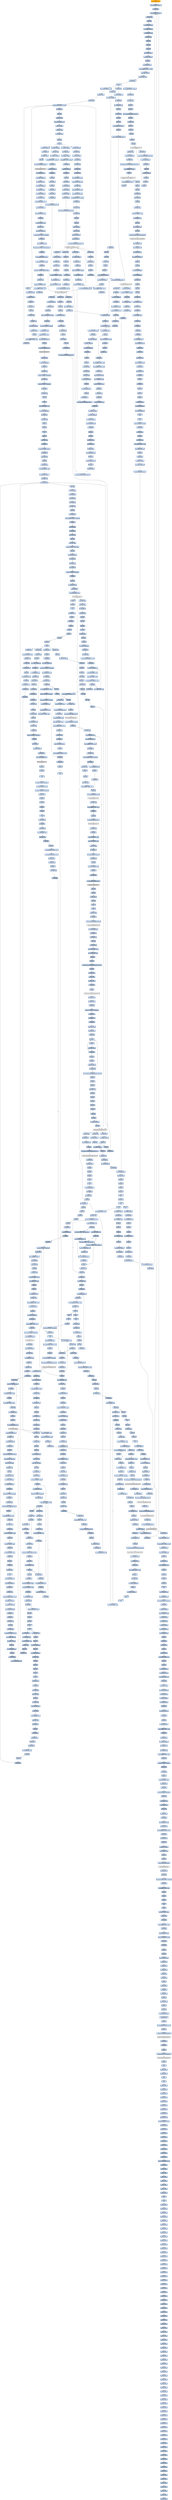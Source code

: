 digraph G {
node[shape=rectangle,style=filled,fillcolor=lightsteelblue,color=lightsteelblue]
bgcolor="transparent"
a0x0f00f449pushl_0x18UINT8[label="start\npushl $0x18<UINT8>",color="lightgrey",fillcolor="orange"];
a0x0f00f44bpushl_0xf001648UINT32[label="0x0f00f44b\npushl $0xf001648<UINT32>"];
a0x0f00f450call_0x0f01b8c8[label="0x0f00f450\ncall 0x0f01b8c8"];
a0x0f01b8c8pushl_0xf01b91cUINT32[label="0x0f01b8c8\npushl $0xf01b91c<UINT32>"];
a0x0f01b8cdmovl_fs_0_eax[label="0x0f01b8cd\nmovl %fs:0, %eax"];
a0x0f01b8d3pushl_eax[label="0x0f01b8d3\npushl %eax"];
a0x0f01b8d4movl_0x10esp__eax[label="0x0f01b8d4\nmovl 0x10(%esp), %eax"];
a0x0f01b8d8movl_ebp_0x10esp_[label="0x0f01b8d8\nmovl %ebp, 0x10(%esp)"];
a0x0f01b8dcleal_0x10esp__ebp[label="0x0f01b8dc\nleal 0x10(%esp), %ebp"];
a0x0f01b8e0subl_eax_esp[label="0x0f01b8e0\nsubl %eax, %esp"];
a0x0f01b8e2pushl_ebx[label="0x0f01b8e2\npushl %ebx"];
a0x0f01b8e3pushl_esi[label="0x0f01b8e3\npushl %esi"];
a0x0f01b8e4pushl_edi[label="0x0f01b8e4\npushl %edi"];
a0x0f01b8e5movl__8ebp__eax[label="0x0f01b8e5\nmovl -8(%ebp), %eax"];
a0x0f01b8e8movl_esp__24ebp_[label="0x0f01b8e8\nmovl %esp, -24(%ebp)"];
a0x0f01b8ebpushl_eax[label="0x0f01b8eb\npushl %eax"];
a0x0f01b8ecmovl__4ebp__eax[label="0x0f01b8ec\nmovl -4(%ebp), %eax"];
a0x0f01b8efmovl_0xffffffffUINT32__4ebp_[label="0x0f01b8ef\nmovl $0xffffffff<UINT32>, -4(%ebp)"];
a0x0f01b8f6movl_eax__8ebp_[label="0x0f01b8f6\nmovl %eax, -8(%ebp)"];
a0x0f01b8f9leal__16ebp__eax[label="0x0f01b8f9\nleal -16(%ebp), %eax"];
a0x0f01b8fcmovl_eax_fs_0[label="0x0f01b8fc\nmovl %eax, %fs:0"];
a0x0f01b902ret[label="0x0f01b902\nret"];
a0x0f00f455movl_0x94UINT32_edi[label="0x0f00f455\nmovl $0x94<UINT32>, %edi"];
a0x0f00f45amovl_edi_eax[label="0x0f00f45a\nmovl %edi, %eax"];
a0x0f00f45ccall_0x0f01c0d0[label="0x0f00f45c\ncall 0x0f01c0d0"];
a0x0f01c0d0cmpl_0x1000UINT32_eax[label="0x0f01c0d0\ncmpl $0x1000<UINT32>, %eax"];
a0x0f01c0d5jae_0x0f01c0e5[label="0x0f01c0d5\njae 0x0f01c0e5"];
a0x0f01c0d7negl_eax[label="0x0f01c0d7\nnegl %eax"];
a0x0f01c0d9addl_esp_eax[label="0x0f01c0d9\naddl %esp, %eax"];
a0x0f01c0dbaddl_0x4UINT8_eax[label="0x0f01c0db\naddl $0x4<UINT8>, %eax"];
a0x0f01c0detestl_eax_eax_[label="0x0f01c0de\ntestl %eax, (%eax)"];
a0x0f01c0e0xchgl_eax_esp[label="0x0f01c0e0\nxchgl %eax, %esp"];
a0x0f01c0e1movl_eax__eax[label="0x0f01c0e1\nmovl (%eax), %eax"];
a0x0f01c0e3pushl_eax[label="0x0f01c0e3\npushl %eax"];
a0x0f01c0e4ret[label="0x0f01c0e4\nret"];
a0x0f00f461movl_esp__24ebp_[label="0x0f00f461\nmovl %esp, -24(%ebp)"];
a0x0f00f464movl_esp_esi[label="0x0f00f464\nmovl %esp, %esi"];
a0x0f00f466movl_edi_esi_[label="0x0f00f466\nmovl %edi, (%esi)"];
a0x0f00f468pushl_esi[label="0x0f00f468\npushl %esi"];
a0x0f00f469call_GetVersionExA_kernel32_dll[label="0x0f00f469\ncall GetVersionExA@kernel32.dll"];
GetVersionExA_kernel32_dll[label="GetVersionExA@kernel32.dll",color="lightgrey",fillcolor="lightgrey"];
a0x0f00f46fmovl_0x10esi__eax[label="0x0f00f46f\nmovl 0x10(%esi), %eax"];
a0x0f00f472movl_eax_0x0f065a88[label="0x0f00f472\nmovl %eax, 0x0f065a88"];
a0x0f00f477movl_0x4esi__ecx[label="0x0f00f477\nmovl 0x4(%esi), %ecx"];
a0x0f00f47amovl_ecx_0x0f065a94[label="0x0f00f47a\nmovl %ecx, 0x0f065a94"];
a0x0f00f480movl_0x8esi__edx[label="0x0f00f480\nmovl 0x8(%esi), %edx"];
a0x0f00f483movl_edx_0x0f065a98[label="0x0f00f483\nmovl %edx, 0x0f065a98"];
a0x0f00f489movl_0xcesi__esi[label="0x0f00f489\nmovl 0xc(%esi), %esi"];
a0x0f00f48candl_0x7fffUINT32_esi[label="0x0f00f48c\nandl $0x7fff<UINT32>, %esi"];
a0x0f00f492movl_esi_0x0f065a8c[label="0x0f00f492\nmovl %esi, 0x0f065a8c"];
a0x0f00f498cmpl_0x2UINT8_eax[label="0x0f00f498\ncmpl $0x2<UINT8>, %eax"];
a0x0f00f49bje_0x0f00f4a9[label="0x0f00f49b\nje 0x0f00f4a9"];
a0x0f00f4a9shll_0x8UINT8_ecx[label="0x0f00f4a9\nshll $0x8<UINT8>, %ecx"];
a0x0f00f4acaddl_edx_ecx[label="0x0f00f4ac\naddl %edx, %ecx"];
a0x0f00f4aemovl_ecx_0x0f065a90[label="0x0f00f4ae\nmovl %ecx, 0x0f065a90"];
a0x0f00f4b4cmpw_0x5a4dUINT16_0x0f000000[label="0x0f00f4b4\ncmpw $0x5a4d<UINT16>, 0x0f000000"];
a0x0f00f4bdjne_0x0f00f4e7[label="0x0f00f4bd\njne 0x0f00f4e7"];
a0x0f00f4bfmovl_0x0f00003c_eax[label="0x0f00f4bf\nmovl 0x0f00003c, %eax"];
a0x0f00f4c4cmpl_0x4550UINT32_0xf000000eax_[label="0x0f00f4c4\ncmpl $0x4550<UINT32>, 0xf000000(%eax)"];
a0x0f00f4cejne_0x0f00f4e7[label="0x0f00f4ce\njne 0x0f00f4e7"];
a0x0f00f4d0movzwl_0xf000018eax__ecx[label="0x0f00f4d0\nmovzwl 0xf000018(%eax), %ecx"];
a0x0f00f4d7cmpl_0x10bUINT32_ecx[label="0x0f00f4d7\ncmpl $0x10b<UINT32>, %ecx"];
a0x0f00f4ddje_0x0f00f500[label="0x0f00f4dd\nje 0x0f00f500"];
a0x0f00f500cmpl_0xeUINT8_0xf000074eax_[label="0x0f00f500\ncmpl $0xe<UINT8>, 0xf000074(%eax)"];
a0x0f00f507jbe_0x0f00f4e7[label="0x0f00f507\njbe 0x0f00f4e7"];
a0x0f00f509xorl_ecx_ecx[label="0x0f00f509\nxorl %ecx, %ecx"];
a0x0f00f50bcmpl_ecx_0xf0000e8eax_[label="0x0f00f50b\ncmpl %ecx, 0xf0000e8(%eax)"];
a0x0f00f511setne_cl[label="0x0f00f511\nsetne %cl"];
a0x0f00f514movl_ecx__28ebp_[label="0x0f00f514\nmovl %ecx, -28(%ebp)"];
a0x0f00f517pushl_0x0UINT8[label="0x0f00f517\npushl $0x0<UINT8>"];
a0x0f00f519call_0x0f00c21d[label="0x0f00f519\ncall 0x0f00c21d"];
a0x0f00c21dmovl_edi_edi[label="0x0f00c21d\nmovl %edi, %edi"];
a0x0f00c21fpushl_ebp[label="0x0f00c21f\npushl %ebp"];
a0x0f00c220movl_esp_ebp[label="0x0f00c220\nmovl %esp, %ebp"];
a0x0f00c222xorl_eax_eax[label="0x0f00c222\nxorl %eax, %eax"];
a0x0f00c224cmpl_eax_0x8ebp_[label="0x0f00c224\ncmpl %eax, 0x8(%ebp)"];
a0x0f00c227pushl_0x0UINT8[label="0x0f00c227\npushl $0x0<UINT8>"];
a0x0f00c229sete_al[label="0x0f00c229\nsete %al"];
a0x0f00c22cpushl_0x1000UINT32[label="0x0f00c22c\npushl $0x1000<UINT32>"];
a0x0f00c231pushl_eax[label="0x0f00c231\npushl %eax"];
a0x0f00c232call_HeapCreate_kernel32_dll[label="0x0f00c232\ncall HeapCreate@kernel32.dll"];
HeapCreate_kernel32_dll[label="HeapCreate@kernel32.dll",color="lightgrey",fillcolor="lightgrey"];
a0x0f00c238testl_eax_eax[label="0x0f00c238\ntestl %eax, %eax"];
a0x0f00c23amovl_eax_0x0f078d1c[label="0x0f00c23a\nmovl %eax, 0x0f078d1c"];
a0x0f00c23fje_0x0f00c26b[label="0x0f00c23f\nje 0x0f00c26b"];
a0x0f00c241call_0x0f01c0a2[label="0x0f00c241\ncall 0x0f01c0a2"];
a0x0f01c0a2cmpl_0x2UINT8_0x0f065a88[label="0x0f01c0a2\ncmpl $0x2<UINT8>, 0x0f065a88"];
a0x0f01c0a9jne_0x0f01c0b8[label="0x0f01c0a9\njne 0x0f01c0b8"];
a0x0f01c0abcmpl_0x5UINT8_0x0f065a94[label="0x0f01c0ab\ncmpl $0x5<UINT8>, 0x0f065a94"];
a0x0f01c0b2jb_0x0f01c0b8[label="0x0f01c0b2\njb 0x0f01c0b8"];
a0x0f01c0b4xorl_eax_eax[label="0x0f01c0b4\nxorl %eax, %eax"];
a0x0f01c0b6incl_eax[label="0x0f01c0b6\nincl %eax"];
a0x0f01c0b7ret[label="0x0f01c0b7\nret"];
a0x0f00c246cmpl_0x3UINT8_eax[label="0x0f00c246\ncmpl $0x3<UINT8>, %eax"];
a0x0f00c249movl_eax_0x0f078d20[label="0x0f00c249\nmovl %eax, 0x0f078d20"];
a0x0f00c24ejne_0x0f00c26f[label="0x0f00c24e\njne 0x0f00c26f"];
a0x0f00c26fxorl_eax_eax[label="0x0f00c26f\nxorl %eax, %eax"];
a0x0f00c271incl_eax[label="0x0f00c271\nincl %eax"];
a0x0f00c272popl_ebp[label="0x0f00c272\npopl %ebp"];
a0x0f00c273ret[label="0x0f00c273\nret"];
a0x0f00f51epopl_ecx[label="0x0f00f51e\npopl %ecx"];
a0x0f00f51ftestl_eax_eax[label="0x0f00f51f\ntestl %eax, %eax"];
a0x0f00f521jne_0x0f00f544[label="0x0f00f521\njne 0x0f00f544"];
a0x0f00f544andl_0x0UINT8__4ebp_[label="0x0f00f544\nandl $0x0<UINT8>, -4(%ebp)"];
a0x0f00f548call_0x0f00bd45[label="0x0f00f548\ncall 0x0f00bd45"];
a0x0f00bd45movl_edi_edi[label="0x0f00bd45\nmovl %edi, %edi"];
a0x0f00bd47pushl_ebp[label="0x0f00bd47\npushl %ebp"];
a0x0f00bd48movl_esp_ebp[label="0x0f00bd48\nmovl %esp, %ebp"];
a0x0f00bd4asubl_0x48UINT8_esp[label="0x0f00bd4a\nsubl $0x48<UINT8>, %esp"];
a0x0f00bd4dpushl_0x100UINT32[label="0x0f00bd4d\npushl $0x100<UINT32>"];
a0x0f00bd52call_0x0f007089[label="0x0f00bd52\ncall 0x0f007089"];
a0x0f007089movl_edi_edi[label="0x0f007089\nmovl %edi, %edi"];
a0x0f00708bpushl_ebp[label="0x0f00708b\npushl %ebp"];
a0x0f00708cmovl_esp_ebp[label="0x0f00708c\nmovl %esp, %ebp"];
a0x0f00708epushl_0x0f065be8[label="0x0f00708e\npushl 0x0f065be8"];
a0x0f007094pushl_0x8ebp_[label="0x0f007094\npushl 0x8(%ebp)"];
a0x0f007097call_0x0f0068ae[label="0x0f007097\ncall 0x0f0068ae"];
a0x0f0068aemovl_edi_edi[label="0x0f0068ae\nmovl %edi, %edi"];
a0x0f0068b0pushl_ebp[label="0x0f0068b0\npushl %ebp"];
a0x0f0068b1movl_esp_ebp[label="0x0f0068b1\nmovl %esp, %ebp"];
a0x0f0068b3cmpl_0xffffffe0UINT8_0x8ebp_[label="0x0f0068b3\ncmpl $0xffffffe0<UINT8>, 0x8(%ebp)"];
a0x0f0068b7ja_0x0f0068d8[label="0x0f0068b7\nja 0x0f0068d8"];
a0x0f0068b9pushl_0x8ebp_[label="0x0f0068b9\npushl 0x8(%ebp)"];
a0x0f0068bccall_0x0f006d36[label="0x0f0068bc\ncall 0x0f006d36"];
a0x0f006d36movl_edi_edi[label="0x0f006d36\nmovl %edi, %edi"];
a0x0f006d38pushl_ebp[label="0x0f006d38\npushl %ebp"];
a0x0f006d39movl_esp_ebp[label="0x0f006d39\nmovl %esp, %ebp"];
a0x0f006d3bcmpl_0x3UINT8_0x0f078d20[label="0x0f006d3b\ncmpl $0x3<UINT8>, 0x0f078d20"];
a0x0f006d42pushl_esi[label="0x0f006d42\npushl %esi"];
a0x0f006d43movl_0x8ebp__esi[label="0x0f006d43\nmovl 0x8(%ebp), %esi"];
a0x0f006d46jne_0x0f006d5b[label="0x0f006d46\njne 0x0f006d5b"];
a0x0f006d5btestl_esi_esi[label="0x0f006d5b\ntestl %esi, %esi"];
a0x0f006d5djne_0x0f006d60[label="0x0f006d5d\njne 0x0f006d60"];
a0x0f006d60cmpl_0x1UINT8_0x0f078d20[label="0x0f006d60\ncmpl $0x1<UINT8>, 0x0f078d20"];
a0x0f006d67je_0x0f006d6f[label="0x0f006d67\nje 0x0f006d6f"];
a0x0f006d6fpushl_esi[label="0x0f006d6f\npushl %esi"];
a0x0f006d70pushl_0x0UINT8[label="0x0f006d70\npushl $0x0<UINT8>"];
a0x0f006d72pushl_0x0f078d1c[label="0x0f006d72\npushl 0x0f078d1c"];
a0x0f006d78call_HeapAlloc_kernel32_dll[label="0x0f006d78\ncall HeapAlloc@kernel32.dll"];
HeapAlloc_kernel32_dll[label="HeapAlloc@kernel32.dll",color="lightgrey",fillcolor="lightgrey"];
a0x0f006d7epopl_esi[label="0x0f006d7e\npopl %esi"];
a0x0f006d7fpopl_ebp[label="0x0f006d7f\npopl %ebp"];
a0x0f006d80ret[label="0x0f006d80\nret"];
a0x0f0068c1testl_eax_eax[label="0x0f0068c1\ntestl %eax, %eax"];
a0x0f0068c3popl_ecx[label="0x0f0068c3\npopl %ecx"];
a0x0f0068c4jne_0x0f0068da[label="0x0f0068c4\njne 0x0f0068da"];
a0x0f0068dapopl_ebp[label="0x0f0068da\npopl %ebp"];
a0x0f0068dbret[label="0x0f0068db\nret"];
a0x0f00709cpopl_ecx[label="0x0f00709c\npopl %ecx"];
a0x0f00709dpopl_ecx[label="0x0f00709d\npopl %ecx"];
a0x0f00709epopl_ebp[label="0x0f00709e\npopl %ebp"];
a0x0f00709fret[label="0x0f00709f\nret"];
a0x0f00bd57testl_eax_eax[label="0x0f00bd57\ntestl %eax, %eax"];
a0x0f00bd59popl_ecx[label="0x0f00bd59\npopl %ecx"];
a0x0f00bd5ajne_0x0f00bd61[label="0x0f00bd5a\njne 0x0f00bd61"];
a0x0f00bd61movl_eax_0x0f078d40[label="0x0f00bd61\nmovl %eax, 0x0f078d40"];
a0x0f00bd66movl_0x20UINT32_0x0f078d24[label="0x0f00bd66\nmovl $0x20<UINT32>, 0x0f078d24"];
a0x0f00bd70leal_0x100eax__ecx[label="0x0f00bd70\nleal 0x100(%eax), %ecx"];
a0x0f00bd76jmp_0x0f00bd92[label="0x0f00bd76\njmp 0x0f00bd92"];
a0x0f00bd92cmpl_ecx_eax[label="0x0f00bd92\ncmpl %ecx, %eax"];
a0x0f00bd94jb_0x0f00bd78[label="0x0f00bd94\njb 0x0f00bd78"];
a0x0f00bd78orl_0xffffffffUINT8_eax_[label="0x0f00bd78\norl $0xffffffff<UINT8>, (%eax)"];
a0x0f00bd7bmovb_0x0UINT8_0x4eax_[label="0x0f00bd7b\nmovb $0x0<UINT8>, 0x4(%eax)"];
a0x0f00bd7fmovb_0xaUINT8_0x5eax_[label="0x0f00bd7f\nmovb $0xa<UINT8>, 0x5(%eax)"];
a0x0f00bd83movl_0x0f078d40_ecx[label="0x0f00bd83\nmovl 0x0f078d40, %ecx"];
a0x0f00bd89addl_0x8UINT8_eax[label="0x0f00bd89\naddl $0x8<UINT8>, %eax"];
a0x0f00bd8caddl_0x100UINT32_ecx[label="0x0f00bd8c\naddl $0x100<UINT32>, %ecx"];
a0x0f00bd96pushl_ebx[label="0x0f00bd96\npushl %ebx"];
a0x0f00bd97pushl_esi[label="0x0f00bd97\npushl %esi"];
a0x0f00bd98pushl_edi[label="0x0f00bd98\npushl %edi"];
a0x0f00bd99leal__72ebp__eax[label="0x0f00bd99\nleal -72(%ebp), %eax"];
a0x0f00bd9cpushl_eax[label="0x0f00bd9c\npushl %eax"];
a0x0f00bd9dcall_GetStartupInfoA_kernel32_dll[label="0x0f00bd9d\ncall GetStartupInfoA@kernel32.dll"];
GetStartupInfoA_kernel32_dll[label="GetStartupInfoA@kernel32.dll",color="lightgrey",fillcolor="lightgrey"];
a0x0f00bda3cmpw_0x0UINT8__22ebp_[label="0x0f00bda3\ncmpw $0x0<UINT8>, -22(%ebp)"];
a0x0f00bda8je_0x0f00be78[label="0x0f00bda8\nje 0x0f00be78"];
a0x0f00be78xorl_ebx_ebx[label="0x0f00be78\nxorl %ebx, %ebx"];
a0x0f00be7amovl_0x0f078d40_eax[label="0x0f00be7a\nmovl 0x0f078d40, %eax"];
a0x0f00be7fleal_eaxebx8__esi[label="0x0f00be7f\nleal (%eax,%ebx,8), %esi"];
a0x0f00be82cmpl_0xffffffffUINT8_esi_[label="0x0f00be82\ncmpl $0xffffffff<UINT8>, (%esi)"];
a0x0f00be85jne_0x0f00bed4[label="0x0f00be85\njne 0x0f00bed4"];
a0x0f00be87testl_ebx_ebx[label="0x0f00be87\ntestl %ebx, %ebx"];
a0x0f00be89movb_0xffffff81UINT8_0x4esi_[label="0x0f00be89\nmovb $0xffffff81<UINT8>, 0x4(%esi)"];
a0x0f00be8djne_0x0f00be94[label="0x0f00be8d\njne 0x0f00be94"];
a0x0f00be8fpushl_0xfffffff6UINT8[label="0x0f00be8f\npushl $0xfffffff6<UINT8>"];
a0x0f00be91popl_eax[label="0x0f00be91\npopl %eax"];
a0x0f00be92jmp_0x0f00be9e[label="0x0f00be92\njmp 0x0f00be9e"];
a0x0f00be9epushl_eax[label="0x0f00be9e\npushl %eax"];
a0x0f00be9fcall_GetStdHandle_kernel32_dll[label="0x0f00be9f\ncall GetStdHandle@kernel32.dll"];
GetStdHandle_kernel32_dll[label="GetStdHandle@kernel32.dll",color="lightgrey",fillcolor="lightgrey"];
a0x0f00bea5movl_eax_edi[label="0x0f00bea5\nmovl %eax, %edi"];
a0x0f00bea7cmpl_0xffffffffUINT8_edi[label="0x0f00bea7\ncmpl $0xffffffff<UINT8>, %edi"];
a0x0f00beaaje_0x0f00bec3[label="0x0f00beaa\nje 0x0f00bec3"];
a0x0f00beacpushl_edi[label="0x0f00beac\npushl %edi"];
a0x0f00beadcall_GetFileType_kernel32_dll[label="0x0f00bead\ncall GetFileType@kernel32.dll"];
GetFileType_kernel32_dll[label="GetFileType@kernel32.dll",color="lightgrey",fillcolor="lightgrey"];
a0x0f00beb3testl_eax_eax[label="0x0f00beb3\ntestl %eax, %eax"];
a0x0f00beb5je_0x0f00bec3[label="0x0f00beb5\nje 0x0f00bec3"];
a0x0f00beb7andl_0xffUINT32_eax[label="0x0f00beb7\nandl $0xff<UINT32>, %eax"];
a0x0f00bebccmpl_0x2UINT8_eax[label="0x0f00bebc\ncmpl $0x2<UINT8>, %eax"];
a0x0f00bebfmovl_edi_esi_[label="0x0f00bebf\nmovl %edi, (%esi)"];
a0x0f00bec1jne_0x0f00bec9[label="0x0f00bec1\njne 0x0f00bec9"];
a0x0f00bec3orb_0x40UINT8_0x4esi_[label="0x0f00bec3\norb $0x40<UINT8>, 0x4(%esi)"];
a0x0f00bec7jmp_0x0f00bed8[label="0x0f00bec7\njmp 0x0f00bed8"];
a0x0f00bed8incl_ebx[label="0x0f00bed8\nincl %ebx"];
a0x0f00bed9cmpl_0x3UINT8_ebx[label="0x0f00bed9\ncmpl $0x3<UINT8>, %ebx"];
a0x0f00bedcjl_0x0f00be7a[label="0x0f00bedc\njl 0x0f00be7a"];
a0x0f00be94movl_ebx_eax[label="0x0f00be94\nmovl %ebx, %eax"];
a0x0f00be96decl_eax[label="0x0f00be96\ndecl %eax"];
a0x0f00be97negl_eax[label="0x0f00be97\nnegl %eax"];
a0x0f00be99sbbl_eax_eax[label="0x0f00be99\nsbbl %eax, %eax"];
a0x0f00be9baddl_0xfffffff5UINT8_eax[label="0x0f00be9b\naddl $0xfffffff5<UINT8>, %eax"];
a0x0f00bedepushl_0x0f078d24[label="0x0f00bede\npushl 0x0f078d24"];
a0x0f00bee4call_SetHandleCount_kernel32_dll[label="0x0f00bee4\ncall SetHandleCount@kernel32.dll"];
SetHandleCount_kernel32_dll[label="SetHandleCount@kernel32.dll",color="lightgrey",fillcolor="lightgrey"];
a0x0f00beeapopl_edi[label="0x0f00beea\npopl %edi"];
a0x0f00beebpopl_esi[label="0x0f00beeb\npopl %esi"];
a0x0f00beecxorl_eax_eax[label="0x0f00beec\nxorl %eax, %eax"];
a0x0f00beeepopl_ebx[label="0x0f00beee\npopl %ebx"];
a0x0f00beefleave_[label="0x0f00beef\nleave "];
a0x0f00bef0ret[label="0x0f00bef0\nret"];
a0x0f00f54dtestl_eax_eax[label="0x0f00f54d\ntestl %eax, %eax"];
a0x0f00f54fjnl_0x0f00f559[label="0x0f00f54f\njnl 0x0f00f559"];
a0x0f00f559call_GetCommandLineA_kernel32_dll[label="0x0f00f559\ncall GetCommandLineA@kernel32.dll"];
GetCommandLineA_kernel32_dll[label="GetCommandLineA@kernel32.dll",color="lightgrey",fillcolor="lightgrey"];
a0x0f00f55fmovl_eax_0x0f079e64[label="0x0f00f55f\nmovl %eax, 0x0f079e64"];
a0x0f00f564call_0x0f0164e1[label="0x0f00f564\ncall 0x0f0164e1"];
a0x0f0164e1movl_edi_edi[label="0x0f0164e1\nmovl %edi, %edi"];
a0x0f0164e3pushl_ebp[label="0x0f0164e3\npushl %ebp"];
a0x0f0164e4movl_esp_ebp[label="0x0f0164e4\nmovl %esp, %ebp"];
a0x0f0164e6subl_0xcUINT8_esp[label="0x0f0164e6\nsubl $0xc<UINT8>, %esp"];
a0x0f0164e9movl_0x0f065be0_eax[label="0x0f0164e9\nmovl 0x0f065be0, %eax"];
a0x0f0164eepushl_ebx[label="0x0f0164ee\npushl %ebx"];
a0x0f0164efpushl_esi[label="0x0f0164ef\npushl %esi"];
a0x0f0164f0movl_GetEnvironmentStringsW_kernel32_dll_esi[label="0x0f0164f0\nmovl GetEnvironmentStringsW@kernel32.dll, %esi"];
a0x0f0164f6pushl_edi[label="0x0f0164f6\npushl %edi"];
a0x0f0164f7xorl_ebx_ebx[label="0x0f0164f7\nxorl %ebx, %ebx"];
a0x0f0164f9xorl_edi_edi[label="0x0f0164f9\nxorl %edi, %edi"];
a0x0f0164fbcmpl_ebx_eax[label="0x0f0164fb\ncmpl %ebx, %eax"];
a0x0f0164fdjne_0x0f01652d[label="0x0f0164fd\njne 0x0f01652d"];
a0x0f0164ffcall_esi[label="0x0f0164ff\ncall %esi"];
GetEnvironmentStringsW_kernel32_dll[label="GetEnvironmentStringsW@kernel32.dll",color="lightgrey",fillcolor="lightgrey"];
a0x0f016501movl_eax_edi[label="0x0f016501\nmovl %eax, %edi"];
a0x0f016503cmpl_ebx_edi[label="0x0f016503\ncmpl %ebx, %edi"];
a0x0f016505je_0x0f016513[label="0x0f016505\nje 0x0f016513"];
a0x0f016507movl_0x1UINT32_0x0f065be0[label="0x0f016507\nmovl $0x1<UINT32>, 0x0f065be0"];
a0x0f016511jmp_0x0f016532[label="0x0f016511\njmp 0x0f016532"];
a0x0f016532cmpl_ebx_edi[label="0x0f016532\ncmpl %ebx, %edi"];
a0x0f016534jne_0x0f01653e[label="0x0f016534\njne 0x0f01653e"];
a0x0f01653ecmpw_bx_edi_[label="0x0f01653e\ncmpw %bx, (%edi)"];
a0x0f016541movl_edi_eax[label="0x0f016541\nmovl %edi, %eax"];
a0x0f016543je_0x0f016553[label="0x0f016543\nje 0x0f016553"];
a0x0f016545incl_eax[label="0x0f016545\nincl %eax"];
a0x0f016546incl_eax[label="0x0f016546\nincl %eax"];
a0x0f016547cmpw_bx_eax_[label="0x0f016547\ncmpw %bx, (%eax)"];
a0x0f01654ajne_0x0f016545[label="0x0f01654a\njne 0x0f016545"];
a0x0f01654cincl_eax[label="0x0f01654c\nincl %eax"];
a0x0f01654dincl_eax[label="0x0f01654d\nincl %eax"];
a0x0f01654ecmpw_bx_eax_[label="0x0f01654e\ncmpw %bx, (%eax)"];
a0x0f016551jne_0x0f016545[label="0x0f016551\njne 0x0f016545"];
a0x0f016553movl_WideCharToMultiByte_kernel32_dll_esi[label="0x0f016553\nmovl WideCharToMultiByte@kernel32.dll, %esi"];
a0x0f016559pushl_ebx[label="0x0f016559\npushl %ebx"];
a0x0f01655apushl_ebx[label="0x0f01655a\npushl %ebx"];
a0x0f01655bpushl_ebx[label="0x0f01655b\npushl %ebx"];
a0x0f01655csubl_edi_eax[label="0x0f01655c\nsubl %edi, %eax"];
a0x0f01655epushl_ebx[label="0x0f01655e\npushl %ebx"];
a0x0f01655fsarl_eax[label="0x0f01655f\nsarl %eax"];
a0x0f016561incl_eax[label="0x0f016561\nincl %eax"];
a0x0f016562pushl_eax[label="0x0f016562\npushl %eax"];
a0x0f016563pushl_edi[label="0x0f016563\npushl %edi"];
a0x0f016564pushl_ebx[label="0x0f016564\npushl %ebx"];
a0x0f016565pushl_ebx[label="0x0f016565\npushl %ebx"];
a0x0f016566movl_eax__12ebp_[label="0x0f016566\nmovl %eax, -12(%ebp)"];
a0x0f016569call_esi[label="0x0f016569\ncall %esi"];
WideCharToMultiByte_kernel32_dll[label="WideCharToMultiByte@kernel32.dll",color="lightgrey",fillcolor="lightgrey"];
a0x0f01656bcmpl_ebx_eax[label="0x0f01656b\ncmpl %ebx, %eax"];
a0x0f01656dmovl_eax__8ebp_[label="0x0f01656d\nmovl %eax, -8(%ebp)"];
a0x0f016570je_0x0f0165a1[label="0x0f016570\nje 0x0f0165a1"];
a0x0f016572pushl_eax[label="0x0f016572\npushl %eax"];
a0x0f016573call_0x0f007089[label="0x0f016573\ncall 0x0f007089"];
a0x0f016578cmpl_ebx_eax[label="0x0f016578\ncmpl %ebx, %eax"];
a0x0f01657apopl_ecx[label="0x0f01657a\npopl %ecx"];
a0x0f01657bmovl_eax__4ebp_[label="0x0f01657b\nmovl %eax, -4(%ebp)"];
a0x0f01657eje_0x0f0165a1[label="0x0f01657e\nje 0x0f0165a1"];
a0x0f016580pushl_ebx[label="0x0f016580\npushl %ebx"];
a0x0f016581pushl_ebx[label="0x0f016581\npushl %ebx"];
a0x0f016582pushl__8ebp_[label="0x0f016582\npushl -8(%ebp)"];
a0x0f016585pushl_eax[label="0x0f016585\npushl %eax"];
a0x0f016586pushl__12ebp_[label="0x0f016586\npushl -12(%ebp)"];
a0x0f016589pushl_edi[label="0x0f016589\npushl %edi"];
a0x0f01658apushl_ebx[label="0x0f01658a\npushl %ebx"];
a0x0f01658bpushl_ebx[label="0x0f01658b\npushl %ebx"];
a0x0f01658ccall_esi[label="0x0f01658c\ncall %esi"];
a0x0f01658etestl_eax_eax[label="0x0f01658e\ntestl %eax, %eax"];
a0x0f016590jne_0x0f01659e[label="0x0f016590\njne 0x0f01659e"];
a0x0f01659emovl__4ebp__ebx[label="0x0f01659e\nmovl -4(%ebp), %ebx"];
a0x0f0165a1pushl_edi[label="0x0f0165a1\npushl %edi"];
a0x0f0165a2call_FreeEnvironmentStringsW_kernel32_dll[label="0x0f0165a2\ncall FreeEnvironmentStringsW@kernel32.dll"];
FreeEnvironmentStringsW_kernel32_dll[label="FreeEnvironmentStringsW@kernel32.dll",color="lightgrey",fillcolor="lightgrey"];
a0x0f0165a8jmp_0x0f016602[label="0x0f0165a8\njmp 0x0f016602"];
a0x0f016602movl_ebx_eax[label="0x0f016602\nmovl %ebx, %eax"];
a0x0f016604popl_edi[label="0x0f016604\npopl %edi"];
a0x0f016605popl_esi[label="0x0f016605\npopl %esi"];
a0x0f016606popl_ebx[label="0x0f016606\npopl %ebx"];
a0x0f016607leave_[label="0x0f016607\nleave "];
a0x0f016608ret[label="0x0f016608\nret"];
a0x0f00f569movl_eax_0x0f065a6c[label="0x0f00f569\nmovl %eax, 0x0f065a6c"];
a0x0f00f56ecall_0x0f00ffe0[label="0x0f00f56e\ncall 0x0f00ffe0"];
a0x0f00ffe0movl_edi_edi[label="0x0f00ffe0\nmovl %edi, %edi"];
a0x0f00ffe2pushl_ebp[label="0x0f00ffe2\npushl %ebp"];
a0x0f00ffe3movl_esp_ebp[label="0x0f00ffe3\nmovl %esp, %ebp"];
a0x0f00ffe5pushl_ecx[label="0x0f00ffe5\npushl %ecx"];
a0x0f00ffe6pushl_ecx[label="0x0f00ffe6\npushl %ecx"];
a0x0f00ffe7pushl_ebx[label="0x0f00ffe7\npushl %ebx"];
a0x0f00ffe8pushl_esi[label="0x0f00ffe8\npushl %esi"];
a0x0f00ffe9pushl_edi[label="0x0f00ffe9\npushl %edi"];
a0x0f00ffeaxorl_edi_edi[label="0x0f00ffea\nxorl %edi, %edi"];
a0x0f00ffeccmpl_edi_0x0f078e4c[label="0x0f00ffec\ncmpl %edi, 0x0f078e4c"];
a0x0f00fff2jne_0x0f00fff9[label="0x0f00fff2\njne 0x0f00fff9"];
a0x0f00fff4call_0x0f0167fb[label="0x0f00fff4\ncall 0x0f0167fb"];
a0x0f0167fbcmpl_0x0UINT8_0x0f078e4c[label="0x0f0167fb\ncmpl $0x0<UINT8>, 0x0f078e4c"];
a0x0f016802jne_0x0f016816[label="0x0f016802\njne 0x0f016816"];
a0x0f016804pushl_0xfffffffdUINT8[label="0x0f016804\npushl $0xfffffffd<UINT8>"];
a0x0f016806call_0x0f01660e[label="0x0f016806\ncall 0x0f01660e"];
a0x0f01660emovl_edi_edi[label="0x0f01660e\nmovl %edi, %edi"];
a0x0f016610pushl_ebp[label="0x0f016610\npushl %ebp"];
a0x0f016611movl_esp_ebp[label="0x0f016611\nmovl %esp, %ebp"];
a0x0f016613subl_0x1cUINT8_esp[label="0x0f016613\nsubl $0x1c<UINT8>, %esp"];
a0x0f016616movl_0x0f061038_eax[label="0x0f016616\nmovl 0x0f061038, %eax"];
a0x0f01661bpushl_ebx[label="0x0f01661b\npushl %ebx"];
a0x0f01661cpushl_esi[label="0x0f01661c\npushl %esi"];
a0x0f01661dmovl_0x8ebp__esi[label="0x0f01661d\nmovl 0x8(%ebp), %esi"];
a0x0f016620xorl_ebx_ebx[label="0x0f016620\nxorl %ebx, %ebx"];
a0x0f016622cmpl_0xfffffffeUINT8_esi[label="0x0f016622\ncmpl $0xfffffffe<UINT8>, %esi"];
a0x0f016625movl_eax__4ebp_[label="0x0f016625\nmovl %eax, -4(%ebp)"];
a0x0f016628pushl_edi[label="0x0f016628\npushl %edi"];
a0x0f016629movl_ebx_0x0f065c70[label="0x0f016629\nmovl %ebx, 0x0f065c70"];
a0x0f01662fjne_0x0f016643[label="0x0f01662f\njne 0x0f016643"];
a0x0f016643cmpl_0xfffffffdUINT8_esi[label="0x0f016643\ncmpl $0xfffffffd<UINT8>, %esi"];
a0x0f016646jne_0x0f01665a[label="0x0f016646\njne 0x0f01665a"];
a0x0f016648movl_0x1UINT32_0x0f065c70[label="0x0f016648\nmovl $0x1<UINT32>, 0x0f065c70"];
a0x0f016652call_GetACP_kernel32_dll[label="0x0f016652\ncall GetACP@kernel32.dll"];
GetACP_kernel32_dll[label="GetACP@kernel32.dll",color="lightgrey",fillcolor="lightgrey"];
a0x0f016658jmp_0x0f01666e[label="0x0f016658\njmp 0x0f01666e"];
a0x0f01666emovl_eax_0x8ebp_[label="0x0f01666e\nmovl %eax, 0x8(%ebp)"];
a0x0f016671movl_eax_esi[label="0x0f016671\nmovl %eax, %esi"];
a0x0f016673cmpl_0x0f078be4_esi[label="0x0f016673\ncmpl 0x0f078be4, %esi"];
a0x0f016679je_0x0f0167e2[label="0x0f016679\nje 0x0f0167e2"];
a0x0f01667fcmpl_ebx_esi[label="0x0f01667f\ncmpl %ebx, %esi"];
a0x0f016681je_0x0f0167d8[label="0x0f016681\nje 0x0f0167d8"];
a0x0f016687xorl_edx_edx[label="0x0f016687\nxorl %edx, %edx"];
a0x0f016689xorl_eax_eax[label="0x0f016689\nxorl %eax, %eax"];
a0x0f01668bcmpl_esi_0xf061418eax_[label="0x0f01668b\ncmpl %esi, 0xf061418(%eax)"];
a0x0f016691je_0x0f0166fa[label="0x0f016691\nje 0x0f0166fa"];
a0x0f016693addl_0x30UINT8_eax[label="0x0f016693\naddl $0x30<UINT8>, %eax"];
a0x0f016696incl_edx[label="0x0f016696\nincl %edx"];
a0x0f016697cmpl_0xf0UINT32_eax[label="0x0f016697\ncmpl $0xf0<UINT32>, %eax"];
a0x0f01669cjb_0x0f01668b[label="0x0f01669c\njb 0x0f01668b"];
a0x0f01669eleal__24ebp__eax[label="0x0f01669e\nleal -24(%ebp), %eax"];
a0x0f0166a1pushl_eax[label="0x0f0166a1\npushl %eax"];
a0x0f0166a2pushl_esi[label="0x0f0166a2\npushl %esi"];
a0x0f0166a3call_GetCPInfo_kernel32_dll[label="0x0f0166a3\ncall GetCPInfo@kernel32.dll"];
GetCPInfo_kernel32_dll[label="GetCPInfo@kernel32.dll",color="lightgrey",fillcolor="lightgrey"];
a0x0f0166a9cmpl_0x1UINT8_eax[label="0x0f0166a9\ncmpl $0x1<UINT8>, %eax"];
a0x0f0166acjne_0x0f0167d0[label="0x0f0166ac\njne 0x0f0167d0"];
a0x0f0166b2pushl_0x40UINT8[label="0x0f0166b2\npushl $0x40<UINT8>"];
a0x0f0166b4xorl_eax_eax[label="0x0f0166b4\nxorl %eax, %eax"];
a0x0f0166b6popl_ecx[label="0x0f0166b6\npopl %ecx"];
a0x0f0166b7movl_0xf078ae0UINT32_edi[label="0x0f0166b7\nmovl $0xf078ae0<UINT32>, %edi"];
a0x0f0166bcrepz_stosl_eax_es_edi_[label="0x0f0166bc\nrepz stosl %eax, %es:(%edi)"];
a0x0f0166bestosb_al_es_edi_[label="0x0f0166be\nstosb %al, %es:(%edi)"];
a0x0f0166bfxorl_edi_edi[label="0x0f0166bf\nxorl %edi, %edi"];
a0x0f0166c1incl_edi[label="0x0f0166c1\nincl %edi"];
a0x0f0166c2cmpl_edi__24ebp_[label="0x0f0166c2\ncmpl %edi, -24(%ebp)"];
a0x0f0166c5movl_esi_0x0f078be4[label="0x0f0166c5\nmovl %esi, 0x0f078be4"];
a0x0f0166cbmovl_ebx_0x0f078abc[label="0x0f0166cb\nmovl %ebx, 0x0f078abc"];
a0x0f0166d1jbe_0x0f0167be[label="0x0f0166d1\njbe 0x0f0167be"];
a0x0f0166d7cmpb_0x0UINT8__18ebp_[label="0x0f0166d7\ncmpb $0x0<UINT8>, -18(%ebp)"];
a0x0f0166dbje_0x0f016799[label="0x0f0166db\nje 0x0f016799"];
a0x0f016799movl_edi_eax[label="0x0f016799\nmovl %edi, %eax"];
a0x0f01679borb_0x8UINT8_0xf078ae1eax_[label="0x0f01679b\norb $0x8<UINT8>, 0xf078ae1(%eax)"];
a0x0f0167a2incl_eax[label="0x0f0167a2\nincl %eax"];
a0x0f0167a3cmpl_0xffUINT32_eax[label="0x0f0167a3\ncmpl $0xff<UINT32>, %eax"];
a0x0f0167a8jb_0x0f01679b[label="0x0f0167a8\njb 0x0f01679b"];
a0x0f0167aamovl_esi_eax[label="0x0f0167aa\nmovl %esi, %eax"];
a0x0f0167accall_0x0f01cb83[label="0x0f0167ac\ncall 0x0f01cb83"];
a0x0f01cb83subl_0x3a4UINT32_eax[label="0x0f01cb83\nsubl $0x3a4<UINT32>, %eax"];
a0x0f01cb88je_0x0f01cbac[label="0x0f01cb88\nje 0x0f01cbac"];
a0x0f01cb8asubl_0x4UINT8_eax[label="0x0f01cb8a\nsubl $0x4<UINT8>, %eax"];
a0x0f01cb8dje_0x0f01cba6[label="0x0f01cb8d\nje 0x0f01cba6"];
a0x0f01cb8fsubl_0xdUINT8_eax[label="0x0f01cb8f\nsubl $0xd<UINT8>, %eax"];
a0x0f01cb92je_0x0f01cba0[label="0x0f01cb92\nje 0x0f01cba0"];
a0x0f01cb94decl_eax[label="0x0f01cb94\ndecl %eax"];
a0x0f01cb95je_0x0f01cb9a[label="0x0f01cb95\nje 0x0f01cb9a"];
a0x0f01cb97xorl_eax_eax[label="0x0f01cb97\nxorl %eax, %eax"];
a0x0f01cb99ret[label="0x0f01cb99\nret"];
a0x0f0167b1movl_eax_0x0f078abc[label="0x0f0167b1\nmovl %eax, 0x0f078abc"];
a0x0f0167b6movl_edi_0x0f078ac0[label="0x0f0167b6\nmovl %edi, 0x0f078ac0"];
a0x0f0167bcjmp_0x0f0167c4[label="0x0f0167bc\njmp 0x0f0167c4"];
a0x0f0167c4xorl_eax_eax[label="0x0f0167c4\nxorl %eax, %eax"];
a0x0f0167c6movl_0xf078bf0UINT32_edi[label="0x0f0167c6\nmovl $0xf078bf0<UINT32>, %edi"];
a0x0f0167cbstosl_eax_es_edi_[label="0x0f0167cb\nstosl %eax, %es:(%edi)"];
a0x0f0167ccstosl_eax_es_edi_[label="0x0f0167cc\nstosl %eax, %es:(%edi)"];
a0x0f0167cdstosl_eax_es_edi_[label="0x0f0167cd\nstosl %eax, %es:(%edi)"];
a0x0f0167cejmp_0x0f0167dd[label="0x0f0167ce\njmp 0x0f0167dd"];
a0x0f0167ddcall_0x0f01cbe7[label="0x0f0167dd\ncall 0x0f01cbe7"];
a0x0f01cbe7movl_edi_edi[label="0x0f01cbe7\nmovl %edi, %edi"];
a0x0f01cbe9pushl_ebp[label="0x0f01cbe9\npushl %ebp"];
a0x0f01cbeamovl_esp_ebp[label="0x0f01cbea\nmovl %esp, %ebp"];
a0x0f01cbecsubl_0x518UINT32_esp[label="0x0f01cbec\nsubl $0x518<UINT32>, %esp"];
a0x0f01cbf2movl_0x0f061038_eax[label="0x0f01cbf2\nmovl 0x0f061038, %eax"];
a0x0f01cbf7movl_eax__4ebp_[label="0x0f01cbf7\nmovl %eax, -4(%ebp)"];
a0x0f01cbfapushl_esi[label="0x0f01cbfa\npushl %esi"];
a0x0f01cbfbleal__1304ebp__eax[label="0x0f01cbfb\nleal -1304(%ebp), %eax"];
a0x0f01cc01pushl_eax[label="0x0f01cc01\npushl %eax"];
a0x0f01cc02pushl_0x0f078be4[label="0x0f01cc02\npushl 0x0f078be4"];
a0x0f01cc08call_GetCPInfo_kernel32_dll[label="0x0f01cc08\ncall GetCPInfo@kernel32.dll"];
a0x0f01cc0ecmpl_0x1UINT8_eax[label="0x0f01cc0e\ncmpl $0x1<UINT8>, %eax"];
a0x0f01cc11movl_0x100UINT32_esi[label="0x0f01cc11\nmovl $0x100<UINT32>, %esi"];
a0x0f01cc16jne_0x0f01cd2f[label="0x0f01cc16\njne 0x0f01cd2f"];
a0x0f01cc1cxorl_eax_eax[label="0x0f01cc1c\nxorl %eax, %eax"];
a0x0f01cc1emovb_al__260ebpeax_[label="0x0f01cc1e\nmovb %al, -260(%ebp,%eax)"];
a0x0f01cc25incl_eax[label="0x0f01cc25\nincl %eax"];
a0x0f01cc26cmpl_esi_eax[label="0x0f01cc26\ncmpl %esi, %eax"];
a0x0f01cc28jb_0x0f01cc1e[label="0x0f01cc28\njb 0x0f01cc1e"];
a0x0f01cc2amovb__1298ebp__al[label="0x0f01cc2a\nmovb -1298(%ebp), %al"];
a0x0f01cc30testb_al_al[label="0x0f01cc30\ntestb %al, %al"];
a0x0f01cc32movb_0x20UINT8__260ebp_[label="0x0f01cc32\nmovb $0x20<UINT8>, -260(%ebp)"];
a0x0f01cc39je_0x0f01cc74[label="0x0f01cc39\nje 0x0f01cc74"];
a0x0f01cc74pushl_0x0UINT8[label="0x0f01cc74\npushl $0x0<UINT8>"];
a0x0f01cc76pushl_0x0f078abc[label="0x0f01cc76\npushl 0x0f078abc"];
a0x0f01cc7cleal__1284ebp__eax[label="0x0f01cc7c\nleal -1284(%ebp), %eax"];
a0x0f01cc82pushl_0x0f078be4[label="0x0f01cc82\npushl 0x0f078be4"];
a0x0f01cc88pushl_eax[label="0x0f01cc88\npushl %eax"];
a0x0f01cc89pushl_esi[label="0x0f01cc89\npushl %esi"];
a0x0f01cc8aleal__260ebp__eax[label="0x0f01cc8a\nleal -260(%ebp), %eax"];
a0x0f01cc90pushl_eax[label="0x0f01cc90\npushl %eax"];
a0x0f01cc91pushl_0x1UINT8[label="0x0f01cc91\npushl $0x1<UINT8>"];
a0x0f01cc93call_0x0f01da32[label="0x0f01cc93\ncall 0x0f01da32"];
a0x0f01da32pushl_0x1cUINT8[label="0x0f01da32\npushl $0x1c<UINT8>"];
a0x0f01da34pushl_0xf001e80UINT32[label="0x0f01da34\npushl $0xf001e80<UINT32>"];
a0x0f01da39call_0x0f01b8c8[label="0x0f01da39\ncall 0x0f01b8c8"];
a0x0f01da3exorl_esi_esi[label="0x0f01da3e\nxorl %esi, %esi"];
a0x0f01da40cmpl_esi_0x0f065c78[label="0x0f01da40\ncmpl %esi, 0x0f065c78"];
a0x0f01da46jne_0x0f01da7d[label="0x0f01da46\njne 0x0f01da7d"];
a0x0f01da48leal__28ebp__eax[label="0x0f01da48\nleal -28(%ebp), %eax"];
a0x0f01da4bpushl_eax[label="0x0f01da4b\npushl %eax"];
a0x0f01da4cxorl_edi_edi[label="0x0f01da4c\nxorl %edi, %edi"];
a0x0f01da4eincl_edi[label="0x0f01da4e\nincl %edi"];
a0x0f01da4fpushl_edi[label="0x0f01da4f\npushl %edi"];
a0x0f01da50pushl_0xf001a44UINT32[label="0x0f01da50\npushl $0xf001a44<UINT32>"];
a0x0f01da55pushl_edi[label="0x0f01da55\npushl %edi"];
a0x0f01da56call_GetStringTypeW_kernel32_dll[label="0x0f01da56\ncall GetStringTypeW@kernel32.dll"];
GetStringTypeW_kernel32_dll[label="GetStringTypeW@kernel32.dll",color="lightgrey",fillcolor="lightgrey"];
a0x0f01da5ctestl_eax_eax[label="0x0f01da5c\ntestl %eax, %eax"];
a0x0f01da5eje_0x0f01da68[label="0x0f01da5e\nje 0x0f01da68"];
a0x0f01da60movl_edi_0x0f065c78[label="0x0f01da60\nmovl %edi, 0x0f065c78"];
a0x0f01da66jmp_0x0f01da7d[label="0x0f01da66\njmp 0x0f01da7d"];
a0x0f01da7dmovl_0x0f065c78_eax[label="0x0f01da7d\nmovl 0x0f065c78, %eax"];
a0x0f01da82cmpl_0x2UINT8_eax[label="0x0f01da82\ncmpl $0x2<UINT8>, %eax"];
a0x0f01da85je_0x0f01db7d[label="0x0f01da85\nje 0x0f01db7d"];
a0x0f01da8bcmpl_esi_eax[label="0x0f01da8b\ncmpl %esi, %eax"];
a0x0f01da8dje_0x0f01db7d[label="0x0f01da8d\nje 0x0f01db7d"];
a0x0f01da93cmpl_0x1UINT8_eax[label="0x0f01da93\ncmpl $0x1<UINT8>, %eax"];
a0x0f01da96jne_0x0f01dba3[label="0x0f01da96\njne 0x0f01dba3"];
a0x0f01da9cmovl_esi__36ebp_[label="0x0f01da9c\nmovl %esi, -36(%ebp)"];
a0x0f01da9fmovl_esi__32ebp_[label="0x0f01da9f\nmovl %esi, -32(%ebp)"];
a0x0f01daa2cmpl_esi_0x18ebp_[label="0x0f01daa2\ncmpl %esi, 0x18(%ebp)"];
a0x0f01daa5jne_0x0f01daaf[label="0x0f01daa5\njne 0x0f01daaf"];
a0x0f01daafpushl_esi[label="0x0f01daaf\npushl %esi"];
a0x0f01dab0pushl_esi[label="0x0f01dab0\npushl %esi"];
a0x0f01dab1pushl_0x10ebp_[label="0x0f01dab1\npushl 0x10(%ebp)"];
a0x0f01dab4pushl_0xcebp_[label="0x0f01dab4\npushl 0xc(%ebp)"];
a0x0f01dab7xorl_eax_eax[label="0x0f01dab7\nxorl %eax, %eax"];
a0x0f01dab9cmpl_esi_0x20ebp_[label="0x0f01dab9\ncmpl %esi, 0x20(%ebp)"];
a0x0f01dabcsetne_al[label="0x0f01dabc\nsetne %al"];
a0x0f01dabfleal_0x1eax8__eax[label="0x0f01dabf\nleal 0x1(,%eax,8), %eax"];
a0x0f01dac6pushl_eax[label="0x0f01dac6\npushl %eax"];
a0x0f01dac7pushl_0x18ebp_[label="0x0f01dac7\npushl 0x18(%ebp)"];
a0x0f01dacacall_MultiByteToWideChar_kernel32_dll[label="0x0f01daca\ncall MultiByteToWideChar@kernel32.dll"];
MultiByteToWideChar_kernel32_dll[label="MultiByteToWideChar@kernel32.dll",color="lightgrey",fillcolor="lightgrey"];
a0x0f01dad0movl_eax_ebx[label="0x0f01dad0\nmovl %eax, %ebx"];
a0x0f01dad2movl_ebx__40ebp_[label="0x0f01dad2\nmovl %ebx, -40(%ebp)"];
a0x0f01dad5testl_ebx_ebx[label="0x0f01dad5\ntestl %ebx, %ebx"];
a0x0f01dad7je_0x0f01dba3[label="0x0f01dad7\nje 0x0f01dba3"];
a0x0f01daddandl_0x0UINT8__4ebp_[label="0x0f01dadd\nandl $0x0<UINT8>, -4(%ebp)"];
a0x0f01dae1leal_ebxebx__edi[label="0x0f01dae1\nleal (%ebx,%ebx), %edi"];
a0x0f01dae4movl_edi_eax[label="0x0f01dae4\nmovl %edi, %eax"];
a0x0f01dae6addl_0x3UINT8_eax[label="0x0f01dae6\naddl $0x3<UINT8>, %eax"];
a0x0f01dae9andl_0xfffffffcUINT8_eax[label="0x0f01dae9\nandl $0xfffffffc<UINT8>, %eax"];
a0x0f01daeccall_0x0f01c0d0[label="0x0f01daec\ncall 0x0f01c0d0"];
a0x0f01daf1movl_esp__24ebp_[label="0x0f01daf1\nmovl %esp, -24(%ebp)"];
a0x0f01daf4movl_esp_esi[label="0x0f01daf4\nmovl %esp, %esi"];
a0x0f01daf6movl_esi__44ebp_[label="0x0f01daf6\nmovl %esi, -44(%ebp)"];
a0x0f01daf9movl_edi_ecx[label="0x0f01daf9\nmovl %edi, %ecx"];
a0x0f01dafbxorl_eax_eax[label="0x0f01dafb\nxorl %eax, %eax"];
a0x0f01dafdmovl_esi_edi[label="0x0f01dafd\nmovl %esi, %edi"];
a0x0f01daffmovl_ecx_edx[label="0x0f01daff\nmovl %ecx, %edx"];
a0x0f01db01shrl_0x2UINT8_ecx[label="0x0f01db01\nshrl $0x2<UINT8>, %ecx"];
a0x0f01db04repz_stosl_eax_es_edi_[label="0x0f01db04\nrepz stosl %eax, %es:(%edi)"];
a0x0f01db06movl_edx_ecx[label="0x0f01db06\nmovl %edx, %ecx"];
a0x0f01db08andl_0x3UINT8_ecx[label="0x0f01db08\nandl $0x3<UINT8>, %ecx"];
a0x0f01db0brepz_stosb_al_es_edi_[label="0x0f01db0b\nrepz stosb %al, %es:(%edi)"];
a0x0f01db0dorl_0xffffffffUINT8__4ebp_[label="0x0f01db0d\norl $0xffffffff<UINT8>, -4(%ebp)"];
a0x0f01db11jmp_0x0f01db28[label="0x0f01db11\njmp 0x0f01db28"];
a0x0f01db28testl_esi_esi[label="0x0f01db28\ntestl %esi, %esi"];
a0x0f01db2ajne_0x0f01db43[label="0x0f01db2a\njne 0x0f01db43"];
a0x0f01db43pushl_ebx[label="0x0f01db43\npushl %ebx"];
a0x0f01db44pushl_esi[label="0x0f01db44\npushl %esi"];
a0x0f01db45pushl_0x10ebp_[label="0x0f01db45\npushl 0x10(%ebp)"];
a0x0f01db48pushl_0xcebp_[label="0x0f01db48\npushl 0xc(%ebp)"];
a0x0f01db4bpushl_0x1UINT8[label="0x0f01db4b\npushl $0x1<UINT8>"];
a0x0f01db4dpushl_0x18ebp_[label="0x0f01db4d\npushl 0x18(%ebp)"];
a0x0f01db50call_MultiByteToWideChar_kernel32_dll[label="0x0f01db50\ncall MultiByteToWideChar@kernel32.dll"];
a0x0f01db56testl_eax_eax[label="0x0f01db56\ntestl %eax, %eax"];
a0x0f01db58je_0x0f01db6b[label="0x0f01db58\nje 0x0f01db6b"];
a0x0f01db5apushl_0x14ebp_[label="0x0f01db5a\npushl 0x14(%ebp)"];
a0x0f01db5dpushl_eax[label="0x0f01db5d\npushl %eax"];
a0x0f01db5epushl_esi[label="0x0f01db5e\npushl %esi"];
a0x0f01db5fpushl_0x8ebp_[label="0x0f01db5f\npushl 0x8(%ebp)"];
a0x0f01db62call_GetStringTypeW_kernel32_dll[label="0x0f01db62\ncall GetStringTypeW@kernel32.dll"];
a0x0f01db68movl_eax__36ebp_[label="0x0f01db68\nmovl %eax, -36(%ebp)"];
a0x0f01db6bcmpl_0x0UINT8__32ebp_[label="0x0f01db6b\ncmpl $0x0<UINT8>, -32(%ebp)"];
a0x0f01db6fje_0x0f01db78[label="0x0f01db6f\nje 0x0f01db78"];
a0x0f01db78movl__36ebp__eax[label="0x0f01db78\nmovl -36(%ebp), %eax"];
a0x0f01db7bjmp_0x0f01dbeb[label="0x0f01db7b\njmp 0x0f01dbeb"];
a0x0f01dbebleal__56ebp__esp[label="0x0f01dbeb\nleal -56(%ebp), %esp"];
a0x0f01dbeecall_0x0f01b903[label="0x0f01dbee\ncall 0x0f01b903"];
a0x0f01b903movl__16ebp__ecx[label="0x0f01b903\nmovl -16(%ebp), %ecx"];
a0x0f01b906movl_ecx_fs_0[label="0x0f01b906\nmovl %ecx, %fs:0"];
a0x0f01b90dpopl_ecx[label="0x0f01b90d\npopl %ecx"];
a0x0f01b90epopl_edi[label="0x0f01b90e\npopl %edi"];
a0x0f01b90fpopl_esi[label="0x0f01b90f\npopl %esi"];
a0x0f01b910popl_ebx[label="0x0f01b910\npopl %ebx"];
a0x0f01b911leave_[label="0x0f01b911\nleave "];
a0x0f01b912pushl_ecx[label="0x0f01b912\npushl %ecx"];
a0x0f01b913ret[label="0x0f01b913\nret"];
a0x0f01dbf3ret[label="0x0f01dbf3\nret"];
a0x0f01cc98pushl_0x0UINT8[label="0x0f01cc98\npushl $0x0<UINT8>"];
a0x0f01cc9apushl_0x0f078be4[label="0x0f01cc9a\npushl 0x0f078be4"];
a0x0f01cca0leal__516ebp__eax[label="0x0f01cca0\nleal -516(%ebp), %eax"];
a0x0f01cca6pushl_esi[label="0x0f01cca6\npushl %esi"];
a0x0f01cca7pushl_eax[label="0x0f01cca7\npushl %eax"];
a0x0f01cca8pushl_esi[label="0x0f01cca8\npushl %esi"];
a0x0f01cca9leal__260ebp__eax[label="0x0f01cca9\nleal -260(%ebp), %eax"];
a0x0f01ccafpushl_eax[label="0x0f01ccaf\npushl %eax"];
a0x0f01ccb0pushl_esi[label="0x0f01ccb0\npushl %esi"];
a0x0f01ccb1pushl_0x0f078abc[label="0x0f01ccb1\npushl 0x0f078abc"];
a0x0f01ccb7call_0x0f01d0ca[label="0x0f01ccb7\ncall 0x0f01d0ca"];
a0x0f01d0capushl_0x34UINT8[label="0x0f01d0ca\npushl $0x34<UINT8>"];
a0x0f01d0ccpushl_0xf001a48UINT32[label="0x0f01d0cc\npushl $0xf001a48<UINT32>"];
a0x0f01d0d1call_0x0f01b8c8[label="0x0f01d0d1\ncall 0x0f01b8c8"];
a0x0f01d0d6xorl_edi_edi[label="0x0f01d0d6\nxorl %edi, %edi"];
a0x0f01d0d8cmpl_edi_0x0f065c74[label="0x0f01d0d8\ncmpl %edi, 0x0f065c74"];
a0x0f01d0dejne_0x0f01d118[label="0x0f01d0de\njne 0x0f01d118"];
a0x0f01d0e0pushl_edi[label="0x0f01d0e0\npushl %edi"];
a0x0f01d0e1pushl_edi[label="0x0f01d0e1\npushl %edi"];
a0x0f01d0e2xorl_esi_esi[label="0x0f01d0e2\nxorl %esi, %esi"];
a0x0f01d0e4incl_esi[label="0x0f01d0e4\nincl %esi"];
a0x0f01d0e5pushl_esi[label="0x0f01d0e5\npushl %esi"];
a0x0f01d0e6pushl_0xf001a44UINT32[label="0x0f01d0e6\npushl $0xf001a44<UINT32>"];
a0x0f01d0ebpushl_0x100UINT32[label="0x0f01d0eb\npushl $0x100<UINT32>"];
a0x0f01d0f0pushl_edi[label="0x0f01d0f0\npushl %edi"];
a0x0f01d0f1call_LCMapStringW_kernel32_dll[label="0x0f01d0f1\ncall LCMapStringW@kernel32.dll"];
LCMapStringW_kernel32_dll[label="LCMapStringW@kernel32.dll",color="lightgrey",fillcolor="lightgrey"];
a0x0f01d0f7testl_eax_eax[label="0x0f01d0f7\ntestl %eax, %eax"];
a0x0f01d0f9je_0x0f01d103[label="0x0f01d0f9\nje 0x0f01d103"];
a0x0f01d0fbmovl_esi_0x0f065c74[label="0x0f01d0fb\nmovl %esi, 0x0f065c74"];
a0x0f01d101jmp_0x0f01d118[label="0x0f01d101\njmp 0x0f01d118"];
a0x0f01d118cmpl_edi_0x14ebp_[label="0x0f01d118\ncmpl %edi, 0x14(%ebp)"];
a0x0f01d11bjle_0x0f01d139[label="0x0f01d11b\njle 0x0f01d139"];
a0x0f01d11dmovl_0x14ebp__ecx[label="0x0f01d11d\nmovl 0x14(%ebp), %ecx"];
a0x0f01d120movl_0x10ebp__eax[label="0x0f01d120\nmovl 0x10(%ebp), %eax"];
a0x0f01d123decl_ecx[label="0x0f01d123\ndecl %ecx"];
a0x0f01d124cmpb_0x0UINT8_eax_[label="0x0f01d124\ncmpb $0x0<UINT8>, (%eax)"];
a0x0f01d127je_0x0f01d131[label="0x0f01d127\nje 0x0f01d131"];
a0x0f01d129incl_eax[label="0x0f01d129\nincl %eax"];
a0x0f01d12acmpl_edi_ecx[label="0x0f01d12a\ncmpl %edi, %ecx"];
a0x0f01d12cjne_0x0f01d123[label="0x0f01d12c\njne 0x0f01d123"];
a0x0f01d12eorl_0xffffffffUINT8_ecx[label="0x0f01d12e\norl $0xffffffff<UINT8>, %ecx"];
a0x0f01d131orl_0xffffffffUINT8_eax[label="0x0f01d131\norl $0xffffffff<UINT8>, %eax"];
a0x0f01d134subl_ecx_eax[label="0x0f01d134\nsubl %ecx, %eax"];
a0x0f01d136addl_eax_0x14ebp_[label="0x0f01d136\naddl %eax, 0x14(%ebp)"];
a0x0f01d139movl_0x0f065c74_eax[label="0x0f01d139\nmovl 0x0f065c74, %eax"];
a0x0f01d13ecmpl_0x2UINT8_eax[label="0x0f01d13e\ncmpl $0x2<UINT8>, %eax"];
a0x0f01d141je_0x0f01d325[label="0x0f01d141\nje 0x0f01d325"];
a0x0f01d147cmpl_edi_eax[label="0x0f01d147\ncmpl %edi, %eax"];
a0x0f01d149je_0x0f01d325[label="0x0f01d149\nje 0x0f01d325"];
a0x0f01d14fcmpl_0x1UINT8_eax[label="0x0f01d14f\ncmpl $0x1<UINT8>, %eax"];
a0x0f01d152jne_0x0f01d358[label="0x0f01d152\njne 0x0f01d358"];
a0x0f01d158movl_edi__44ebp_[label="0x0f01d158\nmovl %edi, -44(%ebp)"];
a0x0f01d15bmovl_edi__56ebp_[label="0x0f01d15b\nmovl %edi, -56(%ebp)"];
a0x0f01d15emovl_edi__52ebp_[label="0x0f01d15e\nmovl %edi, -52(%ebp)"];
a0x0f01d161cmpl_edi_0x20ebp_[label="0x0f01d161\ncmpl %edi, 0x20(%ebp)"];
a0x0f01d164jne_0x0f01d16e[label="0x0f01d164\njne 0x0f01d16e"];
a0x0f01d16epushl_edi[label="0x0f01d16e\npushl %edi"];
a0x0f01d16fpushl_edi[label="0x0f01d16f\npushl %edi"];
a0x0f01d170pushl_0x14ebp_[label="0x0f01d170\npushl 0x14(%ebp)"];
a0x0f01d173pushl_0x10ebp_[label="0x0f01d173\npushl 0x10(%ebp)"];
a0x0f01d176xorl_eax_eax[label="0x0f01d176\nxorl %eax, %eax"];
a0x0f01d178cmpl_edi_0x24ebp_[label="0x0f01d178\ncmpl %edi, 0x24(%ebp)"];
a0x0f01d17bsetne_al[label="0x0f01d17b\nsetne %al"];
a0x0f01d17eleal_0x1eax8__eax[label="0x0f01d17e\nleal 0x1(,%eax,8), %eax"];
a0x0f01d185pushl_eax[label="0x0f01d185\npushl %eax"];
a0x0f01d186pushl_0x20ebp_[label="0x0f01d186\npushl 0x20(%ebp)"];
a0x0f01d189call_MultiByteToWideChar_kernel32_dll[label="0x0f01d189\ncall MultiByteToWideChar@kernel32.dll"];
a0x0f01d18fmovl_eax_esi[label="0x0f01d18f\nmovl %eax, %esi"];
a0x0f01d191movl_esi__48ebp_[label="0x0f01d191\nmovl %esi, -48(%ebp)"];
a0x0f01d194xorl_ebx_ebx[label="0x0f01d194\nxorl %ebx, %ebx"];
a0x0f01d196cmpl_ebx_esi[label="0x0f01d196\ncmpl %ebx, %esi"];
a0x0f01d198je_0x0f01d358[label="0x0f01d198\nje 0x0f01d358"];
a0x0f01d19emovl_0x1UINT32__4ebp_[label="0x0f01d19e\nmovl $0x1<UINT32>, -4(%ebp)"];
a0x0f01d1a5leal_esiesi__eax[label="0x0f01d1a5\nleal (%esi,%esi), %eax"];
a0x0f01d1a8addl_0x3UINT8_eax[label="0x0f01d1a8\naddl $0x3<UINT8>, %eax"];
a0x0f01d1abandl_0xfffffffcUINT8_eax[label="0x0f01d1ab\nandl $0xfffffffc<UINT8>, %eax"];
a0x0f01d1aecall_0x0f01c0d0[label="0x0f01d1ae\ncall 0x0f01c0d0"];
a0x0f01d1b3movl_esp__24ebp_[label="0x0f01d1b3\nmovl %esp, -24(%ebp)"];
a0x0f01d1b6movl_esp_eax[label="0x0f01d1b6\nmovl %esp, %eax"];
a0x0f01d1b8movl_eax__28ebp_[label="0x0f01d1b8\nmovl %eax, -28(%ebp)"];
a0x0f01d1bborl_0xffffffffUINT8__4ebp_[label="0x0f01d1bb\norl $0xffffffff<UINT8>, -4(%ebp)"];
a0x0f01d1bfjmp_0x0f01d1dd[label="0x0f01d1bf\njmp 0x0f01d1dd"];
a0x0f01d1ddcmpl_ebx__28ebp_[label="0x0f01d1dd\ncmpl %ebx, -28(%ebp)"];
a0x0f01d1e0jne_0x0f01d1fe[label="0x0f01d1e0\njne 0x0f01d1fe"];
a0x0f01d1fepushl_esi[label="0x0f01d1fe\npushl %esi"];
a0x0f01d1ffpushl__28ebp_[label="0x0f01d1ff\npushl -28(%ebp)"];
a0x0f01d202pushl_0x14ebp_[label="0x0f01d202\npushl 0x14(%ebp)"];
a0x0f01d205pushl_0x10ebp_[label="0x0f01d205\npushl 0x10(%ebp)"];
a0x0f01d208pushl_0x1UINT8[label="0x0f01d208\npushl $0x1<UINT8>"];
a0x0f01d20apushl_0x20ebp_[label="0x0f01d20a\npushl 0x20(%ebp)"];
a0x0f01d20dcall_MultiByteToWideChar_kernel32_dll[label="0x0f01d20d\ncall MultiByteToWideChar@kernel32.dll"];
a0x0f01d213testl_eax_eax[label="0x0f01d213\ntestl %eax, %eax"];
a0x0f01d215je_0x0f01d302[label="0x0f01d215\nje 0x0f01d302"];
a0x0f01d21bpushl_ebx[label="0x0f01d21b\npushl %ebx"];
a0x0f01d21cpushl_ebx[label="0x0f01d21c\npushl %ebx"];
a0x0f01d21dpushl_esi[label="0x0f01d21d\npushl %esi"];
a0x0f01d21epushl__28ebp_[label="0x0f01d21e\npushl -28(%ebp)"];
a0x0f01d221pushl_0xcebp_[label="0x0f01d221\npushl 0xc(%ebp)"];
a0x0f01d224pushl_0x8ebp_[label="0x0f01d224\npushl 0x8(%ebp)"];
a0x0f01d227call_LCMapStringW_kernel32_dll[label="0x0f01d227\ncall LCMapStringW@kernel32.dll"];
a0x0f01d22dmovl_eax_edi[label="0x0f01d22d\nmovl %eax, %edi"];
a0x0f01d22fmovl_edi__44ebp_[label="0x0f01d22f\nmovl %edi, -44(%ebp)"];
a0x0f01d232cmpl_ebx_edi[label="0x0f01d232\ncmpl %ebx, %edi"];
a0x0f01d234je_0x0f01d302[label="0x0f01d234\nje 0x0f01d302"];
a0x0f01d23atestb_0x4UINT8_0xdebp_[label="0x0f01d23a\ntestb $0x4<UINT8>, 0xd(%ebp)"];
a0x0f01d23eje_0x0f01d26d[label="0x0f01d23e\nje 0x0f01d26d"];
a0x0f01d26dmovl_0x2UINT32__4ebp_[label="0x0f01d26d\nmovl $0x2<UINT32>, -4(%ebp)"];
a0x0f01d274leal_ediedi__eax[label="0x0f01d274\nleal (%edi,%edi), %eax"];
a0x0f01d277addl_0x3UINT8_eax[label="0x0f01d277\naddl $0x3<UINT8>, %eax"];
a0x0f01d27aandl_0xfffffffcUINT8_eax[label="0x0f01d27a\nandl $0xfffffffc<UINT8>, %eax"];
a0x0f01d27dcall_0x0f01c0d0[label="0x0f01d27d\ncall 0x0f01c0d0"];
a0x0f01d282movl_esp__24ebp_[label="0x0f01d282\nmovl %esp, -24(%ebp)"];
a0x0f01d285movl_esp_eax[label="0x0f01d285\nmovl %esp, %eax"];
a0x0f01d287movl_eax__32ebp_[label="0x0f01d287\nmovl %eax, -32(%ebp)"];
a0x0f01d28aorl_0xffffffffUINT8__4ebp_[label="0x0f01d28a\norl $0xffffffff<UINT8>, -4(%ebp)"];
a0x0f01d28ejmp_0x0f01d2ac[label="0x0f01d28e\njmp 0x0f01d2ac"];
a0x0f01d2accmpl_ebx__32ebp_[label="0x0f01d2ac\ncmpl %ebx, -32(%ebp)"];
a0x0f01d2afjne_0x0f01d2c9[label="0x0f01d2af\njne 0x0f01d2c9"];
a0x0f01d2c9pushl_edi[label="0x0f01d2c9\npushl %edi"];
a0x0f01d2capushl__32ebp_[label="0x0f01d2ca\npushl -32(%ebp)"];
a0x0f01d2cdpushl_esi[label="0x0f01d2cd\npushl %esi"];
a0x0f01d2cepushl__28ebp_[label="0x0f01d2ce\npushl -28(%ebp)"];
a0x0f01d2d1pushl_0xcebp_[label="0x0f01d2d1\npushl 0xc(%ebp)"];
a0x0f01d2d4pushl_0x8ebp_[label="0x0f01d2d4\npushl 0x8(%ebp)"];
a0x0f01d2d7call_LCMapStringW_kernel32_dll[label="0x0f01d2d7\ncall LCMapStringW@kernel32.dll"];
a0x0f01d2ddtestl_eax_eax[label="0x0f01d2dd\ntestl %eax, %eax"];
a0x0f01d2dfje_0x0f01d302[label="0x0f01d2df\nje 0x0f01d302"];
a0x0f01d2e1pushl_ebx[label="0x0f01d2e1\npushl %ebx"];
a0x0f01d2e2pushl_ebx[label="0x0f01d2e2\npushl %ebx"];
a0x0f01d2e3cmpl_ebx_0x1cebp_[label="0x0f01d2e3\ncmpl %ebx, 0x1c(%ebp)"];
a0x0f01d2e6jne_0x0f01d2ec[label="0x0f01d2e6\njne 0x0f01d2ec"];
a0x0f01d2ecpushl_0x1cebp_[label="0x0f01d2ec\npushl 0x1c(%ebp)"];
a0x0f01d2efpushl_0x18ebp_[label="0x0f01d2ef\npushl 0x18(%ebp)"];
a0x0f01d2f2pushl_edi[label="0x0f01d2f2\npushl %edi"];
a0x0f01d2f3pushl__32ebp_[label="0x0f01d2f3\npushl -32(%ebp)"];
a0x0f01d2f6pushl_ebx[label="0x0f01d2f6\npushl %ebx"];
a0x0f01d2f7pushl_0x20ebp_[label="0x0f01d2f7\npushl 0x20(%ebp)"];
a0x0f01d2facall_WideCharToMultiByte_kernel32_dll[label="0x0f01d2fa\ncall WideCharToMultiByte@kernel32.dll"];
a0x0f01d300movl_eax_edi[label="0x0f01d300\nmovl %eax, %edi"];
a0x0f01d302cmpl_ebx__52ebp_[label="0x0f01d302\ncmpl %ebx, -52(%ebp)"];
a0x0f01d305je_0x0f01d310[label="0x0f01d305\nje 0x0f01d310"];
a0x0f01d310cmpl_ebx__56ebp_[label="0x0f01d310\ncmpl %ebx, -56(%ebp)"];
a0x0f01d313je_0x0f01d31e[label="0x0f01d313\nje 0x0f01d31e"];
a0x0f01d31emovl_edi_eax[label="0x0f01d31e\nmovl %edi, %eax"];
a0x0f01d320jmp_0x0f01d48d[label="0x0f01d320\njmp 0x0f01d48d"];
a0x0f01d48dleal__80ebp__esp[label="0x0f01d48d\nleal -80(%ebp), %esp"];
a0x0f01d490call_0x0f01b903[label="0x0f01d490\ncall 0x0f01b903"];
a0x0f01d495ret[label="0x0f01d495\nret"];
a0x0f01ccbcpushl_0x0UINT8[label="0x0f01ccbc\npushl $0x0<UINT8>"];
a0x0f01ccbepushl_0x0f078be4[label="0x0f01ccbe\npushl 0x0f078be4"];
a0x0f01ccc4leal__772ebp__eax[label="0x0f01ccc4\nleal -772(%ebp), %eax"];
a0x0f01cccapushl_esi[label="0x0f01ccca\npushl %esi"];
a0x0f01cccbpushl_eax[label="0x0f01cccb\npushl %eax"];
a0x0f01ccccpushl_esi[label="0x0f01cccc\npushl %esi"];
a0x0f01cccdleal__260ebp__eax[label="0x0f01cccd\nleal -260(%ebp), %eax"];
a0x0f01ccd3pushl_eax[label="0x0f01ccd3\npushl %eax"];
a0x0f01ccd4pushl_0x200UINT32[label="0x0f01ccd4\npushl $0x200<UINT32>"];
a0x0f01ccd9pushl_0x0f078abc[label="0x0f01ccd9\npushl 0x0f078abc"];
a0x0f01ccdfcall_0x0f01d0ca[label="0x0f01ccdf\ncall 0x0f01d0ca"];
a0x0f01cce4addl_0x5cUINT8_esp[label="0x0f01cce4\naddl $0x5c<UINT8>, %esp"];
a0x0f01cce7xorl_eax_eax[label="0x0f01cce7\nxorl %eax, %eax"];
a0x0f01cce9movw__1284ebpeax2__cx[label="0x0f01cce9\nmovw -1284(%ebp,%eax,2), %cx"];
a0x0f01ccf1testb_0x1UINT8_cl[label="0x0f01ccf1\ntestb $0x1<UINT8>, %cl"];
a0x0f01ccf4je_0x0f01cd0c[label="0x0f01ccf4\nje 0x0f01cd0c"];
a0x0f01cd0ctestb_0x2UINT8_cl[label="0x0f01cd0c\ntestb $0x2<UINT8>, %cl"];
a0x0f01cd0fje_0x0f01cd21[label="0x0f01cd0f\nje 0x0f01cd21"];
a0x0f01cd21movb_0x0UINT8_0xf078c00eax_[label="0x0f01cd21\nmovb $0x0<UINT8>, 0xf078c00(%eax)"];
a0x0f01cd28incl_eax[label="0x0f01cd28\nincl %eax"];
a0x0f01cd29cmpl_esi_eax[label="0x0f01cd29\ncmpl %esi, %eax"];
a0x0f01cd2bjb_0x0f01cce9[label="0x0f01cd2b\njb 0x0f01cce9"];
a0x0f01ccf6orb_0x10UINT8_0xf078ae1eax_[label="0x0f01ccf6\norb $0x10<UINT8>, 0xf078ae1(%eax)"];
a0x0f01ccfdmovb__516ebpeax__cl[label="0x0f01ccfd\nmovb -516(%ebp,%eax), %cl"];
a0x0f01cd04movb_cl_0xf078c00eax_[label="0x0f01cd04\nmovb %cl, 0xf078c00(%eax)"];
a0x0f01cd0ajmp_0x0f01cd28[label="0x0f01cd0a\njmp 0x0f01cd28"];
a0x0f01cd11orb_0x20UINT8_0xf078ae1eax_[label="0x0f01cd11\norb $0x20<UINT8>, 0xf078ae1(%eax)"];
a0x0f01cd18movb__772ebpeax__cl[label="0x0f01cd18\nmovb -772(%ebp,%eax), %cl"];
a0x0f01cd1fjmp_0x0f01cd04[label="0x0f01cd1f\njmp 0x0f01cd04"];
a0x0f01cd2djmp_0x0f01cd73[label="0x0f01cd2d\njmp 0x0f01cd73"];
a0x0f01cd73movl__4ebp__ecx[label="0x0f01cd73\nmovl -4(%ebp), %ecx"];
a0x0f01cd76popl_esi[label="0x0f01cd76\npopl %esi"];
a0x0f01cd77call_0x0f01b780[label="0x0f01cd77\ncall 0x0f01b780"];
a0x0f01b780cmpl_0x0f061038_ecx[label="0x0f01b780\ncmpl 0x0f061038, %ecx"];
a0x0f01b786jne_0x0f01b791[label="0x0f01b786\njne 0x0f01b791"];
a0x0f01b788testl_0xffff0000UINT32_ecx[label="0x0f01b788\ntestl $0xffff0000<UINT32>, %ecx"];
a0x0f01b78ejne_0x0f01b791[label="0x0f01b78e\njne 0x0f01b791"];
a0x0f01b790ret[label="0x0f01b790\nret"];
a0x0f01cd7cleave_[label="0x0f01cd7c\nleave "];
a0x0f01cd7dret[label="0x0f01cd7d\nret"];
a0x0f0167e2xorl_eax_eax[label="0x0f0167e2\nxorl %eax, %eax"];
a0x0f0167e4jmp_0x0f0167e9[label="0x0f0167e4\njmp 0x0f0167e9"];
a0x0f0167e9movl__4ebp__ecx[label="0x0f0167e9\nmovl -4(%ebp), %ecx"];
a0x0f0167ecpopl_edi[label="0x0f0167ec\npopl %edi"];
a0x0f0167edpopl_esi[label="0x0f0167ed\npopl %esi"];
a0x0f0167eepopl_ebx[label="0x0f0167ee\npopl %ebx"];
a0x0f0167efcall_0x0f01b780[label="0x0f0167ef\ncall 0x0f01b780"];
a0x0f0167f4leave_[label="0x0f0167f4\nleave "];
a0x0f0167f5ret[label="0x0f0167f5\nret"];
a0x0f01680bpopl_ecx[label="0x0f01680b\npopl %ecx"];
a0x0f01680cmovl_0x1UINT32_0x0f078e4c[label="0x0f01680c\nmovl $0x1<UINT32>, 0x0f078e4c"];
a0x0f016816xorl_eax_eax[label="0x0f016816\nxorl %eax, %eax"];
a0x0f016818ret[label="0x0f016818\nret"];
a0x0f00fff9pushl_0x104UINT32[label="0x0f00fff9\npushl $0x104<UINT32>"];
a0x0f00fffemovl_0xf065ad8UINT32_esi[label="0x0f00fffe\nmovl $0xf065ad8<UINT32>, %esi"];
a0x0f010003pushl_esi[label="0x0f010003\npushl %esi"];
a0x0f010004pushl_edi[label="0x0f010004\npushl %edi"];
a0x0f010005movb_0x0UINT8_0x0f065bdc[label="0x0f010005\nmovb $0x0<UINT8>, 0x0f065bdc"];
a0x0f01000ccall_GetModuleFileNameA_kernel32_dll[label="0x0f01000c\ncall GetModuleFileNameA@kernel32.dll"];
GetModuleFileNameA_kernel32_dll[label="GetModuleFileNameA@kernel32.dll",color="lightgrey",fillcolor="lightgrey"];
a0x0f010012movl_0x0f079e64_eax[label="0x0f010012\nmovl 0x0f079e64, %eax"];
a0x0f010017cmpl_edi_eax[label="0x0f010017\ncmpl %edi, %eax"];
a0x0f010019movl_esi_0x0f065ab8[label="0x0f010019\nmovl %esi, 0x0f065ab8"];
a0x0f01001fje_0x0f010028[label="0x0f01001f\nje 0x0f010028"];
a0x0f010021cmpb_0x0UINT8_eax_[label="0x0f010021\ncmpb $0x0<UINT8>, (%eax)"];
a0x0f010024movl_eax_ebx[label="0x0f010024\nmovl %eax, %ebx"];
a0x0f010026jne_0x0f01002a[label="0x0f010026\njne 0x0f01002a"];
a0x0f01002aleal__4ebp__eax[label="0x0f01002a\nleal -4(%ebp), %eax"];
a0x0f01002dpushl_eax[label="0x0f01002d\npushl %eax"];
a0x0f01002epushl_edi[label="0x0f01002e\npushl %edi"];
a0x0f01002fleal__8ebp__esi[label="0x0f01002f\nleal -8(%ebp), %esi"];
a0x0f010032xorl_ecx_ecx[label="0x0f010032\nxorl %ecx, %ecx"];
a0x0f010034movl_ebx_eax[label="0x0f010034\nmovl %ebx, %eax"];
a0x0f010036call_0x0f01bf2f[label="0x0f010036\ncall 0x0f01bf2f"];
a0x0f01bf2fmovl_edi_edi[label="0x0f01bf2f\nmovl %edi, %edi"];
a0x0f01bf31pushl_ebp[label="0x0f01bf31\npushl %ebp"];
a0x0f01bf32movl_esp_ebp[label="0x0f01bf32\nmovl %esp, %ebp"];
a0x0f01bf34pushl_ecx[label="0x0f01bf34\npushl %ecx"];
a0x0f01bf35pushl_ebx[label="0x0f01bf35\npushl %ebx"];
a0x0f01bf36movl_0xcebp__ebx[label="0x0f01bf36\nmovl 0xc(%ebp), %ebx"];
a0x0f01bf39xorl_edx_edx[label="0x0f01bf39\nxorl %edx, %edx"];
a0x0f01bf3bcmpl_edx_0x8ebp_[label="0x0f01bf3b\ncmpl %edx, 0x8(%ebp)"];
a0x0f01bf3epushl_edi[label="0x0f01bf3e\npushl %edi"];
a0x0f01bf3fmovl_edx_esi_[label="0x0f01bf3f\nmovl %edx, (%esi)"];
a0x0f01bf41movl_ecx_edi[label="0x0f01bf41\nmovl %ecx, %edi"];
a0x0f01bf43movl_0x1UINT32_ebx_[label="0x0f01bf43\nmovl $0x1<UINT32>, (%ebx)"];
a0x0f01bf49je_0x0f01bf54[label="0x0f01bf49\nje 0x0f01bf54"];
a0x0f01bf54cmpb_0x22UINT8_eax_[label="0x0f01bf54\ncmpb $0x22<UINT8>, (%eax)"];
a0x0f01bf57jne_0x0f01bf67[label="0x0f01bf57\njne 0x0f01bf67"];
a0x0f01bf59xorl_ecx_ecx[label="0x0f01bf59\nxorl %ecx, %ecx"];
a0x0f01bf5btestl_edx_edx[label="0x0f01bf5b\ntestl %edx, %edx"];
a0x0f01bf5dsete_cl[label="0x0f01bf5d\nsete %cl"];
a0x0f01bf60incl_eax[label="0x0f01bf60\nincl %eax"];
a0x0f01bf61movl_ecx_edx[label="0x0f01bf61\nmovl %ecx, %edx"];
a0x0f01bf63movb_0x22UINT8_cl[label="0x0f01bf63\nmovb $0x22<UINT8>, %cl"];
a0x0f01bf65jmp_0x0f01bf94[label="0x0f01bf65\njmp 0x0f01bf94"];
a0x0f01bf94testl_edx_edx[label="0x0f01bf94\ntestl %edx, %edx"];
a0x0f01bf96jne_0x0f01bf54[label="0x0f01bf96\njne 0x0f01bf54"];
a0x0f01bf67incl_esi_[label="0x0f01bf67\nincl (%esi)"];
a0x0f01bf69testl_edi_edi[label="0x0f01bf69\ntestl %edi, %edi"];
a0x0f01bf6bje_0x0f01bf72[label="0x0f01bf6b\nje 0x0f01bf72"];
a0x0f01bf72movb_eax__cl[label="0x0f01bf72\nmovb (%eax), %cl"];
a0x0f01bf74movzbl_cl_ebx[label="0x0f01bf74\nmovzbl %cl, %ebx"];
a0x0f01bf77incl_eax[label="0x0f01bf77\nincl %eax"];
a0x0f01bf78testb_0x4UINT8_0xf078ae1ebx_[label="0x0f01bf78\ntestb $0x4<UINT8>, 0xf078ae1(%ebx)"];
a0x0f01bf7fje_0x0f01bf8d[label="0x0f01bf7f\nje 0x0f01bf8d"];
a0x0f01bf8dtestb_cl_cl[label="0x0f01bf8d\ntestb %cl, %cl"];
a0x0f01bf8fmovl_0xcebp__ebx[label="0x0f01bf8f\nmovl 0xc(%ebp), %ebx"];
a0x0f01bf92je_0x0f01bfc6[label="0x0f01bf92\nje 0x0f01bfc6"];
a0x0f01bf98cmpb_0x20UINT8_cl[label="0x0f01bf98\ncmpb $0x20<UINT8>, %cl"];
a0x0f01bf9bje_0x0f01bfa2[label="0x0f01bf9b\nje 0x0f01bfa2"];
a0x0f01bf9dcmpb_0x9UINT8_cl[label="0x0f01bf9d\ncmpb $0x9<UINT8>, %cl"];
a0x0f01bfa0jne_0x0f01bf54[label="0x0f01bfa0\njne 0x0f01bf54"];
a0x0f01bfc6decl_eax[label="0x0f01bfc6\ndecl %eax"];
a0x0f01bfc7jmp_0x0f01bfaa[label="0x0f01bfc7\njmp 0x0f01bfaa"];
a0x0f01bfaaandl_0x0UINT8__4ebp_[label="0x0f01bfaa\nandl $0x0<UINT8>, -4(%ebp)"];
a0x0f01bfaecmpb_0x0UINT8_eax_[label="0x0f01bfae\ncmpb $0x0<UINT8>, (%eax)"];
a0x0f01bfb1je_0x0f01c08d[label="0x0f01bfb1\nje 0x0f01c08d"];
a0x0f01c08dmovl_0x8ebp__eax[label="0x0f01c08d\nmovl 0x8(%ebp), %eax"];
a0x0f01c090testl_eax_eax[label="0x0f01c090\ntestl %eax, %eax"];
a0x0f01c092je_0x0f01c097[label="0x0f01c092\nje 0x0f01c097"];
a0x0f01c097incl_ebx_[label="0x0f01c097\nincl (%ebx)"];
a0x0f01c099popl_edi[label="0x0f01c099\npopl %edi"];
a0x0f01c09apopl_ebx[label="0x0f01c09a\npopl %ebx"];
a0x0f01c09bleave_[label="0x0f01c09b\nleave "];
a0x0f01c09cret[label="0x0f01c09c\nret"];
a0x0f01003bmovl__4ebp__esi[label="0x0f01003b\nmovl -4(%ebp), %esi"];
a0x0f01003emovl__8ebp__eax[label="0x0f01003e\nmovl -8(%ebp), %eax"];
a0x0f010041shll_0x2UINT8_esi[label="0x0f010041\nshll $0x2<UINT8>, %esi"];
a0x0f010044addl_esi_eax[label="0x0f010044\naddl %esi, %eax"];
a0x0f010046pushl_eax[label="0x0f010046\npushl %eax"];
a0x0f010047call_0x0f007089[label="0x0f010047\ncall 0x0f007089"];
a0x0f01004cmovl_eax_edi[label="0x0f01004c\nmovl %eax, %edi"];
a0x0f01004eaddl_0xcUINT8_esp[label="0x0f01004e\naddl $0xc<UINT8>, %esp"];
a0x0f010051testl_edi_edi[label="0x0f010051\ntestl %edi, %edi"];
a0x0f010053jne_0x0f01005a[label="0x0f010053\njne 0x0f01005a"];
a0x0f01005aleal__4ebp__eax[label="0x0f01005a\nleal -4(%ebp), %eax"];
a0x0f01005dpushl_eax[label="0x0f01005d\npushl %eax"];
a0x0f01005eleal_esiedi__ecx[label="0x0f01005e\nleal (%esi,%edi), %ecx"];
a0x0f010061pushl_edi[label="0x0f010061\npushl %edi"];
a0x0f010062leal__8ebp__esi[label="0x0f010062\nleal -8(%ebp), %esi"];
a0x0f010065movl_ebx_eax[label="0x0f010065\nmovl %ebx, %eax"];
a0x0f010067call_0x0f01bf2f[label="0x0f010067\ncall 0x0f01bf2f"];
a0x0f01bf4bmovl_0x8ebp__ecx[label="0x0f01bf4b\nmovl 0x8(%ebp), %ecx"];
a0x0f01bf4eaddl_0x4UINT8_0x8ebp_[label="0x0f01bf4e\naddl $0x4<UINT8>, 0x8(%ebp)"];
a0x0f01bf52movl_edi_ecx_[label="0x0f01bf52\nmovl %edi, (%ecx)"];
a0x0f01bf6dmovb_eax__cl[label="0x0f01bf6d\nmovb (%eax), %cl"];
a0x0f01bf6fmovb_cl_edi_[label="0x0f01bf6f\nmovb %cl, (%edi)"];
a0x0f01bf71incl_edi[label="0x0f01bf71\nincl %edi"];
a0x0f01c094andl_0x0UINT8_eax_[label="0x0f01c094\nandl $0x0<UINT8>, (%eax)"];
a0x0f01006cmovl__4ebp__eax[label="0x0f01006c\nmovl -4(%ebp), %eax"];
a0x0f01006fdecl_eax[label="0x0f01006f\ndecl %eax"];
a0x0f010070popl_ecx[label="0x0f010070\npopl %ecx"];
a0x0f010071movl_eax_0x0f065a9c[label="0x0f010071\nmovl %eax, 0x0f065a9c"];
a0x0f010076popl_ecx[label="0x0f010076\npopl %ecx"];
a0x0f010077movl_edi_0x0f065aa0[label="0x0f010077\nmovl %edi, 0x0f065aa0"];
a0x0f01007dxorl_eax_eax[label="0x0f01007d\nxorl %eax, %eax"];
a0x0f01007fpopl_edi[label="0x0f01007f\npopl %edi"];
a0x0f010080popl_esi[label="0x0f010080\npopl %esi"];
a0x0f010081popl_ebx[label="0x0f010081\npopl %ebx"];
a0x0f010082leave_[label="0x0f010082\nleave "];
a0x0f010083ret[label="0x0f010083\nret"];
a0x0f00f573testl_eax_eax[label="0x0f00f573\ntestl %eax, %eax"];
a0x0f00f575jnl_0x0f00f57f[label="0x0f00f575\njnl 0x0f00f57f"];
a0x0f00f57fcall_0x0f0168f0[label="0x0f00f57f\ncall 0x0f0168f0"];
a0x0f0168f0movl_edi_edi[label="0x0f0168f0\nmovl %edi, %edi"];
a0x0f0168f2pushl_edi[label="0x0f0168f2\npushl %edi"];
a0x0f0168f3xorl_edi_edi[label="0x0f0168f3\nxorl %edi, %edi"];
a0x0f0168f5cmpl_edi_0x0f078e4c[label="0x0f0168f5\ncmpl %edi, 0x0f078e4c"];
a0x0f0168fbjne_0x0f016902[label="0x0f0168fb\njne 0x0f016902"];
a0x0f016902movl_0x0f065a6c_eax[label="0x0f016902\nmovl 0x0f065a6c, %eax"];
a0x0f016907cmpl_edi_eax[label="0x0f016907\ncmpl %edi, %eax"];
a0x0f016909jne_0x0f016910[label="0x0f016909\njne 0x0f016910"];
a0x0f016910pushl_esi[label="0x0f016910\npushl %esi"];
a0x0f016911jmp_0x0f01692b[label="0x0f016911\njmp 0x0f01692b"];
a0x0f01692bmovb_eax__cl[label="0x0f01692b\nmovb (%eax), %cl"];
a0x0f01692dtestb_cl_cl[label="0x0f01692d\ntestb %cl, %cl"];
a0x0f01692fjne_0x0f016913[label="0x0f01692f\njne 0x0f016913"];
a0x0f016931leal_0x4edi4__eax[label="0x0f016931\nleal 0x4(,%edi,4), %eax"];
a0x0f016938pushl_ebx[label="0x0f016938\npushl %ebx"];
a0x0f016939pushl_eax[label="0x0f016939\npushl %eax"];
a0x0f01693acall_0x0f007089[label="0x0f01693a\ncall 0x0f007089"];
a0x0f01693fmovl_eax_ebx[label="0x0f01693f\nmovl %eax, %ebx"];
a0x0f016941testl_ebx_ebx[label="0x0f016941\ntestl %ebx, %ebx"];
a0x0f016943popl_ecx[label="0x0f016943\npopl %ecx"];
a0x0f016944movl_ebx_0x0f065aa8[label="0x0f016944\nmovl %ebx, 0x0f065aa8"];
a0x0f01694ajne_0x0f016951[label="0x0f01694a\njne 0x0f016951"];
a0x0f016951movl_0x0f065a6c_esi[label="0x0f016951\nmovl 0x0f065a6c, %esi"];
a0x0f016957jmp_0x0f01698f[label="0x0f016957\njmp 0x0f01698f"];
a0x0f01698fmovb_esi__cl[label="0x0f01698f\nmovb (%esi), %cl"];
a0x0f016991testb_cl_cl[label="0x0f016991\ntestb %cl, %cl"];
a0x0f016993jne_0x0f016959[label="0x0f016993\njne 0x0f016959"];
a0x0f016995pushl_0x0f065a6c[label="0x0f016995\npushl 0x0f065a6c"];
a0x0f01699bcall_0x0f0058a2[label="0x0f01699b\ncall 0x0f0058a2"];
a0x0f0058a2movl_edi_edi[label="0x0f0058a2\nmovl %edi, %edi"];
a0x0f0058a4pushl_ebp[label="0x0f0058a4\npushl %ebp"];
a0x0f0058a5movl_esp_ebp[label="0x0f0058a5\nmovl %esp, %ebp"];
a0x0f0058a7pushl_esi[label="0x0f0058a7\npushl %esi"];
a0x0f0058a8movl_0x8ebp__esi[label="0x0f0058a8\nmovl 0x8(%ebp), %esi"];
a0x0f0058abtestl_esi_esi[label="0x0f0058ab\ntestl %esi, %esi"];
a0x0f0058adje_0x0f0058dc[label="0x0f0058ad\nje 0x0f0058dc"];
a0x0f0058afcmpl_0x3UINT8_0x0f078d20[label="0x0f0058af\ncmpl $0x3<UINT8>, 0x0f078d20"];
a0x0f0058b6pushl_esi[label="0x0f0058b6\npushl %esi"];
a0x0f0058b7jne_0x0f0058ce[label="0x0f0058b7\njne 0x0f0058ce"];
a0x0f0058cepushl_0x0UINT8[label="0x0f0058ce\npushl $0x0<UINT8>"];
a0x0f0058d0pushl_0x0f078d1c[label="0x0f0058d0\npushl 0x0f078d1c"];
a0x0f0058d6call_HeapFree_kernel32_dll[label="0x0f0058d6\ncall HeapFree@kernel32.dll"];
HeapFree_kernel32_dll[label="HeapFree@kernel32.dll",color="lightgrey",fillcolor="lightgrey"];
a0x0f0058dcpopl_esi[label="0x0f0058dc\npopl %esi"];
a0x0f0058ddpopl_ebp[label="0x0f0058dd\npopl %ebp"];
a0x0f0058deret[label="0x0f0058de\nret"];
a0x0f0169a0andl_0x0UINT8_0x0f065a6c[label="0x0f0169a0\nandl $0x0<UINT8>, 0x0f065a6c"];
a0x0f0169a7andl_0x0UINT8_ebx_[label="0x0f0169a7\nandl $0x0<UINT8>, (%ebx)"];
a0x0f0169aamovl_0x1UINT32_0x0f078e40[label="0x0f0169aa\nmovl $0x1<UINT32>, 0x0f078e40"];
a0x0f0169b4xorl_eax_eax[label="0x0f0169b4\nxorl %eax, %eax"];
a0x0f0169b6popl_ecx[label="0x0f0169b6\npopl %ecx"];
a0x0f0169b7popl_ebx[label="0x0f0169b7\npopl %ebx"];
a0x0f0169b8popl_esi[label="0x0f0169b8\npopl %esi"];
a0x0f0169b9popl_edi[label="0x0f0169b9\npopl %edi"];
a0x0f0169baret[label="0x0f0169ba\nret"];
a0x0f00f584testl_eax_eax[label="0x0f00f584\ntestl %eax, %eax"];
a0x0f00f586jnl_0x0f00f590[label="0x0f00f586\njnl 0x0f00f590"];
a0x0f00f590call_0x0f0160bb[label="0x0f00f590\ncall 0x0f0160bb"];
a0x0f0160bbmovl_0x0f078e50_eax[label="0x0f0160bb\nmovl 0x0f078e50, %eax"];
a0x0f0160c0testl_eax_eax[label="0x0f0160c0\ntestl %eax, %eax"];
a0x0f0160c2je_0x0f0160c6[label="0x0f0160c2\nje 0x0f0160c6"];
a0x0f0160c6pushl_esi[label="0x0f0160c6\npushl %esi"];
a0x0f0160c7movl_0xf06100cUINT32_ecx[label="0x0f0160c7\nmovl $0xf06100c<UINT32>, %ecx"];
a0x0f0160ccmovl_0xf061018UINT32_esi[label="0x0f0160cc\nmovl $0xf061018<UINT32>, %esi"];
a0x0f0160d1xorl_eax_eax[label="0x0f0160d1\nxorl %eax, %eax"];
a0x0f0160d3cmpl_esi_ecx[label="0x0f0160d3\ncmpl %esi, %ecx"];
a0x0f0160d5pushl_edi[label="0x0f0160d5\npushl %edi"];
a0x0f0160d6movl_ecx_edi[label="0x0f0160d6\nmovl %ecx, %edi"];
a0x0f0160d8jae_0x0f0160f1[label="0x0f0160d8\njae 0x0f0160f1"];
a0x0f0160datestl_eax_eax[label="0x0f0160da\ntestl %eax, %eax"];
a0x0f0160dcjne_0x0f016103[label="0x0f0160dc\njne 0x0f016103"];
a0x0f0160demovl_edi__ecx[label="0x0f0160de\nmovl (%edi), %ecx"];
a0x0f0160e0testl_ecx_ecx[label="0x0f0160e0\ntestl %ecx, %ecx"];
a0x0f0160e2je_0x0f0160e6[label="0x0f0160e2\nje 0x0f0160e6"];
a0x0f0160e6addl_0x4UINT8_edi[label="0x0f0160e6\naddl $0x4<UINT8>, %edi"];
a0x0f0160e9cmpl_esi_edi[label="0x0f0160e9\ncmpl %esi, %edi"];
a0x0f0160ebjb_0x0f0160da[label="0x0f0160eb\njb 0x0f0160da"];
a0x0f0160e4call_ecx[label="0x0f0160e4\ncall %ecx"];
a0x0f016436movl_0x0f079e60_eax[label="0x0f016436\nmovl 0x0f079e60, %eax"];
a0x0f01643btestl_eax_eax[label="0x0f01643b\ntestl %eax, %eax"];
a0x0f01643dpushl_esi[label="0x0f01643d\npushl %esi"];
a0x0f01643epushl_0x14UINT8[label="0x0f01643e\npushl $0x14<UINT8>"];
a0x0f016440popl_esi[label="0x0f016440\npopl %esi"];
a0x0f016441jne_0x0f01644a[label="0x0f016441\njne 0x0f01644a"];
a0x0f016443movl_0x200UINT32_eax[label="0x0f016443\nmovl $0x200<UINT32>, %eax"];
a0x0f016448jmp_0x0f016450[label="0x0f016448\njmp 0x0f016450"];
a0x0f016450movl_eax_0x0f079e60[label="0x0f016450\nmovl %eax, 0x0f079e60"];
a0x0f016455pushl_0x4UINT8[label="0x0f016455\npushl $0x4<UINT8>"];
a0x0f016457pushl_eax[label="0x0f016457\npushl %eax"];
a0x0f016458call_0x0f01681e[label="0x0f016458\ncall 0x0f01681e"];
a0x0f01681emovl_edi_edi[label="0x0f01681e\nmovl %edi, %edi"];
a0x0f016820pushl_ebp[label="0x0f016820\npushl %ebp"];
a0x0f016821movl_esp_ebp[label="0x0f016821\nmovl %esp, %ebp"];
a0x0f016823movl_0x8ebp__ecx[label="0x0f016823\nmovl 0x8(%ebp), %ecx"];
a0x0f016826testl_ecx_ecx[label="0x0f016826\ntestl %ecx, %ecx"];
a0x0f016828je_0x0f01683a[label="0x0f016828\nje 0x0f01683a"];
a0x0f01682apushl_0xffffffe0UINT8[label="0x0f01682a\npushl $0xffffffe0<UINT8>"];
a0x0f01682cxorl_edx_edx[label="0x0f01682c\nxorl %edx, %edx"];
a0x0f01682epopl_eax[label="0x0f01682e\npopl %eax"];
a0x0f01682fdivl_ecx_eax[label="0x0f01682f\ndivl %ecx, %eax"];
a0x0f016831cmpl_0xcebp__eax[label="0x0f016831\ncmpl 0xc(%ebp), %eax"];
a0x0f016834jae_0x0f01683a[label="0x0f016834\njae 0x0f01683a"];
a0x0f01683aimull_0xcebp__ecx[label="0x0f01683a\nimull 0xc(%ebp), %ecx"];
a0x0f01683epushl_esi[label="0x0f01683e\npushl %esi"];
a0x0f01683fmovl_ecx_esi[label="0x0f01683f\nmovl %ecx, %esi"];
a0x0f016841testl_esi_esi[label="0x0f016841\ntestl %esi, %esi"];
a0x0f016843pushl_edi[label="0x0f016843\npushl %edi"];
a0x0f016844movl_esi_edi[label="0x0f016844\nmovl %esi, %edi"];
a0x0f016846jne_0x0f016849[label="0x0f016846\njne 0x0f016849"];
a0x0f016849xorl_edx_edx[label="0x0f016849\nxorl %edx, %edx"];
a0x0f01684bcmpl_0xffffffe0UINT8_esi[label="0x0f01684b\ncmpl $0xffffffe0<UINT8>, %esi"];
a0x0f01684eja_0x0f016889[label="0x0f01684e\nja 0x0f016889"];
a0x0f016850cmpl_0x3UINT8_0x0f078d20[label="0x0f016850\ncmpl $0x3<UINT8>, 0x0f078d20"];
a0x0f016857jne_0x0f016874[label="0x0f016857\njne 0x0f016874"];
a0x0f016874pushl_esi[label="0x0f016874\npushl %esi"];
a0x0f016875pushl_0x8UINT8[label="0x0f016875\npushl $0x8<UINT8>"];
a0x0f016877pushl_0x0f078d1c[label="0x0f016877\npushl 0x0f078d1c"];
a0x0f01687dcall_HeapAlloc_kernel32_dll[label="0x0f01687d\ncall HeapAlloc@kernel32.dll"];
a0x0f016883movl_eax_edx[label="0x0f016883\nmovl %eax, %edx"];
a0x0f016885testl_edx_edx[label="0x0f016885\ntestl %edx, %edx"];
a0x0f016887jne_0x0f0168b3[label="0x0f016887\njne 0x0f0168b3"];
a0x0f0168b3movl_edx_eax[label="0x0f0168b3\nmovl %edx, %eax"];
a0x0f0168b5popl_edi[label="0x0f0168b5\npopl %edi"];
a0x0f0168b6popl_esi[label="0x0f0168b6\npopl %esi"];
a0x0f0168b7popl_ebp[label="0x0f0168b7\npopl %ebp"];
a0x0f0168b8ret[label="0x0f0168b8\nret"];
a0x0f01645dtestl_eax_eax[label="0x0f01645d\ntestl %eax, %eax"];
a0x0f01645fpopl_ecx[label="0x0f01645f\npopl %ecx"];
a0x0f016460popl_ecx[label="0x0f016460\npopl %ecx"];
a0x0f016461movl_eax_0x0f078e54[label="0x0f016461\nmovl %eax, 0x0f078e54"];
a0x0f016466jne_0x0f016486[label="0x0f016466\njne 0x0f016486"];
a0x0f016486xorl_edx_edx[label="0x0f016486\nxorl %edx, %edx"];
a0x0f016488movl_0xf061048UINT32_ecx[label="0x0f016488\nmovl $0xf061048<UINT32>, %ecx"];
a0x0f01648djmp_0x0f016494[label="0x0f01648d\njmp 0x0f016494"];
a0x0f016494movl_ecx_edxeax_[label="0x0f016494\nmovl %ecx, (%edx,%eax)"];
a0x0f016497addl_0x20UINT8_ecx[label="0x0f016497\naddl $0x20<UINT8>, %ecx"];
a0x0f01649aaddl_0x4UINT8_edx[label="0x0f01649a\naddl $0x4<UINT8>, %edx"];
a0x0f01649dcmpl_0xf0612c8UINT32_ecx[label="0x0f01649d\ncmpl $0xf0612c8<UINT32>, %ecx"];
a0x0f0164a3jl_0x0f01648f[label="0x0f0164a3\njl 0x0f01648f"];
a0x0f01648fmovl_0x0f078e54_eax[label="0x0f01648f\nmovl 0x0f078e54, %eax"];
a0x0f0164a5xorl_edx_edx[label="0x0f0164a5\nxorl %edx, %edx"];
a0x0f0164a7movl_0xf061058UINT32_ecx[label="0x0f0164a7\nmovl $0xf061058<UINT32>, %ecx"];
a0x0f0164acmovl_edx_eax[label="0x0f0164ac\nmovl %edx, %eax"];
a0x0f0164aesarl_0x5UINT8_eax[label="0x0f0164ae\nsarl $0x5<UINT8>, %eax"];
a0x0f0164b1movl_0xf078d40eax4__eax[label="0x0f0164b1\nmovl 0xf078d40(,%eax,4), %eax"];
a0x0f0164b8movl_edx_esi[label="0x0f0164b8\nmovl %edx, %esi"];
a0x0f0164baandl_0x1fUINT8_esi[label="0x0f0164ba\nandl $0x1f<UINT8>, %esi"];
a0x0f0164bdmovl_eaxesi8__eax[label="0x0f0164bd\nmovl (%eax,%esi,8), %eax"];
a0x0f0164c0cmpl_0xffffffffUINT8_eax[label="0x0f0164c0\ncmpl $0xffffffff<UINT8>, %eax"];
a0x0f0164c3je_0x0f0164c9[label="0x0f0164c3\nje 0x0f0164c9"];
a0x0f0164c5testl_eax_eax[label="0x0f0164c5\ntestl %eax, %eax"];
a0x0f0164c7jne_0x0f0164cc[label="0x0f0164c7\njne 0x0f0164cc"];
a0x0f0164ccaddl_0x20UINT8_ecx[label="0x0f0164cc\naddl $0x20<UINT8>, %ecx"];
a0x0f0164cfincl_edx[label="0x0f0164cf\nincl %edx"];
a0x0f0164d0cmpl_0xf0610b8UINT32_ecx[label="0x0f0164d0\ncmpl $0xf0610b8<UINT32>, %ecx"];
a0x0f0164d6jl_0x0f0164ac[label="0x0f0164d6\njl 0x0f0164ac"];
a0x0f0164d8xorl_eax_eax[label="0x0f0164d8\nxorl %eax, %eax"];
a0x0f0164dapopl_esi[label="0x0f0164da\npopl %esi"];
a0x0f0164dbret[label="0x0f0164db\nret"];
a0x0f0160edtestl_eax_eax[label="0x0f0160ed\ntestl %eax, %eax"];
a0x0f0160efjne_0x0f016103[label="0x0f0160ef\njne 0x0f016103"];
a0x0f0160f1pushl_0xf061008UINT32[label="0x0f0160f1\npushl $0xf061008<UINT32>"];
a0x0f0160f6movl_0xf061000UINT32_eax[label="0x0f0160f6\nmovl $0xf061000<UINT32>, %eax"];
a0x0f0160fbcall_0x0f01ba73[label="0x0f0160fb\ncall 0x0f01ba73"];
a0x0f01ba73movl_edi_edi[label="0x0f01ba73\nmovl %edi, %edi"];
a0x0f01ba75pushl_ebp[label="0x0f01ba75\npushl %ebp"];
a0x0f01ba76movl_esp_ebp[label="0x0f01ba76\nmovl %esp, %ebp"];
a0x0f01ba78pushl_esi[label="0x0f01ba78\npushl %esi"];
a0x0f01ba79movl_eax_esi[label="0x0f01ba79\nmovl %eax, %esi"];
a0x0f01ba7bjmp_0x0f01ba88[label="0x0f01ba7b\njmp 0x0f01ba88"];
a0x0f01ba88cmpl_0x8ebp__esi[label="0x0f01ba88\ncmpl 0x8(%ebp), %esi"];
a0x0f01ba8bjb_0x0f01ba7d[label="0x0f01ba8b\njb 0x0f01ba7d"];
a0x0f01ba7dmovl_esi__eax[label="0x0f01ba7d\nmovl (%esi), %eax"];
a0x0f01ba7ftestl_eax_eax[label="0x0f01ba7f\ntestl %eax, %eax"];
a0x0f01ba81je_0x0f01ba85[label="0x0f01ba81\nje 0x0f01ba85"];
a0x0f01ba85addl_0x4UINT8_esi[label="0x0f01ba85\naddl $0x4<UINT8>, %esi"];
a0x0f01ba83call_eax[label="0x0f01ba83\ncall %eax"];
a0x0f01b70dmovl_edi_edi[label="0x0f01b70d\nmovl %edi, %edi"];
a0x0f01b70fpushl_ebp[label="0x0f01b70f\npushl %ebp"];
a0x0f01b710movl_esp_ebp[label="0x0f01b710\nmovl %esp, %ebp"];
a0x0f01b712subl_0x10UINT8_esp[label="0x0f01b712\nsubl $0x10<UINT8>, %esp"];
a0x0f01b715movl_0x0f061038_eax[label="0x0f01b715\nmovl 0x0f061038, %eax"];
a0x0f01b71atestl_eax_eax[label="0x0f01b71a\ntestl %eax, %eax"];
a0x0f01b71cje_0x0f01b725[label="0x0f01b71c\nje 0x0f01b725"];
a0x0f01b71ecmpl_0xbb40UINT32_eax[label="0x0f01b71e\ncmpl $0xbb40<UINT32>, %eax"];
a0x0f01b723jne_0x0f01b772[label="0x0f01b723\njne 0x0f01b772"];
a0x0f01b725pushl_esi[label="0x0f01b725\npushl %esi"];
a0x0f01b726leal__8ebp__eax[label="0x0f01b726\nleal -8(%ebp), %eax"];
a0x0f01b729pushl_eax[label="0x0f01b729\npushl %eax"];
a0x0f01b72acall_GetSystemTimeAsFileTime_kernel32_dll[label="0x0f01b72a\ncall GetSystemTimeAsFileTime@kernel32.dll"];
GetSystemTimeAsFileTime_kernel32_dll[label="GetSystemTimeAsFileTime@kernel32.dll",color="lightgrey",fillcolor="lightgrey"];
a0x0f01b730movl__4ebp__esi[label="0x0f01b730\nmovl -4(%ebp), %esi"];
a0x0f01b733xorl__8ebp__esi[label="0x0f01b733\nxorl -8(%ebp), %esi"];
a0x0f01b736call_GetCurrentProcessId_kernel32_dll[label="0x0f01b736\ncall GetCurrentProcessId@kernel32.dll"];
GetCurrentProcessId_kernel32_dll[label="GetCurrentProcessId@kernel32.dll",color="lightgrey",fillcolor="lightgrey"];
a0x0f01b73cxorl_eax_esi[label="0x0f01b73c\nxorl %eax, %esi"];
a0x0f01b73ecall_GetCurrentThreadId_kernel32_dll[label="0x0f01b73e\ncall GetCurrentThreadId@kernel32.dll"];
GetCurrentThreadId_kernel32_dll[label="GetCurrentThreadId@kernel32.dll",color="lightgrey",fillcolor="lightgrey"];
a0x0f01b744xorl_eax_esi[label="0x0f01b744\nxorl %eax, %esi"];
a0x0f01b746call_GetTickCount_kernel32_dll[label="0x0f01b746\ncall GetTickCount@kernel32.dll"];
GetTickCount_kernel32_dll[label="GetTickCount@kernel32.dll",color="lightgrey",fillcolor="lightgrey"];
a0x0f01b74cxorl_eax_esi[label="0x0f01b74c\nxorl %eax, %esi"];
a0x0f01b74eleal__16ebp__eax[label="0x0f01b74e\nleal -16(%ebp), %eax"];
a0x0f01b751pushl_eax[label="0x0f01b751\npushl %eax"];
a0x0f01b752call_QueryPerformanceCounter_kernel32_dll[label="0x0f01b752\ncall QueryPerformanceCounter@kernel32.dll"];
QueryPerformanceCounter_kernel32_dll[label="QueryPerformanceCounter@kernel32.dll",color="lightgrey",fillcolor="lightgrey"];
a0x0f01b758movl__12ebp__eax[label="0x0f01b758\nmovl -12(%ebp), %eax"];
a0x0f01b75bxorl__16ebp__eax[label="0x0f01b75b\nxorl -16(%ebp), %eax"];
a0x0f01b75exorl_esi_eax[label="0x0f01b75e\nxorl %esi, %eax"];
a0x0f01b760andl_0xffffUINT32_eax[label="0x0f01b760\nandl $0xffff<UINT32>, %eax"];
a0x0f01b765popl_esi[label="0x0f01b765\npopl %esi"];
a0x0f01b766jne_0x0f01b76d[label="0x0f01b766\njne 0x0f01b76d"];
a0x0f01b76dmovl_eax_0x0f061038[label="0x0f01b76d\nmovl %eax, 0x0f061038"];
a0x0f01b772notl_eax[label="0x0f01b772\nnotl %eax"];
a0x0f01b774movl_eax_0x0f061034[label="0x0f01b774\nmovl %eax, 0x0f061034"];
a0x0f01b779leave_[label="0x0f01b779\nleave "];
a0x0f01b77aret[label="0x0f01b77a\nret"];
a0x0f01ba8dpopl_esi[label="0x0f01ba8d\npopl %esi"];
a0x0f01ba8epopl_ebp[label="0x0f01ba8e\npopl %ebp"];
a0x0f01ba8fret[label="0x0f01ba8f\nret"];
a0x0f016100popl_ecx[label="0x0f016100\npopl %ecx"];
a0x0f016101xorl_eax_eax[label="0x0f016101\nxorl %eax, %eax"];
a0x0f016103popl_edi[label="0x0f016103\npopl %edi"];
a0x0f016104popl_esi[label="0x0f016104\npopl %esi"];
a0x0f016105ret[label="0x0f016105\nret"];
a0x0f00f595movl_eax__36ebp_[label="0x0f00f595\nmovl %eax, -36(%ebp)"];
a0x0f00f598testl_eax_eax[label="0x0f00f598\ntestl %eax, %eax"];
a0x0f00f59aje_0x0f00f5a3[label="0x0f00f59a\nje 0x0f00f5a3"];
a0x0f00f5a3movl_0x0f065aa8_eax[label="0x0f00f5a3\nmovl 0x0f065aa8, %eax"];
a0x0f00f5a8movl_eax_0x0f065aac[label="0x0f00f5a8\nmovl %eax, 0x0f065aac"];
a0x0f00f5adpushl_eax[label="0x0f00f5ad\npushl %eax"];
a0x0f00f5aepushl_0x0f065aa0[label="0x0f00f5ae\npushl 0x0f065aa0"];
a0x0f00f5b4pushl_0x0f065a9c[label="0x0f00f5b4\npushl 0x0f065a9c"];
a0x0f00f5bacall_0x0f00cdc0[label="0x0f00f5ba\ncall 0x0f00cdc0"];
a0x0f00cdc0pushl_0xcUINT8[label="0x0f00cdc0\npushl $0xc<UINT8>"];
a0x0f00cdc2pushl_0xf001630UINT32[label="0x0f00cdc2\npushl $0xf001630<UINT32>"];
a0x0f00cdc7call_0x0f01b8c8[label="0x0f00cdc7\ncall 0x0f01b8c8"];
a0x0f00cdccorl_0xffffffffUINT8__28ebp_[label="0x0f00cdcc\norl $0xffffffff<UINT8>, -28(%ebp)"];
a0x0f00cdd0call_0x0f0192a8[label="0x0f00cdd0\ncall 0x0f0192a8"];
a0x0f0192a8movl_edi_edi[label="0x0f0192a8\nmovl %edi, %edi"];
a0x0f0192aapushl_ebx[label="0x0f0192aa\npushl %ebx"];
a0x0f0192abpushl_esi[label="0x0f0192ab\npushl %esi"];
a0x0f0192acmovl_CreateEventA_kernel32_dll_esi[label="0x0f0192ac\nmovl CreateEventA@kernel32.dll, %esi"];
a0x0f0192b2pushl_edi[label="0x0f0192b2\npushl %edi"];
a0x0f0192b3xorl_edi_edi[label="0x0f0192b3\nxorl %edi, %edi"];
a0x0f0192b5pushl_edi[label="0x0f0192b5\npushl %edi"];
a0x0f0192b6pushl_edi[label="0x0f0192b6\npushl %edi"];
a0x0f0192b7pushl_edi[label="0x0f0192b7\npushl %edi"];
a0x0f0192b8pushl_edi[label="0x0f0192b8\npushl %edi"];
a0x0f0192b9call_esi[label="0x0f0192b9\ncall %esi"];
CreateEventA_kernel32_dll[label="CreateEventA@kernel32.dll",color="lightgrey",fillcolor="lightgrey"];
a0x0f0192bbcmpl_edi_eax[label="0x0f0192bb\ncmpl %edi, %eax"];
a0x0f0192bdmovl_GetLastError_kernel32_dll_ebx[label="0x0f0192bd\nmovl GetLastError@kernel32.dll, %ebx"];
a0x0f0192c3movl_eax_0x0f09b8d8[label="0x0f0192c3\nmovl %eax, 0x0f09b8d8"];
a0x0f0192c8jne_0x0f0192e6[label="0x0f0192c8\njne 0x0f0192e6"];
a0x0f0192e6pushl_edi[label="0x0f0192e6\npushl %edi"];
a0x0f0192e7pushl_0x1UINT8[label="0x0f0192e7\npushl $0x1<UINT8>"];
a0x0f0192e9pushl_edi[label="0x0f0192e9\npushl %edi"];
a0x0f0192eapushl_edi[label="0x0f0192ea\npushl %edi"];
a0x0f0192ebcall_esi[label="0x0f0192eb\ncall %esi"];
a0x0f0192edcmpl_edi_eax[label="0x0f0192ed\ncmpl %edi, %eax"];
a0x0f0192efmovl_eax_0x0f09b8b0[label="0x0f0192ef\nmovl %eax, 0x0f09b8b0"];
a0x0f0192f4jne_0x0f019312[label="0x0f0192f4\njne 0x0f019312"];
a0x0f019312movl_InitializeCriticalSection_kernel32_dll_esi[label="0x0f019312\nmovl InitializeCriticalSection@kernel32.dll, %esi"];
a0x0f019318pushl_0xf09b900UINT32[label="0x0f019318\npushl $0xf09b900<UINT32>"];
a0x0f01931dcall_esi[label="0x0f01931d\ncall %esi"];
InitializeCriticalSection_kernel32_dll[label="InitializeCriticalSection@kernel32.dll",color="lightgrey",fillcolor="lightgrey"];
a0x0f01931fpushl_0xf09b8c0UINT32[label="0x0f01931f\npushl $0xf09b8c0<UINT32>"];
a0x0f019324call_esi[label="0x0f019324\ncall %esi"];
a0x0f019326popl_edi[label="0x0f019326\npopl %edi"];
a0x0f019327popl_esi[label="0x0f019327\npopl %esi"];
a0x0f019328popl_ebx[label="0x0f019328\npopl %ebx"];
a0x0f019329jmp_0x0f00fe46[label="0x0f019329\njmp 0x0f00fe46"];
a0x0f00fe46movl_edi_edi[label="0x0f00fe46\nmovl %edi, %edi"];
a0x0f00fe48pushl_ebp[label="0x0f00fe48\npushl %ebp"];
a0x0f00fe49movl_esp_ebp[label="0x0f00fe49\nmovl %esp, %ebp"];
a0x0f00fe4bsubl_0x10UINT8_esp[label="0x0f00fe4b\nsubl $0x10<UINT8>, %esp"];
a0x0f00fe4eleal__8ebp__eax[label="0x0f00fe4e\nleal -8(%ebp), %eax"];
a0x0f00fe51pushl_eax[label="0x0f00fe51\npushl %eax"];
a0x0f00fe52leal__16ebp__eax[label="0x0f00fe52\nleal -16(%ebp), %eax"];
a0x0f00fe55pushl_eax[label="0x0f00fe55\npushl %eax"];
a0x0f00fe56call_NtQueryPerformanceCounter_ntdll_dll[label="0x0f00fe56\ncall NtQueryPerformanceCounter@ntdll.dll"];
NtQueryPerformanceCounter_ntdll_dll[label="NtQueryPerformanceCounter@ntdll.dll",color="lightgrey",fillcolor="lightgrey"];
a0x0f00fe5cmovl__4ebp__ecx[label="0x0f00fe5c\nmovl -4(%ebp), %ecx"];
a0x0f00fe5fmovl__8ebp__eax[label="0x0f00fe5f\nmovl -8(%ebp), %eax"];
a0x0f00fe62pushl_0x0UINT8[label="0x0f00fe62\npushl $0x0<UINT8>"];
a0x0f00fe64pushl_0x2710UINT32[label="0x0f00fe64\npushl $0x2710<UINT32>"];
a0x0f00fe69pushl_ecx[label="0x0f00fe69\npushl %ecx"];
a0x0f00fe6apushl_eax[label="0x0f00fe6a\npushl %eax"];
a0x0f00fe6bmovl_eax_0x0f09b840[label="0x0f00fe6b\nmovl %eax, 0x0f09b840"];
a0x0f00fe70movl_ecx_0x0f09b844[label="0x0f00fe70\nmovl %ecx, 0x0f09b844"];
a0x0f00fe76call_0x0f056680[label="0x0f00fe76\ncall 0x0f056680"];
a0x0f056680pushl_edi[label="0x0f056680\npushl %edi"];
a0x0f056681pushl_esi[label="0x0f056681\npushl %esi"];
a0x0f056682pushl_ebx[label="0x0f056682\npushl %ebx"];
a0x0f056683xorl_edi_edi[label="0x0f056683\nxorl %edi, %edi"];
a0x0f056685movl_0x14esp__eax[label="0x0f056685\nmovl 0x14(%esp), %eax"];
a0x0f056689orl_eax_eax[label="0x0f056689\norl %eax, %eax"];
a0x0f05668bjnl_0x0f0566a1[label="0x0f05668b\njnl 0x0f0566a1"];
a0x0f0566a1movl_0x1cesp__eax[label="0x0f0566a1\nmovl 0x1c(%esp), %eax"];
a0x0f0566a5orl_eax_eax[label="0x0f0566a5\norl %eax, %eax"];
a0x0f0566a7jnl_0x0f0566bd[label="0x0f0566a7\njnl 0x0f0566bd"];
a0x0f0566bdorl_eax_eax[label="0x0f0566bd\norl %eax, %eax"];
a0x0f0566bfjne_0x0f0566d9[label="0x0f0566bf\njne 0x0f0566d9"];
a0x0f0566c1movl_0x18esp__ecx[label="0x0f0566c1\nmovl 0x18(%esp), %ecx"];
a0x0f0566c5movl_0x14esp__eax[label="0x0f0566c5\nmovl 0x14(%esp), %eax"];
a0x0f0566c9xorl_edx_edx[label="0x0f0566c9\nxorl %edx, %edx"];
a0x0f0566cbdivl_ecx_eax[label="0x0f0566cb\ndivl %ecx, %eax"];
a0x0f0566cdmovl_eax_ebx[label="0x0f0566cd\nmovl %eax, %ebx"];
a0x0f0566cfmovl_0x10esp__eax[label="0x0f0566cf\nmovl 0x10(%esp), %eax"];
a0x0f0566d3divl_ecx_eax[label="0x0f0566d3\ndivl %ecx, %eax"];
a0x0f0566d5movl_ebx_edx[label="0x0f0566d5\nmovl %ebx, %edx"];
a0x0f0566d7jmp_0x0f05671a[label="0x0f0566d7\njmp 0x0f05671a"];
a0x0f05671adecl_edi[label="0x0f05671a\ndecl %edi"];
a0x0f05671bjne_0x0f056724[label="0x0f05671b\njne 0x0f056724"];
a0x0f056724popl_ebx[label="0x0f056724\npopl %ebx"];
a0x0f056725popl_esi[label="0x0f056725\npopl %esi"];
a0x0f056726popl_edi[label="0x0f056726\npopl %edi"];
a0x0f056727ret_0x10UINT16[label="0x0f056727\nret $0x10<UINT16>"];
a0x0f00fe7bmovl_eax_0x0f09b8f0[label="0x0f00fe7b\nmovl %eax, 0x0f09b8f0"];
a0x0f00fe80movl_edx_0x0f09b8f4[label="0x0f00fe80\nmovl %edx, 0x0f09b8f4"];
a0x0f00fe86leave_[label="0x0f00fe86\nleave "];
a0x0f00fe87ret[label="0x0f00fe87\nret"];
a0x0f00cdd5andl_0x0UINT8__4ebp_[label="0x0f00cdd5\nandl $0x0<UINT8>, -4(%ebp)"];
a0x0f00cdd9call_0x0f014ea0[label="0x0f00cdd9\ncall 0x0f014ea0"];
a0x0f014ea0movl_edi_edi[label="0x0f014ea0\nmovl %edi, %edi"];
a0x0f014ea2pushl_ebp[label="0x0f014ea2\npushl %ebp"];
a0x0f014ea3movl_esp_ebp[label="0x0f014ea3\nmovl %esp, %ebp"];
a0x0f014ea5subl_0x454UINT32_esp[label="0x0f014ea5\nsubl $0x454<UINT32>, %esp"];
a0x0f014eabmovl_0x0f061038_eax[label="0x0f014eab\nmovl 0x0f061038, %eax"];
a0x0f014eb0pushl_esi[label="0x0f014eb0\npushl %esi"];
a0x0f014eb1xorl_esi_esi[label="0x0f014eb1\nxorl %esi, %esi"];
a0x0f014eb3movl_eax__4ebp_[label="0x0f014eb3\nmovl %eax, -4(%ebp)"];
a0x0f014eb6movl_esi__1072ebp_[label="0x0f014eb6\nmovl %esi, -1072(%ebp)"];
a0x0f014ebccall_GetTickCount_kernel32_dll[label="0x0f014ebc\ncall GetTickCount@kernel32.dll"];
a0x0f014ec2movl_eax_ecx[label="0x0f014ec2\nmovl %eax, %ecx"];
a0x0f014ec4shll_0x10UINT8_ecx[label="0x0f014ec4\nshll $0x10<UINT8>, %ecx"];
a0x0f014ec7orl_0x800006ccUINT32_ecx[label="0x0f014ec7\norl $0x800006cc<UINT32>, %ecx"];
a0x0f014ecdmovl_fs_0x18_eax[label="0x0f014ecd\nmovl %fs:0x18, %eax"];
a0x0f014ed3movl_ecx_0xf18eax_[label="0x0f014ed3\nmovl %ecx, 0xf18(%eax)"];
a0x0f01b91cpushl_ebp[label="0x0f01b91c\npushl %ebp"];
a0x0f01b91dmovl_esp_ebp[label="0x0f01b91d\nmovl %esp, %ebp"];
a0x0f01b91fsubl_0x8UINT8_esp[label="0x0f01b91f\nsubl $0x8<UINT8>, %esp"];
a0x0f01b922pushl_ebx[label="0x0f01b922\npushl %ebx"];
a0x0f01b923pushl_esi[label="0x0f01b923\npushl %esi"];
a0x0f01b924pushl_edi[label="0x0f01b924\npushl %edi"];
a0x0f01b925pushl_ebp[label="0x0f01b925\npushl %ebp"];
a0x0f01b926cld_[label="0x0f01b926\ncld "];
a0x0f01b927movl_0xcebp__ebx[label="0x0f01b927\nmovl 0xc(%ebp), %ebx"];
a0x0f01b92amovl_0x8ebp__eax[label="0x0f01b92a\nmovl 0x8(%ebp), %eax"];
a0x0f01b92dtestl_0x6UINT32_0x4eax_[label="0x0f01b92d\ntestl $0x6<UINT32>, 0x4(%eax)"];
a0x0f01b934jne_0x0f01b9e5[label="0x0f01b934\njne 0x0f01b9e5"];
a0x0f01b93amovl_eax__8ebp_[label="0x0f01b93a\nmovl %eax, -8(%ebp)"];
a0x0f01b93dmovl_0x10ebp__eax[label="0x0f01b93d\nmovl 0x10(%ebp), %eax"];
a0x0f01b940movl_eax__4ebp_[label="0x0f01b940\nmovl %eax, -4(%ebp)"];
a0x0f01b943leal__8ebp__eax[label="0x0f01b943\nleal -8(%ebp), %eax"];
a0x0f01b946movl_eax__4ebx_[label="0x0f01b946\nmovl %eax, -4(%ebx)"];
a0x0f01b949movl_0xcebx__esi[label="0x0f01b949\nmovl 0xc(%ebx), %esi"];
a0x0f01b94cmovl_0x8ebx__edi[label="0x0f01b94c\nmovl 0x8(%ebx), %edi"];
a0x0f01b94fpushl_ebx[label="0x0f01b94f\npushl %ebx"];
a0x0f01b950call_0x0f01c4ca[label="0x0f01b950\ncall 0x0f01c4ca"];
a0x0f01c4camovl_edi_edi[label="0x0f01c4ca\nmovl %edi, %edi"];
a0x0f01c4ccpushl_ebp[label="0x0f01c4cc\npushl %ebp"];
a0x0f01c4cdmovl_esp_ebp[label="0x0f01c4cd\nmovl %esp, %ebp"];
a0x0f01c4cfsubl_0x20UINT8_esp[label="0x0f01c4cf\nsubl $0x20<UINT8>, %esp"];
a0x0f01c4d2pushl_ebx[label="0x0f01c4d2\npushl %ebx"];
a0x0f01c4d3pushl_esi[label="0x0f01c4d3\npushl %esi"];
a0x0f01c4d4movl_0x8ebp__esi[label="0x0f01c4d4\nmovl 0x8(%ebp), %esi"];
a0x0f01c4d7movl_0x8esi__ebx[label="0x0f01c4d7\nmovl 0x8(%esi), %ebx"];
a0x0f01c4datestb_0x3UINT8_bl[label="0x0f01c4da\ntestb $0x3<UINT8>, %bl"];
a0x0f01c4ddjne_0x0f01c4fb[label="0x0f01c4dd\njne 0x0f01c4fb"];
a0x0f01c4dfmovl_fs_0x4_eax[label="0x0f01c4df\nmovl %fs:0x4, %eax"];
a0x0f01c4e5movl_eax_0x8ebp_[label="0x0f01c4e5\nmovl %eax, 0x8(%ebp)"];
a0x0f01c4e8movl_fs_0x8_eax[label="0x0f01c4e8\nmovl %fs:0x8, %eax"];
a0x0f01c4eemovl_eax__4ebp_[label="0x0f01c4ee\nmovl %eax, -4(%ebp)"];
a0x0f01c4f1cmpl__4ebp__ebx[label="0x0f01c4f1\ncmpl -4(%ebp), %ebx"];
a0x0f01c4f4jb_0x0f01c502[label="0x0f01c4f4\njb 0x0f01c502"];
a0x0f01c4f6cmpl_0x8ebp__ebx[label="0x0f01c4f6\ncmpl 0x8(%ebp), %ebx"];
a0x0f01c4f9jae_0x0f01c502[label="0x0f01c4f9\njae 0x0f01c502"];
a0x0f01c502pushl_edi[label="0x0f01c502\npushl %edi"];
a0x0f01c503movl_0xcesi__edi[label="0x0f01c503\nmovl 0xc(%esi), %edi"];
a0x0f01c506cmpl_0xffffffffUINT8_edi[label="0x0f01c506\ncmpl $0xffffffff<UINT8>, %edi"];
a0x0f01c509jne_0x0f01c513[label="0x0f01c509\njne 0x0f01c513"];
a0x0f01c513xorl_edx_edx[label="0x0f01c513\nxorl %edx, %edx"];
a0x0f01c515movl_edx_0x8ebp_[label="0x0f01c515\nmovl %edx, 0x8(%ebp)"];
a0x0f01c518movl_ebx_eax[label="0x0f01c518\nmovl %ebx, %eax"];
a0x0f01c51amovl_eax__ecx[label="0x0f01c51a\nmovl (%eax), %ecx"];
a0x0f01c51ccmpl_0xffffffffUINT8_ecx[label="0x0f01c51c\ncmpl $0xffffffff<UINT8>, %ecx"];
a0x0f01c51fje_0x0f01c529[label="0x0f01c51f\nje 0x0f01c529"];
a0x0f01c529cmpl_0x0UINT8_0x4eax_[label="0x0f01c529\ncmpl $0x0<UINT8>, 0x4(%eax)"];
a0x0f01c52dje_0x0f01c532[label="0x0f01c52d\nje 0x0f01c532"];
a0x0f01c52fincl_0x8ebp_[label="0x0f01c52f\nincl 0x8(%ebp)"];
a0x0f01c532incl_edx[label="0x0f01c532\nincl %edx"];
a0x0f01c533addl_0xcUINT8_eax[label="0x0f01c533\naddl $0xc<UINT8>, %eax"];
a0x0f01c536cmpl_edi_edx[label="0x0f01c536\ncmpl %edi, %edx"];
a0x0f01c538jbe_0x0f01c51a[label="0x0f01c538\njbe 0x0f01c51a"];
a0x0f01c53acmpl_0x0UINT8_0x8ebp_[label="0x0f01c53a\ncmpl $0x0<UINT8>, 0x8(%ebp)"];
a0x0f01c53eje_0x0f01c554[label="0x0f01c53e\nje 0x0f01c554"];
a0x0f01c540movl__8esi__eax[label="0x0f01c540\nmovl -8(%esi), %eax"];
a0x0f01c543cmpl__4ebp__eax[label="0x0f01c543\ncmpl -4(%ebp), %eax"];
a0x0f01c546jb_0x0f01c66e[label="0x0f01c546\njb 0x0f01c66e"];
a0x0f01c54ccmpl_esi_eax[label="0x0f01c54c\ncmpl %esi, %eax"];
a0x0f01c54ejae_0x0f01c66e[label="0x0f01c54e\njae 0x0f01c66e"];
a0x0f01c554movl_0x0f065c10_eax[label="0x0f01c554\nmovl 0x0f065c10, %eax"];
a0x0f01c559movl_ebx_edi[label="0x0f01c559\nmovl %ebx, %edi"];
a0x0f01c55bandl_0xfffff000UINT32_edi[label="0x0f01c55b\nandl $0xfffff000<UINT32>, %edi"];
a0x0f01c561xorl_esi_esi[label="0x0f01c561\nxorl %esi, %esi"];
a0x0f01c563testl_eax_eax[label="0x0f01c563\ntestl %eax, %eax"];
a0x0f01c565jle_0x0f01c579[label="0x0f01c565\njle 0x0f01c579"];
a0x0f01c579pushl_0x1cUINT8[label="0x0f01c579\npushl $0x1c<UINT8>"];
a0x0f01c57bleal__32ebp__eax[label="0x0f01c57b\nleal -32(%ebp), %eax"];
a0x0f01c57epushl_eax[label="0x0f01c57e\npushl %eax"];
a0x0f01c57fpushl_ebx[label="0x0f01c57f\npushl %ebx"];
a0x0f01c580call_VirtualQuery_kernel32_dll[label="0x0f01c580\ncall VirtualQuery@kernel32.dll"];
VirtualQuery_kernel32_dll[label="VirtualQuery@kernel32.dll",color="lightgrey",fillcolor="lightgrey"];
a0x0f01c586testl_eax_eax[label="0x0f01c586\ntestl %eax, %eax"];
a0x0f01c588je_0x0f01c6ee[label="0x0f01c588\nje 0x0f01c6ee"];
a0x0f01c58ecmpl_0x1000000UINT32__8ebp_[label="0x0f01c58e\ncmpl $0x1000000<UINT32>, -8(%ebp)"];
a0x0f01c595jne_0x0f01c6ee[label="0x0f01c595\njne 0x0f01c6ee"];
a0x0f01c6eeorl_0xffffffffUINT8_eax[label="0x0f01c6ee\norl $0xffffffff<UINT8>, %eax"];
a0x0f01c6f1popl_edi[label="0x0f01c6f1\npopl %edi"];
a0x0f01c6f2popl_esi[label="0x0f01c6f2\npopl %esi"];
a0x0f01c6f3popl_ebx[label="0x0f01c6f3\npopl %ebx"];
a0x0f01c6f4leave_[label="0x0f01c6f4\nleave "];
a0x0f01c6f5ret[label="0x0f01c6f5\nret"];
a0x0f01b955addl_0x4UINT8_esp[label="0x0f01b955\naddl $0x4<UINT8>, %esp"];
a0x0f01b958orl_eax_eax[label="0x0f01b958\norl %eax, %eax"];
a0x0f01b95aje_0x0f01b9d7[label="0x0f01b95a\nje 0x0f01b9d7"];
a0x0f01b95ccmpl_0xffffffffUINT8_esi[label="0x0f01b95c\ncmpl $0xffffffff<UINT8>, %esi"];
a0x0f01b95fje_0x0f01b9de[label="0x0f01b95f\nje 0x0f01b9de"];
a0x0f01b961leal_esiesi2__ecx[label="0x0f01b961\nleal (%esi,%esi,2), %ecx"];
a0x0f01b964movl_0x4ediecx4__eax[label="0x0f01b964\nmovl 0x4(%edi,%ecx,4), %eax"];
a0x0f01b968orl_eax_eax[label="0x0f01b968\norl %eax, %eax"];
a0x0f01b96aje_0x0f01b9c5[label="0x0f01b96a\nje 0x0f01b9c5"];
a0x0f01b96cpushl_esi[label="0x0f01b96c\npushl %esi"];
a0x0f01b96dpushl_ebp[label="0x0f01b96d\npushl %ebp"];
a0x0f01b96eleal_0x10ebx__ebp[label="0x0f01b96e\nleal 0x10(%ebx), %ebp"];
a0x0f01b971xorl_ebx_ebx[label="0x0f01b971\nxorl %ebx, %ebx"];
a0x0f01b973xorl_ecx_ecx[label="0x0f01b973\nxorl %ecx, %ecx"];
a0x0f01b975xorl_edx_edx[label="0x0f01b975\nxorl %edx, %edx"];
a0x0f01b977xorl_esi_esi[label="0x0f01b977\nxorl %esi, %esi"];
a0x0f01b979xorl_edi_edi[label="0x0f01b979\nxorl %edi, %edi"];
a0x0f01b97bcall_eax[label="0x0f01b97b\ncall %eax"];
a0x0f00cdf3pushl__20ebp_[label="0x0f00cdf3\npushl -20(%ebp)"];
a0x0f00cdf6call_0x0f032452[label="0x0f00cdf6\ncall 0x0f032452"];
a0x0f032452movl_edi_edi[label="0x0f032452\nmovl %edi, %edi"];
a0x0f032454pushl_ebp[label="0x0f032454\npushl %ebp"];
a0x0f032455movl_esp_ebp[label="0x0f032455\nmovl %esp, %ebp"];
a0x0f032457pushl_esi[label="0x0f032457\npushl %esi"];
a0x0f032458pushl_edi[label="0x0f032458\npushl %edi"];
a0x0f032459call_SuspendTimerThread[label="0x0f032459\ncall SuspendTimerThread"];
a0x0f00620dmovl_edi_edi[label="SuspendTimerThread\nmovl %edi, %edi"];
a0x0f00620fpushl_esi[label="0x0f00620f\npushl %esi"];
a0x0f006210movl_0xf09b8c0UINT32_esi[label="0x0f006210\nmovl $0xf09b8c0<UINT32>, %esi"];
a0x0f006215pushl_esi[label="0x0f006215\npushl %esi"];
a0x0f006216call_RtlEnterCriticalSection_ntdll_dll[label="0x0f006216\ncall RtlEnterCriticalSection@ntdll.dll"];
RtlEnterCriticalSection_ntdll_dll[label="RtlEnterCriticalSection@ntdll.dll",color="lightgrey",fillcolor="lightgrey"];
a0x0f00621cdecl_0x0f06b654[label="0x0f00621c\ndecl 0x0f06b654"];
a0x0f006222jne_0x0f006230[label="0x0f006222\njne 0x0f006230"];
a0x0f006230pushl_esi[label="0x0f006230\npushl %esi"];
a0x0f006231call_RtlLeaveCriticalSection_ntdll_dll[label="0x0f006231\ncall RtlLeaveCriticalSection@ntdll.dll"];
RtlLeaveCriticalSection_ntdll_dll[label="RtlLeaveCriticalSection@ntdll.dll",color="lightgrey",fillcolor="lightgrey"];
a0x0f006237popl_esi[label="0x0f006237\npopl %esi"];
a0x0f006238ret[label="0x0f006238\nret"];
a0x0f09b8c0addb_al_eax_[label="0x0f09b8c0\naddb %al, (%eax)"];
a0x0f09b8c2addb_al_eax_[label="0x0f09b8c2\naddb %al, (%eax)"];
a0x0f09b8c4nop_[label="0x0f09b8c4\nnop "];
a0x0f09b8c6nop_[label="0x0f09b8c6\nnop "];
a0x0f09b8c8addb_al_eax_[label="0x0f09b8c8\naddb %al, (%eax)"];
a0x0f09b8caaddb_al_eax_[label="0x0f09b8ca\naddb %al, (%eax)"];
a0x0f09b8ccaddb_al_eax_[label="0x0f09b8cc\naddb %al, (%eax)"];
a0x0f09b8ceaddb_al_eax_[label="0x0f09b8ce\naddb %al, (%eax)"];
a0x0f09b8d0addb_al_eax_[label="0x0f09b8d0\naddb %al, (%eax)"];
a0x0f09b8d2addb_al_eax_[label="0x0f09b8d2\naddb %al, (%eax)"];
a0x0f09b8d4addb_al_eax_[label="0x0f09b8d4\naddb %al, (%eax)"];
a0x0f09b8d6addb_al_eax_[label="0x0f09b8d6\naddb %al, (%eax)"];
a0x0f09b8d8xchgl_eax_esp[label="0x0f09b8d8\nxchgl %eax, %esp"];
a0x0f09b8d9addl_0x0UINT32_eax[label="0x0f09b8d9\naddl $0x0<UINT32>, %eax"];
a0x0f09b8deaddb_al_eax_[label="0x0f09b8de\naddb %al, (%eax)"];
a0x0f09b8e0addb_al_eax_[label="0x0f09b8e0\naddb %al, (%eax)"];
a0x0f09b8e2addb_al_eax_[label="0x0f09b8e2\naddb %al, (%eax)"];
a0x0f09b8e4addb_al_eax_[label="0x0f09b8e4\naddb %al, (%eax)"];
a0x0f09b8e6addb_al_eax_[label="0x0f09b8e6\naddb %al, (%eax)"];
a0x0f09b8e8addb_al_eax_[label="0x0f09b8e8\naddb %al, (%eax)"];
a0x0f09b8eaaddb_al_eax_[label="0x0f09b8ea\naddb %al, (%eax)"];
a0x0f09b8ecaddb_al_eax_[label="0x0f09b8ec\naddb %al, (%eax)"];
a0x0f09b8eeaddb_al_eax_[label="0x0f09b8ee\naddb %al, (%eax)"];
a0x0f09b8f0subb_bl_0x42ediecx4_[label="0x0f09b8f0\nsubb %bl, 0x42(%edi,%ecx,4)"];
a0x0f09b8f4addb_al_eax_[label="0x0f09b8f4\naddb %al, (%eax)"];
a0x0f09b8f6addb_al_eax_[label="0x0f09b8f6\naddb %al, (%eax)"];
a0x0f09b8f8addb_al_eax_[label="0x0f09b8f8\naddb %al, (%eax)"];
a0x0f09b8faaddb_al_eax_[label="0x0f09b8fa\naddb %al, (%eax)"];
a0x0f09b8fcaddb_al_eax_[label="0x0f09b8fc\naddb %al, (%eax)"];
a0x0f09b8feaddb_al_eax_[label="0x0f09b8fe\naddb %al, (%eax)"];
a0x0f09b900addb_al_eax_[label="0x0f09b900\naddb %al, (%eax)"];
a0x0f09b902addb_al_eax_[label="0x0f09b902\naddb %al, (%eax)"];
a0x0f09b904nop_[label="0x0f09b904\nnop "];
a0x0f09b906nop_[label="0x0f09b906\nnop "];
a0x0f09b908addb_al_eax_[label="0x0f09b908\naddb %al, (%eax)"];
a0x0f09b90aaddb_al_eax_[label="0x0f09b90a\naddb %al, (%eax)"];
a0x0f09b90caddb_al_eax_[label="0x0f09b90c\naddb %al, (%eax)"];
a0x0f09b90eaddb_al_eax_[label="0x0f09b90e\naddb %al, (%eax)"];
a0x0f09b910addb_al_eax_[label="0x0f09b910\naddb %al, (%eax)"];
a0x0f09b912addb_al_eax_[label="0x0f09b912\naddb %al, (%eax)"];
a0x0f09b914addb_al_eax_[label="0x0f09b914\naddb %al, (%eax)"];
a0x0f09b916addb_al_eax_[label="0x0f09b916\naddb %al, (%eax)"];
a0x0f09b918addb_al_eax_[label="0x0f09b918\naddb %al, (%eax)"];
a0x0f09b91aaddb_al_eax_[label="0x0f09b91a\naddb %al, (%eax)"];
a0x0f09b91caddb_al_eax_[label="0x0f09b91c\naddb %al, (%eax)"];
a0x0f09b91eaddb_al_eax_[label="0x0f09b91e\naddb %al, (%eax)"];
a0x0f09b920addb_al_eax_[label="0x0f09b920\naddb %al, (%eax)"];
a0x0f09b922addb_al_eax_[label="0x0f09b922\naddb %al, (%eax)"];
a0x0f09b924addb_al_eax_[label="0x0f09b924\naddb %al, (%eax)"];
a0x0f09b926addb_al_eax_[label="0x0f09b926\naddb %al, (%eax)"];
a0x0f09b928addb_al_eax_[label="0x0f09b928\naddb %al, (%eax)"];
a0x0f09b92aaddb_al_eax_[label="0x0f09b92a\naddb %al, (%eax)"];
a0x0f09b92caddb_al_eax_[label="0x0f09b92c\naddb %al, (%eax)"];
a0x0f09b92eaddb_al_eax_[label="0x0f09b92e\naddb %al, (%eax)"];
a0x0f09b930addb_al_eax_[label="0x0f09b930\naddb %al, (%eax)"];
a0x0f09b932addb_al_eax_[label="0x0f09b932\naddb %al, (%eax)"];
a0x0f09b934addb_al_eax_[label="0x0f09b934\naddb %al, (%eax)"];
a0x0f09b936addb_al_eax_[label="0x0f09b936\naddb %al, (%eax)"];
a0x0f09b938addb_al_eax_[label="0x0f09b938\naddb %al, (%eax)"];
a0x0f09b93aaddb_al_eax_[label="0x0f09b93a\naddb %al, (%eax)"];
a0x0f09b93caddb_al_eax_[label="0x0f09b93c\naddb %al, (%eax)"];
a0x0f09b93eaddb_al_eax_[label="0x0f09b93e\naddb %al, (%eax)"];
a0x0f09b940addb_al_eax_[label="0x0f09b940\naddb %al, (%eax)"];
a0x0f09b942addb_al_eax_[label="0x0f09b942\naddb %al, (%eax)"];
a0x0f09b944addb_al_eax_[label="0x0f09b944\naddb %al, (%eax)"];
a0x0f09b946addb_al_eax_[label="0x0f09b946\naddb %al, (%eax)"];
a0x0f09b948addb_al_eax_[label="0x0f09b948\naddb %al, (%eax)"];
a0x0f09b94aaddb_al_eax_[label="0x0f09b94a\naddb %al, (%eax)"];
a0x0f09b94caddb_al_eax_[label="0x0f09b94c\naddb %al, (%eax)"];
a0x0f09b94eaddb_al_eax_[label="0x0f09b94e\naddb %al, (%eax)"];
a0x0f09b950addb_al_eax_[label="0x0f09b950\naddb %al, (%eax)"];
a0x0f09b952addb_al_eax_[label="0x0f09b952\naddb %al, (%eax)"];
a0x0f09b954addb_al_eax_[label="0x0f09b954\naddb %al, (%eax)"];
a0x0f09b956addb_al_eax_[label="0x0f09b956\naddb %al, (%eax)"];
a0x0f09b958addb_al_eax_[label="0x0f09b958\naddb %al, (%eax)"];
a0x0f09b95aaddb_al_eax_[label="0x0f09b95a\naddb %al, (%eax)"];
a0x0f09b95caddb_al_eax_[label="0x0f09b95c\naddb %al, (%eax)"];
a0x0f09b95eaddb_al_eax_[label="0x0f09b95e\naddb %al, (%eax)"];
a0x0f09b960addb_al_eax_[label="0x0f09b960\naddb %al, (%eax)"];
a0x0f09b962addb_al_eax_[label="0x0f09b962\naddb %al, (%eax)"];
a0x0f09b964addb_al_eax_[label="0x0f09b964\naddb %al, (%eax)"];
a0x0f09b966addb_al_eax_[label="0x0f09b966\naddb %al, (%eax)"];
a0x0f09b968addb_al_eax_[label="0x0f09b968\naddb %al, (%eax)"];
a0x0f09b96aaddb_al_eax_[label="0x0f09b96a\naddb %al, (%eax)"];
a0x0f09b96caddb_al_eax_[label="0x0f09b96c\naddb %al, (%eax)"];
a0x0f09b96eaddb_al_eax_[label="0x0f09b96e\naddb %al, (%eax)"];
a0x0f09b970addb_al_eax_[label="0x0f09b970\naddb %al, (%eax)"];
a0x0f09b972addb_al_eax_[label="0x0f09b972\naddb %al, (%eax)"];
a0x0f09b974addb_al_eax_[label="0x0f09b974\naddb %al, (%eax)"];
a0x0f09b976addb_al_eax_[label="0x0f09b976\naddb %al, (%eax)"];
a0x0f09b978addb_al_eax_[label="0x0f09b978\naddb %al, (%eax)"];
a0x0f09b97aaddb_al_eax_[label="0x0f09b97a\naddb %al, (%eax)"];
a0x0f09b97caddb_al_eax_[label="0x0f09b97c\naddb %al, (%eax)"];
a0x0f09b97eaddb_al_eax_[label="0x0f09b97e\naddb %al, (%eax)"];
a0x0f09b980addb_al_eax_[label="0x0f09b980\naddb %al, (%eax)"];
a0x0f09b982addb_al_eax_[label="0x0f09b982\naddb %al, (%eax)"];
a0x0f09b984addb_al_eax_[label="0x0f09b984\naddb %al, (%eax)"];
a0x0f09b986addb_al_eax_[label="0x0f09b986\naddb %al, (%eax)"];
a0x0f09b988addb_al_eax_[label="0x0f09b988\naddb %al, (%eax)"];
a0x0f09b98aaddb_al_eax_[label="0x0f09b98a\naddb %al, (%eax)"];
a0x0f09b98caddb_al_eax_[label="0x0f09b98c\naddb %al, (%eax)"];
a0x0f09b98eaddb_al_eax_[label="0x0f09b98e\naddb %al, (%eax)"];
a0x0f09b990addb_al_eax_[label="0x0f09b990\naddb %al, (%eax)"];
a0x0f09b992addb_al_eax_[label="0x0f09b992\naddb %al, (%eax)"];
a0x0f09b994addb_al_eax_[label="0x0f09b994\naddb %al, (%eax)"];
a0x0f09b996addb_al_eax_[label="0x0f09b996\naddb %al, (%eax)"];
a0x0f09b998addb_al_eax_[label="0x0f09b998\naddb %al, (%eax)"];
a0x0f09b99aaddb_al_eax_[label="0x0f09b99a\naddb %al, (%eax)"];
a0x0f09b99caddb_al_eax_[label="0x0f09b99c\naddb %al, (%eax)"];
a0x0f00f449pushl_0x18UINT8 -> a0x0f00f44bpushl_0xf001648UINT32 [color="#000000"];
a0x0f00f44bpushl_0xf001648UINT32 -> a0x0f00f450call_0x0f01b8c8 [color="#000000"];
a0x0f00f450call_0x0f01b8c8 -> a0x0f01b8c8pushl_0xf01b91cUINT32 [color="#000000"];
a0x0f01b8c8pushl_0xf01b91cUINT32 -> a0x0f01b8cdmovl_fs_0_eax [color="#000000"];
a0x0f01b8cdmovl_fs_0_eax -> a0x0f01b8d3pushl_eax [color="#000000"];
a0x0f01b8d3pushl_eax -> a0x0f01b8d4movl_0x10esp__eax [color="#000000"];
a0x0f01b8d4movl_0x10esp__eax -> a0x0f01b8d8movl_ebp_0x10esp_ [color="#000000"];
a0x0f01b8d8movl_ebp_0x10esp_ -> a0x0f01b8dcleal_0x10esp__ebp [color="#000000"];
a0x0f01b8dcleal_0x10esp__ebp -> a0x0f01b8e0subl_eax_esp [color="#000000"];
a0x0f01b8e0subl_eax_esp -> a0x0f01b8e2pushl_ebx [color="#000000"];
a0x0f01b8e2pushl_ebx -> a0x0f01b8e3pushl_esi [color="#000000"];
a0x0f01b8e3pushl_esi -> a0x0f01b8e4pushl_edi [color="#000000"];
a0x0f01b8e4pushl_edi -> a0x0f01b8e5movl__8ebp__eax [color="#000000"];
a0x0f01b8e5movl__8ebp__eax -> a0x0f01b8e8movl_esp__24ebp_ [color="#000000"];
a0x0f01b8e8movl_esp__24ebp_ -> a0x0f01b8ebpushl_eax [color="#000000"];
a0x0f01b8ebpushl_eax -> a0x0f01b8ecmovl__4ebp__eax [color="#000000"];
a0x0f01b8ecmovl__4ebp__eax -> a0x0f01b8efmovl_0xffffffffUINT32__4ebp_ [color="#000000"];
a0x0f01b8efmovl_0xffffffffUINT32__4ebp_ -> a0x0f01b8f6movl_eax__8ebp_ [color="#000000"];
a0x0f01b8f6movl_eax__8ebp_ -> a0x0f01b8f9leal__16ebp__eax [color="#000000"];
a0x0f01b8f9leal__16ebp__eax -> a0x0f01b8fcmovl_eax_fs_0 [color="#000000"];
a0x0f01b8fcmovl_eax_fs_0 -> a0x0f01b902ret [color="#000000"];
a0x0f01b902ret -> a0x0f00f455movl_0x94UINT32_edi [color="#000000"];
a0x0f00f455movl_0x94UINT32_edi -> a0x0f00f45amovl_edi_eax [color="#000000"];
a0x0f00f45amovl_edi_eax -> a0x0f00f45ccall_0x0f01c0d0 [color="#000000"];
a0x0f00f45ccall_0x0f01c0d0 -> a0x0f01c0d0cmpl_0x1000UINT32_eax [color="#000000"];
a0x0f01c0d0cmpl_0x1000UINT32_eax -> a0x0f01c0d5jae_0x0f01c0e5 [color="#000000"];
a0x0f01c0d5jae_0x0f01c0e5 -> a0x0f01c0d7negl_eax [color="#000000",label="F"];
a0x0f01c0d7negl_eax -> a0x0f01c0d9addl_esp_eax [color="#000000"];
a0x0f01c0d9addl_esp_eax -> a0x0f01c0dbaddl_0x4UINT8_eax [color="#000000"];
a0x0f01c0dbaddl_0x4UINT8_eax -> a0x0f01c0detestl_eax_eax_ [color="#000000"];
a0x0f01c0detestl_eax_eax_ -> a0x0f01c0e0xchgl_eax_esp [color="#000000"];
a0x0f01c0e0xchgl_eax_esp -> a0x0f01c0e1movl_eax__eax [color="#000000"];
a0x0f01c0e1movl_eax__eax -> a0x0f01c0e3pushl_eax [color="#000000"];
a0x0f01c0e3pushl_eax -> a0x0f01c0e4ret [color="#000000"];
a0x0f01c0e4ret -> a0x0f00f461movl_esp__24ebp_ [color="#000000"];
a0x0f00f461movl_esp__24ebp_ -> a0x0f00f464movl_esp_esi [color="#000000"];
a0x0f00f464movl_esp_esi -> a0x0f00f466movl_edi_esi_ [color="#000000"];
a0x0f00f466movl_edi_esi_ -> a0x0f00f468pushl_esi [color="#000000"];
a0x0f00f468pushl_esi -> a0x0f00f469call_GetVersionExA_kernel32_dll [color="#000000"];
a0x0f00f469call_GetVersionExA_kernel32_dll -> GetVersionExA_kernel32_dll [color="#000000"];
GetVersionExA_kernel32_dll -> a0x0f00f46fmovl_0x10esi__eax [color="#000000"];
a0x0f00f46fmovl_0x10esi__eax -> a0x0f00f472movl_eax_0x0f065a88 [color="#000000"];
a0x0f00f472movl_eax_0x0f065a88 -> a0x0f00f477movl_0x4esi__ecx [color="#000000"];
a0x0f00f477movl_0x4esi__ecx -> a0x0f00f47amovl_ecx_0x0f065a94 [color="#000000"];
a0x0f00f47amovl_ecx_0x0f065a94 -> a0x0f00f480movl_0x8esi__edx [color="#000000"];
a0x0f00f480movl_0x8esi__edx -> a0x0f00f483movl_edx_0x0f065a98 [color="#000000"];
a0x0f00f483movl_edx_0x0f065a98 -> a0x0f00f489movl_0xcesi__esi [color="#000000"];
a0x0f00f489movl_0xcesi__esi -> a0x0f00f48candl_0x7fffUINT32_esi [color="#000000"];
a0x0f00f48candl_0x7fffUINT32_esi -> a0x0f00f492movl_esi_0x0f065a8c [color="#000000"];
a0x0f00f492movl_esi_0x0f065a8c -> a0x0f00f498cmpl_0x2UINT8_eax [color="#000000"];
a0x0f00f498cmpl_0x2UINT8_eax -> a0x0f00f49bje_0x0f00f4a9 [color="#000000"];
a0x0f00f49bje_0x0f00f4a9 -> a0x0f00f4a9shll_0x8UINT8_ecx [color="#000000",label="T"];
a0x0f00f4a9shll_0x8UINT8_ecx -> a0x0f00f4acaddl_edx_ecx [color="#000000"];
a0x0f00f4acaddl_edx_ecx -> a0x0f00f4aemovl_ecx_0x0f065a90 [color="#000000"];
a0x0f00f4aemovl_ecx_0x0f065a90 -> a0x0f00f4b4cmpw_0x5a4dUINT16_0x0f000000 [color="#000000"];
a0x0f00f4b4cmpw_0x5a4dUINT16_0x0f000000 -> a0x0f00f4bdjne_0x0f00f4e7 [color="#000000"];
a0x0f00f4bdjne_0x0f00f4e7 -> a0x0f00f4bfmovl_0x0f00003c_eax [color="#000000",label="F"];
a0x0f00f4bfmovl_0x0f00003c_eax -> a0x0f00f4c4cmpl_0x4550UINT32_0xf000000eax_ [color="#000000"];
a0x0f00f4c4cmpl_0x4550UINT32_0xf000000eax_ -> a0x0f00f4cejne_0x0f00f4e7 [color="#000000"];
a0x0f00f4cejne_0x0f00f4e7 -> a0x0f00f4d0movzwl_0xf000018eax__ecx [color="#000000",label="F"];
a0x0f00f4d0movzwl_0xf000018eax__ecx -> a0x0f00f4d7cmpl_0x10bUINT32_ecx [color="#000000"];
a0x0f00f4d7cmpl_0x10bUINT32_ecx -> a0x0f00f4ddje_0x0f00f500 [color="#000000"];
a0x0f00f4ddje_0x0f00f500 -> a0x0f00f500cmpl_0xeUINT8_0xf000074eax_ [color="#000000",label="T"];
a0x0f00f500cmpl_0xeUINT8_0xf000074eax_ -> a0x0f00f507jbe_0x0f00f4e7 [color="#000000"];
a0x0f00f507jbe_0x0f00f4e7 -> a0x0f00f509xorl_ecx_ecx [color="#000000",label="F"];
a0x0f00f509xorl_ecx_ecx -> a0x0f00f50bcmpl_ecx_0xf0000e8eax_ [color="#000000"];
a0x0f00f50bcmpl_ecx_0xf0000e8eax_ -> a0x0f00f511setne_cl [color="#000000"];
a0x0f00f511setne_cl -> a0x0f00f514movl_ecx__28ebp_ [color="#000000"];
a0x0f00f514movl_ecx__28ebp_ -> a0x0f00f517pushl_0x0UINT8 [color="#000000"];
a0x0f00f517pushl_0x0UINT8 -> a0x0f00f519call_0x0f00c21d [color="#000000"];
a0x0f00f519call_0x0f00c21d -> a0x0f00c21dmovl_edi_edi [color="#000000"];
a0x0f00c21dmovl_edi_edi -> a0x0f00c21fpushl_ebp [color="#000000"];
a0x0f00c21fpushl_ebp -> a0x0f00c220movl_esp_ebp [color="#000000"];
a0x0f00c220movl_esp_ebp -> a0x0f00c222xorl_eax_eax [color="#000000"];
a0x0f00c222xorl_eax_eax -> a0x0f00c224cmpl_eax_0x8ebp_ [color="#000000"];
a0x0f00c224cmpl_eax_0x8ebp_ -> a0x0f00c227pushl_0x0UINT8 [color="#000000"];
a0x0f00c227pushl_0x0UINT8 -> a0x0f00c229sete_al [color="#000000"];
a0x0f00c229sete_al -> a0x0f00c22cpushl_0x1000UINT32 [color="#000000"];
a0x0f00c22cpushl_0x1000UINT32 -> a0x0f00c231pushl_eax [color="#000000"];
a0x0f00c231pushl_eax -> a0x0f00c232call_HeapCreate_kernel32_dll [color="#000000"];
a0x0f00c232call_HeapCreate_kernel32_dll -> HeapCreate_kernel32_dll [color="#000000"];
HeapCreate_kernel32_dll -> a0x0f00c238testl_eax_eax [color="#000000"];
a0x0f00c238testl_eax_eax -> a0x0f00c23amovl_eax_0x0f078d1c [color="#000000"];
a0x0f00c23amovl_eax_0x0f078d1c -> a0x0f00c23fje_0x0f00c26b [color="#000000"];
a0x0f00c23fje_0x0f00c26b -> a0x0f00c241call_0x0f01c0a2 [color="#000000",label="F"];
a0x0f00c241call_0x0f01c0a2 -> a0x0f01c0a2cmpl_0x2UINT8_0x0f065a88 [color="#000000"];
a0x0f01c0a2cmpl_0x2UINT8_0x0f065a88 -> a0x0f01c0a9jne_0x0f01c0b8 [color="#000000"];
a0x0f01c0a9jne_0x0f01c0b8 -> a0x0f01c0abcmpl_0x5UINT8_0x0f065a94 [color="#000000",label="F"];
a0x0f01c0abcmpl_0x5UINT8_0x0f065a94 -> a0x0f01c0b2jb_0x0f01c0b8 [color="#000000"];
a0x0f01c0b2jb_0x0f01c0b8 -> a0x0f01c0b4xorl_eax_eax [color="#000000",label="F"];
a0x0f01c0b4xorl_eax_eax -> a0x0f01c0b6incl_eax [color="#000000"];
a0x0f01c0b6incl_eax -> a0x0f01c0b7ret [color="#000000"];
a0x0f01c0b7ret -> a0x0f00c246cmpl_0x3UINT8_eax [color="#000000"];
a0x0f00c246cmpl_0x3UINT8_eax -> a0x0f00c249movl_eax_0x0f078d20 [color="#000000"];
a0x0f00c249movl_eax_0x0f078d20 -> a0x0f00c24ejne_0x0f00c26f [color="#000000"];
a0x0f00c24ejne_0x0f00c26f -> a0x0f00c26fxorl_eax_eax [color="#000000",label="T"];
a0x0f00c26fxorl_eax_eax -> a0x0f00c271incl_eax [color="#000000"];
a0x0f00c271incl_eax -> a0x0f00c272popl_ebp [color="#000000"];
a0x0f00c272popl_ebp -> a0x0f00c273ret [color="#000000"];
a0x0f00c273ret -> a0x0f00f51epopl_ecx [color="#000000"];
a0x0f00f51epopl_ecx -> a0x0f00f51ftestl_eax_eax [color="#000000"];
a0x0f00f51ftestl_eax_eax -> a0x0f00f521jne_0x0f00f544 [color="#000000"];
a0x0f00f521jne_0x0f00f544 -> a0x0f00f544andl_0x0UINT8__4ebp_ [color="#000000",label="T"];
a0x0f00f544andl_0x0UINT8__4ebp_ -> a0x0f00f548call_0x0f00bd45 [color="#000000"];
a0x0f00f548call_0x0f00bd45 -> a0x0f00bd45movl_edi_edi [color="#000000"];
a0x0f00bd45movl_edi_edi -> a0x0f00bd47pushl_ebp [color="#000000"];
a0x0f00bd47pushl_ebp -> a0x0f00bd48movl_esp_ebp [color="#000000"];
a0x0f00bd48movl_esp_ebp -> a0x0f00bd4asubl_0x48UINT8_esp [color="#000000"];
a0x0f00bd4asubl_0x48UINT8_esp -> a0x0f00bd4dpushl_0x100UINT32 [color="#000000"];
a0x0f00bd4dpushl_0x100UINT32 -> a0x0f00bd52call_0x0f007089 [color="#000000"];
a0x0f00bd52call_0x0f007089 -> a0x0f007089movl_edi_edi [color="#000000"];
a0x0f007089movl_edi_edi -> a0x0f00708bpushl_ebp [color="#000000"];
a0x0f00708bpushl_ebp -> a0x0f00708cmovl_esp_ebp [color="#000000"];
a0x0f00708cmovl_esp_ebp -> a0x0f00708epushl_0x0f065be8 [color="#000000"];
a0x0f00708epushl_0x0f065be8 -> a0x0f007094pushl_0x8ebp_ [color="#000000"];
a0x0f007094pushl_0x8ebp_ -> a0x0f007097call_0x0f0068ae [color="#000000"];
a0x0f007097call_0x0f0068ae -> a0x0f0068aemovl_edi_edi [color="#000000"];
a0x0f0068aemovl_edi_edi -> a0x0f0068b0pushl_ebp [color="#000000"];
a0x0f0068b0pushl_ebp -> a0x0f0068b1movl_esp_ebp [color="#000000"];
a0x0f0068b1movl_esp_ebp -> a0x0f0068b3cmpl_0xffffffe0UINT8_0x8ebp_ [color="#000000"];
a0x0f0068b3cmpl_0xffffffe0UINT8_0x8ebp_ -> a0x0f0068b7ja_0x0f0068d8 [color="#000000"];
a0x0f0068b7ja_0x0f0068d8 -> a0x0f0068b9pushl_0x8ebp_ [color="#000000",label="F"];
a0x0f0068b9pushl_0x8ebp_ -> a0x0f0068bccall_0x0f006d36 [color="#000000"];
a0x0f0068bccall_0x0f006d36 -> a0x0f006d36movl_edi_edi [color="#000000"];
a0x0f006d36movl_edi_edi -> a0x0f006d38pushl_ebp [color="#000000"];
a0x0f006d38pushl_ebp -> a0x0f006d39movl_esp_ebp [color="#000000"];
a0x0f006d39movl_esp_ebp -> a0x0f006d3bcmpl_0x3UINT8_0x0f078d20 [color="#000000"];
a0x0f006d3bcmpl_0x3UINT8_0x0f078d20 -> a0x0f006d42pushl_esi [color="#000000"];
a0x0f006d42pushl_esi -> a0x0f006d43movl_0x8ebp__esi [color="#000000"];
a0x0f006d43movl_0x8ebp__esi -> a0x0f006d46jne_0x0f006d5b [color="#000000"];
a0x0f006d46jne_0x0f006d5b -> a0x0f006d5btestl_esi_esi [color="#000000",label="T"];
a0x0f006d5btestl_esi_esi -> a0x0f006d5djne_0x0f006d60 [color="#000000"];
a0x0f006d5djne_0x0f006d60 -> a0x0f006d60cmpl_0x1UINT8_0x0f078d20 [color="#000000",label="T"];
a0x0f006d60cmpl_0x1UINT8_0x0f078d20 -> a0x0f006d67je_0x0f006d6f [color="#000000"];
a0x0f006d67je_0x0f006d6f -> a0x0f006d6fpushl_esi [color="#000000",label="T"];
a0x0f006d6fpushl_esi -> a0x0f006d70pushl_0x0UINT8 [color="#000000"];
a0x0f006d70pushl_0x0UINT8 -> a0x0f006d72pushl_0x0f078d1c [color="#000000"];
a0x0f006d72pushl_0x0f078d1c -> a0x0f006d78call_HeapAlloc_kernel32_dll [color="#000000"];
a0x0f006d78call_HeapAlloc_kernel32_dll -> HeapAlloc_kernel32_dll [color="#000000"];
HeapAlloc_kernel32_dll -> a0x0f006d7epopl_esi [color="#000000"];
a0x0f006d7epopl_esi -> a0x0f006d7fpopl_ebp [color="#000000"];
a0x0f006d7fpopl_ebp -> a0x0f006d80ret [color="#000000"];
a0x0f006d80ret -> a0x0f0068c1testl_eax_eax [color="#000000"];
a0x0f0068c1testl_eax_eax -> a0x0f0068c3popl_ecx [color="#000000"];
a0x0f0068c3popl_ecx -> a0x0f0068c4jne_0x0f0068da [color="#000000"];
a0x0f0068c4jne_0x0f0068da -> a0x0f0068dapopl_ebp [color="#000000",label="T"];
a0x0f0068dapopl_ebp -> a0x0f0068dbret [color="#000000"];
a0x0f0068dbret -> a0x0f00709cpopl_ecx [color="#000000"];
a0x0f00709cpopl_ecx -> a0x0f00709dpopl_ecx [color="#000000"];
a0x0f00709dpopl_ecx -> a0x0f00709epopl_ebp [color="#000000"];
a0x0f00709epopl_ebp -> a0x0f00709fret [color="#000000"];
a0x0f00709fret -> a0x0f00bd57testl_eax_eax [color="#000000"];
a0x0f00bd57testl_eax_eax -> a0x0f00bd59popl_ecx [color="#000000"];
a0x0f00bd59popl_ecx -> a0x0f00bd5ajne_0x0f00bd61 [color="#000000"];
a0x0f00bd5ajne_0x0f00bd61 -> a0x0f00bd61movl_eax_0x0f078d40 [color="#000000",label="T"];
a0x0f00bd61movl_eax_0x0f078d40 -> a0x0f00bd66movl_0x20UINT32_0x0f078d24 [color="#000000"];
a0x0f00bd66movl_0x20UINT32_0x0f078d24 -> a0x0f00bd70leal_0x100eax__ecx [color="#000000"];
a0x0f00bd70leal_0x100eax__ecx -> a0x0f00bd76jmp_0x0f00bd92 [color="#000000"];
a0x0f00bd76jmp_0x0f00bd92 -> a0x0f00bd92cmpl_ecx_eax [color="#000000"];
a0x0f00bd92cmpl_ecx_eax -> a0x0f00bd94jb_0x0f00bd78 [color="#000000"];
a0x0f00bd94jb_0x0f00bd78 -> a0x0f00bd78orl_0xffffffffUINT8_eax_ [color="#000000",label="T"];
a0x0f00bd78orl_0xffffffffUINT8_eax_ -> a0x0f00bd7bmovb_0x0UINT8_0x4eax_ [color="#000000"];
a0x0f00bd7bmovb_0x0UINT8_0x4eax_ -> a0x0f00bd7fmovb_0xaUINT8_0x5eax_ [color="#000000"];
a0x0f00bd7fmovb_0xaUINT8_0x5eax_ -> a0x0f00bd83movl_0x0f078d40_ecx [color="#000000"];
a0x0f00bd83movl_0x0f078d40_ecx -> a0x0f00bd89addl_0x8UINT8_eax [color="#000000"];
a0x0f00bd89addl_0x8UINT8_eax -> a0x0f00bd8caddl_0x100UINT32_ecx [color="#000000"];
a0x0f00bd8caddl_0x100UINT32_ecx -> a0x0f00bd92cmpl_ecx_eax [color="#000000"];
a0x0f00bd94jb_0x0f00bd78 -> a0x0f00bd96pushl_ebx [color="#000000",label="F"];
a0x0f00bd96pushl_ebx -> a0x0f00bd97pushl_esi [color="#000000"];
a0x0f00bd97pushl_esi -> a0x0f00bd98pushl_edi [color="#000000"];
a0x0f00bd98pushl_edi -> a0x0f00bd99leal__72ebp__eax [color="#000000"];
a0x0f00bd99leal__72ebp__eax -> a0x0f00bd9cpushl_eax [color="#000000"];
a0x0f00bd9cpushl_eax -> a0x0f00bd9dcall_GetStartupInfoA_kernel32_dll [color="#000000"];
a0x0f00bd9dcall_GetStartupInfoA_kernel32_dll -> GetStartupInfoA_kernel32_dll [color="#000000"];
GetStartupInfoA_kernel32_dll -> a0x0f00bda3cmpw_0x0UINT8__22ebp_ [color="#000000"];
a0x0f00bda3cmpw_0x0UINT8__22ebp_ -> a0x0f00bda8je_0x0f00be78 [color="#000000"];
a0x0f00bda8je_0x0f00be78 -> a0x0f00be78xorl_ebx_ebx [color="#000000",label="T"];
a0x0f00be78xorl_ebx_ebx -> a0x0f00be7amovl_0x0f078d40_eax [color="#000000"];
a0x0f00be7amovl_0x0f078d40_eax -> a0x0f00be7fleal_eaxebx8__esi [color="#000000"];
a0x0f00be7fleal_eaxebx8__esi -> a0x0f00be82cmpl_0xffffffffUINT8_esi_ [color="#000000"];
a0x0f00be82cmpl_0xffffffffUINT8_esi_ -> a0x0f00be85jne_0x0f00bed4 [color="#000000"];
a0x0f00be85jne_0x0f00bed4 -> a0x0f00be87testl_ebx_ebx [color="#000000",label="F"];
a0x0f00be87testl_ebx_ebx -> a0x0f00be89movb_0xffffff81UINT8_0x4esi_ [color="#000000"];
a0x0f00be89movb_0xffffff81UINT8_0x4esi_ -> a0x0f00be8djne_0x0f00be94 [color="#000000"];
a0x0f00be8djne_0x0f00be94 -> a0x0f00be8fpushl_0xfffffff6UINT8 [color="#000000",label="F"];
a0x0f00be8fpushl_0xfffffff6UINT8 -> a0x0f00be91popl_eax [color="#000000"];
a0x0f00be91popl_eax -> a0x0f00be92jmp_0x0f00be9e [color="#000000"];
a0x0f00be92jmp_0x0f00be9e -> a0x0f00be9epushl_eax [color="#000000"];
a0x0f00be9epushl_eax -> a0x0f00be9fcall_GetStdHandle_kernel32_dll [color="#000000"];
a0x0f00be9fcall_GetStdHandle_kernel32_dll -> GetStdHandle_kernel32_dll [color="#000000"];
GetStdHandle_kernel32_dll -> a0x0f00bea5movl_eax_edi [color="#000000"];
a0x0f00bea5movl_eax_edi -> a0x0f00bea7cmpl_0xffffffffUINT8_edi [color="#000000"];
a0x0f00bea7cmpl_0xffffffffUINT8_edi -> a0x0f00beaaje_0x0f00bec3 [color="#000000"];
a0x0f00beaaje_0x0f00bec3 -> a0x0f00beacpushl_edi [color="#000000",label="F"];
a0x0f00beacpushl_edi -> a0x0f00beadcall_GetFileType_kernel32_dll [color="#000000"];
a0x0f00beadcall_GetFileType_kernel32_dll -> GetFileType_kernel32_dll [color="#000000"];
GetFileType_kernel32_dll -> a0x0f00beb3testl_eax_eax [color="#000000"];
a0x0f00beb3testl_eax_eax -> a0x0f00beb5je_0x0f00bec3 [color="#000000"];
a0x0f00beb5je_0x0f00bec3 -> a0x0f00beb7andl_0xffUINT32_eax [color="#000000",label="F"];
a0x0f00beb7andl_0xffUINT32_eax -> a0x0f00bebccmpl_0x2UINT8_eax [color="#000000"];
a0x0f00bebccmpl_0x2UINT8_eax -> a0x0f00bebfmovl_edi_esi_ [color="#000000"];
a0x0f00bebfmovl_edi_esi_ -> a0x0f00bec1jne_0x0f00bec9 [color="#000000"];
a0x0f00bec1jne_0x0f00bec9 -> a0x0f00bec3orb_0x40UINT8_0x4esi_ [color="#000000",label="F"];
a0x0f00bec3orb_0x40UINT8_0x4esi_ -> a0x0f00bec7jmp_0x0f00bed8 [color="#000000"];
a0x0f00bec7jmp_0x0f00bed8 -> a0x0f00bed8incl_ebx [color="#000000"];
a0x0f00bed8incl_ebx -> a0x0f00bed9cmpl_0x3UINT8_ebx [color="#000000"];
a0x0f00bed9cmpl_0x3UINT8_ebx -> a0x0f00bedcjl_0x0f00be7a [color="#000000"];
a0x0f00bedcjl_0x0f00be7a -> a0x0f00be7amovl_0x0f078d40_eax [color="#000000",label="T"];
a0x0f00be8djne_0x0f00be94 -> a0x0f00be94movl_ebx_eax [color="#000000",label="T"];
a0x0f00be94movl_ebx_eax -> a0x0f00be96decl_eax [color="#000000"];
a0x0f00be96decl_eax -> a0x0f00be97negl_eax [color="#000000"];
a0x0f00be97negl_eax -> a0x0f00be99sbbl_eax_eax [color="#000000"];
a0x0f00be99sbbl_eax_eax -> a0x0f00be9baddl_0xfffffff5UINT8_eax [color="#000000"];
a0x0f00be9baddl_0xfffffff5UINT8_eax -> a0x0f00be9epushl_eax [color="#000000"];
a0x0f00bedcjl_0x0f00be7a -> a0x0f00bedepushl_0x0f078d24 [color="#000000",label="F"];
a0x0f00bedepushl_0x0f078d24 -> a0x0f00bee4call_SetHandleCount_kernel32_dll [color="#000000"];
a0x0f00bee4call_SetHandleCount_kernel32_dll -> SetHandleCount_kernel32_dll [color="#000000"];
SetHandleCount_kernel32_dll -> a0x0f00beeapopl_edi [color="#000000"];
a0x0f00beeapopl_edi -> a0x0f00beebpopl_esi [color="#000000"];
a0x0f00beebpopl_esi -> a0x0f00beecxorl_eax_eax [color="#000000"];
a0x0f00beecxorl_eax_eax -> a0x0f00beeepopl_ebx [color="#000000"];
a0x0f00beeepopl_ebx -> a0x0f00beefleave_ [color="#000000"];
a0x0f00beefleave_ -> a0x0f00bef0ret [color="#000000"];
a0x0f00bef0ret -> a0x0f00f54dtestl_eax_eax [color="#000000"];
a0x0f00f54dtestl_eax_eax -> a0x0f00f54fjnl_0x0f00f559 [color="#000000"];
a0x0f00f54fjnl_0x0f00f559 -> a0x0f00f559call_GetCommandLineA_kernel32_dll [color="#000000",label="T"];
a0x0f00f559call_GetCommandLineA_kernel32_dll -> GetCommandLineA_kernel32_dll [color="#000000"];
GetCommandLineA_kernel32_dll -> a0x0f00f55fmovl_eax_0x0f079e64 [color="#000000"];
a0x0f00f55fmovl_eax_0x0f079e64 -> a0x0f00f564call_0x0f0164e1 [color="#000000"];
a0x0f00f564call_0x0f0164e1 -> a0x0f0164e1movl_edi_edi [color="#000000"];
a0x0f0164e1movl_edi_edi -> a0x0f0164e3pushl_ebp [color="#000000"];
a0x0f0164e3pushl_ebp -> a0x0f0164e4movl_esp_ebp [color="#000000"];
a0x0f0164e4movl_esp_ebp -> a0x0f0164e6subl_0xcUINT8_esp [color="#000000"];
a0x0f0164e6subl_0xcUINT8_esp -> a0x0f0164e9movl_0x0f065be0_eax [color="#000000"];
a0x0f0164e9movl_0x0f065be0_eax -> a0x0f0164eepushl_ebx [color="#000000"];
a0x0f0164eepushl_ebx -> a0x0f0164efpushl_esi [color="#000000"];
a0x0f0164efpushl_esi -> a0x0f0164f0movl_GetEnvironmentStringsW_kernel32_dll_esi [color="#000000"];
a0x0f0164f0movl_GetEnvironmentStringsW_kernel32_dll_esi -> a0x0f0164f6pushl_edi [color="#000000"];
a0x0f0164f6pushl_edi -> a0x0f0164f7xorl_ebx_ebx [color="#000000"];
a0x0f0164f7xorl_ebx_ebx -> a0x0f0164f9xorl_edi_edi [color="#000000"];
a0x0f0164f9xorl_edi_edi -> a0x0f0164fbcmpl_ebx_eax [color="#000000"];
a0x0f0164fbcmpl_ebx_eax -> a0x0f0164fdjne_0x0f01652d [color="#000000"];
a0x0f0164fdjne_0x0f01652d -> a0x0f0164ffcall_esi [color="#000000",label="F"];
a0x0f0164ffcall_esi -> GetEnvironmentStringsW_kernel32_dll [color="#000000"];
GetEnvironmentStringsW_kernel32_dll -> a0x0f016501movl_eax_edi [color="#000000"];
a0x0f016501movl_eax_edi -> a0x0f016503cmpl_ebx_edi [color="#000000"];
a0x0f016503cmpl_ebx_edi -> a0x0f016505je_0x0f016513 [color="#000000"];
a0x0f016505je_0x0f016513 -> a0x0f016507movl_0x1UINT32_0x0f065be0 [color="#000000",label="F"];
a0x0f016507movl_0x1UINT32_0x0f065be0 -> a0x0f016511jmp_0x0f016532 [color="#000000"];
a0x0f016511jmp_0x0f016532 -> a0x0f016532cmpl_ebx_edi [color="#000000"];
a0x0f016532cmpl_ebx_edi -> a0x0f016534jne_0x0f01653e [color="#000000"];
a0x0f016534jne_0x0f01653e -> a0x0f01653ecmpw_bx_edi_ [color="#000000",label="T"];
a0x0f01653ecmpw_bx_edi_ -> a0x0f016541movl_edi_eax [color="#000000"];
a0x0f016541movl_edi_eax -> a0x0f016543je_0x0f016553 [color="#000000"];
a0x0f016543je_0x0f016553 -> a0x0f016545incl_eax [color="#000000",label="F"];
a0x0f016545incl_eax -> a0x0f016546incl_eax [color="#000000"];
a0x0f016546incl_eax -> a0x0f016547cmpw_bx_eax_ [color="#000000"];
a0x0f016547cmpw_bx_eax_ -> a0x0f01654ajne_0x0f016545 [color="#000000"];
a0x0f01654ajne_0x0f016545 -> a0x0f016545incl_eax [color="#000000",label="T"];
a0x0f01654ajne_0x0f016545 -> a0x0f01654cincl_eax [color="#000000",label="F"];
a0x0f01654cincl_eax -> a0x0f01654dincl_eax [color="#000000"];
a0x0f01654dincl_eax -> a0x0f01654ecmpw_bx_eax_ [color="#000000"];
a0x0f01654ecmpw_bx_eax_ -> a0x0f016551jne_0x0f016545 [color="#000000"];
a0x0f016551jne_0x0f016545 -> a0x0f016545incl_eax [color="#000000",label="T"];
a0x0f016551jne_0x0f016545 -> a0x0f016553movl_WideCharToMultiByte_kernel32_dll_esi [color="#000000",label="F"];
a0x0f016553movl_WideCharToMultiByte_kernel32_dll_esi -> a0x0f016559pushl_ebx [color="#000000"];
a0x0f016559pushl_ebx -> a0x0f01655apushl_ebx [color="#000000"];
a0x0f01655apushl_ebx -> a0x0f01655bpushl_ebx [color="#000000"];
a0x0f01655bpushl_ebx -> a0x0f01655csubl_edi_eax [color="#000000"];
a0x0f01655csubl_edi_eax -> a0x0f01655epushl_ebx [color="#000000"];
a0x0f01655epushl_ebx -> a0x0f01655fsarl_eax [color="#000000"];
a0x0f01655fsarl_eax -> a0x0f016561incl_eax [color="#000000"];
a0x0f016561incl_eax -> a0x0f016562pushl_eax [color="#000000"];
a0x0f016562pushl_eax -> a0x0f016563pushl_edi [color="#000000"];
a0x0f016563pushl_edi -> a0x0f016564pushl_ebx [color="#000000"];
a0x0f016564pushl_ebx -> a0x0f016565pushl_ebx [color="#000000"];
a0x0f016565pushl_ebx -> a0x0f016566movl_eax__12ebp_ [color="#000000"];
a0x0f016566movl_eax__12ebp_ -> a0x0f016569call_esi [color="#000000"];
a0x0f016569call_esi -> WideCharToMultiByte_kernel32_dll [color="#000000"];
WideCharToMultiByte_kernel32_dll -> a0x0f01656bcmpl_ebx_eax [color="#000000"];
a0x0f01656bcmpl_ebx_eax -> a0x0f01656dmovl_eax__8ebp_ [color="#000000"];
a0x0f01656dmovl_eax__8ebp_ -> a0x0f016570je_0x0f0165a1 [color="#000000"];
a0x0f016570je_0x0f0165a1 -> a0x0f016572pushl_eax [color="#000000",label="F"];
a0x0f016572pushl_eax -> a0x0f016573call_0x0f007089 [color="#000000"];
a0x0f016573call_0x0f007089 -> a0x0f007089movl_edi_edi [color="#000000"];
a0x0f00709fret -> a0x0f016578cmpl_ebx_eax [color="#000000"];
a0x0f016578cmpl_ebx_eax -> a0x0f01657apopl_ecx [color="#000000"];
a0x0f01657apopl_ecx -> a0x0f01657bmovl_eax__4ebp_ [color="#000000"];
a0x0f01657bmovl_eax__4ebp_ -> a0x0f01657eje_0x0f0165a1 [color="#000000"];
a0x0f01657eje_0x0f0165a1 -> a0x0f016580pushl_ebx [color="#000000",label="F"];
a0x0f016580pushl_ebx -> a0x0f016581pushl_ebx [color="#000000"];
a0x0f016581pushl_ebx -> a0x0f016582pushl__8ebp_ [color="#000000"];
a0x0f016582pushl__8ebp_ -> a0x0f016585pushl_eax [color="#000000"];
a0x0f016585pushl_eax -> a0x0f016586pushl__12ebp_ [color="#000000"];
a0x0f016586pushl__12ebp_ -> a0x0f016589pushl_edi [color="#000000"];
a0x0f016589pushl_edi -> a0x0f01658apushl_ebx [color="#000000"];
a0x0f01658apushl_ebx -> a0x0f01658bpushl_ebx [color="#000000"];
a0x0f01658bpushl_ebx -> a0x0f01658ccall_esi [color="#000000"];
a0x0f01658ccall_esi -> WideCharToMultiByte_kernel32_dll [color="#000000"];
WideCharToMultiByte_kernel32_dll -> a0x0f01658etestl_eax_eax [color="#000000"];
a0x0f01658etestl_eax_eax -> a0x0f016590jne_0x0f01659e [color="#000000"];
a0x0f016590jne_0x0f01659e -> a0x0f01659emovl__4ebp__ebx [color="#000000",label="T"];
a0x0f01659emovl__4ebp__ebx -> a0x0f0165a1pushl_edi [color="#000000"];
a0x0f0165a1pushl_edi -> a0x0f0165a2call_FreeEnvironmentStringsW_kernel32_dll [color="#000000"];
a0x0f0165a2call_FreeEnvironmentStringsW_kernel32_dll -> FreeEnvironmentStringsW_kernel32_dll [color="#000000"];
FreeEnvironmentStringsW_kernel32_dll -> a0x0f0165a8jmp_0x0f016602 [color="#000000"];
a0x0f0165a8jmp_0x0f016602 -> a0x0f016602movl_ebx_eax [color="#000000"];
a0x0f016602movl_ebx_eax -> a0x0f016604popl_edi [color="#000000"];
a0x0f016604popl_edi -> a0x0f016605popl_esi [color="#000000"];
a0x0f016605popl_esi -> a0x0f016606popl_ebx [color="#000000"];
a0x0f016606popl_ebx -> a0x0f016607leave_ [color="#000000"];
a0x0f016607leave_ -> a0x0f016608ret [color="#000000"];
a0x0f016608ret -> a0x0f00f569movl_eax_0x0f065a6c [color="#000000"];
a0x0f00f569movl_eax_0x0f065a6c -> a0x0f00f56ecall_0x0f00ffe0 [color="#000000"];
a0x0f00f56ecall_0x0f00ffe0 -> a0x0f00ffe0movl_edi_edi [color="#000000"];
a0x0f00ffe0movl_edi_edi -> a0x0f00ffe2pushl_ebp [color="#000000"];
a0x0f00ffe2pushl_ebp -> a0x0f00ffe3movl_esp_ebp [color="#000000"];
a0x0f00ffe3movl_esp_ebp -> a0x0f00ffe5pushl_ecx [color="#000000"];
a0x0f00ffe5pushl_ecx -> a0x0f00ffe6pushl_ecx [color="#000000"];
a0x0f00ffe6pushl_ecx -> a0x0f00ffe7pushl_ebx [color="#000000"];
a0x0f00ffe7pushl_ebx -> a0x0f00ffe8pushl_esi [color="#000000"];
a0x0f00ffe8pushl_esi -> a0x0f00ffe9pushl_edi [color="#000000"];
a0x0f00ffe9pushl_edi -> a0x0f00ffeaxorl_edi_edi [color="#000000"];
a0x0f00ffeaxorl_edi_edi -> a0x0f00ffeccmpl_edi_0x0f078e4c [color="#000000"];
a0x0f00ffeccmpl_edi_0x0f078e4c -> a0x0f00fff2jne_0x0f00fff9 [color="#000000"];
a0x0f00fff2jne_0x0f00fff9 -> a0x0f00fff4call_0x0f0167fb [color="#000000",label="F"];
a0x0f00fff4call_0x0f0167fb -> a0x0f0167fbcmpl_0x0UINT8_0x0f078e4c [color="#000000"];
a0x0f0167fbcmpl_0x0UINT8_0x0f078e4c -> a0x0f016802jne_0x0f016816 [color="#000000"];
a0x0f016802jne_0x0f016816 -> a0x0f016804pushl_0xfffffffdUINT8 [color="#000000",label="F"];
a0x0f016804pushl_0xfffffffdUINT8 -> a0x0f016806call_0x0f01660e [color="#000000"];
a0x0f016806call_0x0f01660e -> a0x0f01660emovl_edi_edi [color="#000000"];
a0x0f01660emovl_edi_edi -> a0x0f016610pushl_ebp [color="#000000"];
a0x0f016610pushl_ebp -> a0x0f016611movl_esp_ebp [color="#000000"];
a0x0f016611movl_esp_ebp -> a0x0f016613subl_0x1cUINT8_esp [color="#000000"];
a0x0f016613subl_0x1cUINT8_esp -> a0x0f016616movl_0x0f061038_eax [color="#000000"];
a0x0f016616movl_0x0f061038_eax -> a0x0f01661bpushl_ebx [color="#000000"];
a0x0f01661bpushl_ebx -> a0x0f01661cpushl_esi [color="#000000"];
a0x0f01661cpushl_esi -> a0x0f01661dmovl_0x8ebp__esi [color="#000000"];
a0x0f01661dmovl_0x8ebp__esi -> a0x0f016620xorl_ebx_ebx [color="#000000"];
a0x0f016620xorl_ebx_ebx -> a0x0f016622cmpl_0xfffffffeUINT8_esi [color="#000000"];
a0x0f016622cmpl_0xfffffffeUINT8_esi -> a0x0f016625movl_eax__4ebp_ [color="#000000"];
a0x0f016625movl_eax__4ebp_ -> a0x0f016628pushl_edi [color="#000000"];
a0x0f016628pushl_edi -> a0x0f016629movl_ebx_0x0f065c70 [color="#000000"];
a0x0f016629movl_ebx_0x0f065c70 -> a0x0f01662fjne_0x0f016643 [color="#000000"];
a0x0f01662fjne_0x0f016643 -> a0x0f016643cmpl_0xfffffffdUINT8_esi [color="#000000",label="T"];
a0x0f016643cmpl_0xfffffffdUINT8_esi -> a0x0f016646jne_0x0f01665a [color="#000000"];
a0x0f016646jne_0x0f01665a -> a0x0f016648movl_0x1UINT32_0x0f065c70 [color="#000000",label="F"];
a0x0f016648movl_0x1UINT32_0x0f065c70 -> a0x0f016652call_GetACP_kernel32_dll [color="#000000"];
a0x0f016652call_GetACP_kernel32_dll -> GetACP_kernel32_dll [color="#000000"];
GetACP_kernel32_dll -> a0x0f016658jmp_0x0f01666e [color="#000000"];
a0x0f016658jmp_0x0f01666e -> a0x0f01666emovl_eax_0x8ebp_ [color="#000000"];
a0x0f01666emovl_eax_0x8ebp_ -> a0x0f016671movl_eax_esi [color="#000000"];
a0x0f016671movl_eax_esi -> a0x0f016673cmpl_0x0f078be4_esi [color="#000000"];
a0x0f016673cmpl_0x0f078be4_esi -> a0x0f016679je_0x0f0167e2 [color="#000000"];
a0x0f016679je_0x0f0167e2 -> a0x0f01667fcmpl_ebx_esi [color="#000000",label="F"];
a0x0f01667fcmpl_ebx_esi -> a0x0f016681je_0x0f0167d8 [color="#000000"];
a0x0f016681je_0x0f0167d8 -> a0x0f016687xorl_edx_edx [color="#000000",label="F"];
a0x0f016687xorl_edx_edx -> a0x0f016689xorl_eax_eax [color="#000000"];
a0x0f016689xorl_eax_eax -> a0x0f01668bcmpl_esi_0xf061418eax_ [color="#000000"];
a0x0f01668bcmpl_esi_0xf061418eax_ -> a0x0f016691je_0x0f0166fa [color="#000000"];
a0x0f016691je_0x0f0166fa -> a0x0f016693addl_0x30UINT8_eax [color="#000000",label="F"];
a0x0f016693addl_0x30UINT8_eax -> a0x0f016696incl_edx [color="#000000"];
a0x0f016696incl_edx -> a0x0f016697cmpl_0xf0UINT32_eax [color="#000000"];
a0x0f016697cmpl_0xf0UINT32_eax -> a0x0f01669cjb_0x0f01668b [color="#000000"];
a0x0f01669cjb_0x0f01668b -> a0x0f01668bcmpl_esi_0xf061418eax_ [color="#000000",label="T"];
a0x0f01669cjb_0x0f01668b -> a0x0f01669eleal__24ebp__eax [color="#000000",label="F"];
a0x0f01669eleal__24ebp__eax -> a0x0f0166a1pushl_eax [color="#000000"];
a0x0f0166a1pushl_eax -> a0x0f0166a2pushl_esi [color="#000000"];
a0x0f0166a2pushl_esi -> a0x0f0166a3call_GetCPInfo_kernel32_dll [color="#000000"];
a0x0f0166a3call_GetCPInfo_kernel32_dll -> GetCPInfo_kernel32_dll [color="#000000"];
GetCPInfo_kernel32_dll -> a0x0f0166a9cmpl_0x1UINT8_eax [color="#000000"];
a0x0f0166a9cmpl_0x1UINT8_eax -> a0x0f0166acjne_0x0f0167d0 [color="#000000"];
a0x0f0166acjne_0x0f0167d0 -> a0x0f0166b2pushl_0x40UINT8 [color="#000000",label="F"];
a0x0f0166b2pushl_0x40UINT8 -> a0x0f0166b4xorl_eax_eax [color="#000000"];
a0x0f0166b4xorl_eax_eax -> a0x0f0166b6popl_ecx [color="#000000"];
a0x0f0166b6popl_ecx -> a0x0f0166b7movl_0xf078ae0UINT32_edi [color="#000000"];
a0x0f0166b7movl_0xf078ae0UINT32_edi -> a0x0f0166bcrepz_stosl_eax_es_edi_ [color="#000000"];
a0x0f0166bcrepz_stosl_eax_es_edi_ -> a0x0f0166bestosb_al_es_edi_ [color="#000000"];
a0x0f0166bestosb_al_es_edi_ -> a0x0f0166bfxorl_edi_edi [color="#000000"];
a0x0f0166bfxorl_edi_edi -> a0x0f0166c1incl_edi [color="#000000"];
a0x0f0166c1incl_edi -> a0x0f0166c2cmpl_edi__24ebp_ [color="#000000"];
a0x0f0166c2cmpl_edi__24ebp_ -> a0x0f0166c5movl_esi_0x0f078be4 [color="#000000"];
a0x0f0166c5movl_esi_0x0f078be4 -> a0x0f0166cbmovl_ebx_0x0f078abc [color="#000000"];
a0x0f0166cbmovl_ebx_0x0f078abc -> a0x0f0166d1jbe_0x0f0167be [color="#000000"];
a0x0f0166d1jbe_0x0f0167be -> a0x0f0166d7cmpb_0x0UINT8__18ebp_ [color="#000000",label="F"];
a0x0f0166d7cmpb_0x0UINT8__18ebp_ -> a0x0f0166dbje_0x0f016799 [color="#000000"];
a0x0f0166dbje_0x0f016799 -> a0x0f016799movl_edi_eax [color="#000000",label="T"];
a0x0f016799movl_edi_eax -> a0x0f01679borb_0x8UINT8_0xf078ae1eax_ [color="#000000"];
a0x0f01679borb_0x8UINT8_0xf078ae1eax_ -> a0x0f0167a2incl_eax [color="#000000"];
a0x0f0167a2incl_eax -> a0x0f0167a3cmpl_0xffUINT32_eax [color="#000000"];
a0x0f0167a3cmpl_0xffUINT32_eax -> a0x0f0167a8jb_0x0f01679b [color="#000000"];
a0x0f0167a8jb_0x0f01679b -> a0x0f01679borb_0x8UINT8_0xf078ae1eax_ [color="#000000",label="T"];
a0x0f0167a8jb_0x0f01679b -> a0x0f0167aamovl_esi_eax [color="#000000",label="F"];
a0x0f0167aamovl_esi_eax -> a0x0f0167accall_0x0f01cb83 [color="#000000"];
a0x0f0167accall_0x0f01cb83 -> a0x0f01cb83subl_0x3a4UINT32_eax [color="#000000"];
a0x0f01cb83subl_0x3a4UINT32_eax -> a0x0f01cb88je_0x0f01cbac [color="#000000"];
a0x0f01cb88je_0x0f01cbac -> a0x0f01cb8asubl_0x4UINT8_eax [color="#000000",label="F"];
a0x0f01cb8asubl_0x4UINT8_eax -> a0x0f01cb8dje_0x0f01cba6 [color="#000000"];
a0x0f01cb8dje_0x0f01cba6 -> a0x0f01cb8fsubl_0xdUINT8_eax [color="#000000",label="F"];
a0x0f01cb8fsubl_0xdUINT8_eax -> a0x0f01cb92je_0x0f01cba0 [color="#000000"];
a0x0f01cb92je_0x0f01cba0 -> a0x0f01cb94decl_eax [color="#000000",label="F"];
a0x0f01cb94decl_eax -> a0x0f01cb95je_0x0f01cb9a [color="#000000"];
a0x0f01cb95je_0x0f01cb9a -> a0x0f01cb97xorl_eax_eax [color="#000000",label="F"];
a0x0f01cb97xorl_eax_eax -> a0x0f01cb99ret [color="#000000"];
a0x0f01cb99ret -> a0x0f0167b1movl_eax_0x0f078abc [color="#000000"];
a0x0f0167b1movl_eax_0x0f078abc -> a0x0f0167b6movl_edi_0x0f078ac0 [color="#000000"];
a0x0f0167b6movl_edi_0x0f078ac0 -> a0x0f0167bcjmp_0x0f0167c4 [color="#000000"];
a0x0f0167bcjmp_0x0f0167c4 -> a0x0f0167c4xorl_eax_eax [color="#000000"];
a0x0f0167c4xorl_eax_eax -> a0x0f0167c6movl_0xf078bf0UINT32_edi [color="#000000"];
a0x0f0167c6movl_0xf078bf0UINT32_edi -> a0x0f0167cbstosl_eax_es_edi_ [color="#000000"];
a0x0f0167cbstosl_eax_es_edi_ -> a0x0f0167ccstosl_eax_es_edi_ [color="#000000"];
a0x0f0167ccstosl_eax_es_edi_ -> a0x0f0167cdstosl_eax_es_edi_ [color="#000000"];
a0x0f0167cdstosl_eax_es_edi_ -> a0x0f0167cejmp_0x0f0167dd [color="#000000"];
a0x0f0167cejmp_0x0f0167dd -> a0x0f0167ddcall_0x0f01cbe7 [color="#000000"];
a0x0f0167ddcall_0x0f01cbe7 -> a0x0f01cbe7movl_edi_edi [color="#000000"];
a0x0f01cbe7movl_edi_edi -> a0x0f01cbe9pushl_ebp [color="#000000"];
a0x0f01cbe9pushl_ebp -> a0x0f01cbeamovl_esp_ebp [color="#000000"];
a0x0f01cbeamovl_esp_ebp -> a0x0f01cbecsubl_0x518UINT32_esp [color="#000000"];
a0x0f01cbecsubl_0x518UINT32_esp -> a0x0f01cbf2movl_0x0f061038_eax [color="#000000"];
a0x0f01cbf2movl_0x0f061038_eax -> a0x0f01cbf7movl_eax__4ebp_ [color="#000000"];
a0x0f01cbf7movl_eax__4ebp_ -> a0x0f01cbfapushl_esi [color="#000000"];
a0x0f01cbfapushl_esi -> a0x0f01cbfbleal__1304ebp__eax [color="#000000"];
a0x0f01cbfbleal__1304ebp__eax -> a0x0f01cc01pushl_eax [color="#000000"];
a0x0f01cc01pushl_eax -> a0x0f01cc02pushl_0x0f078be4 [color="#000000"];
a0x0f01cc02pushl_0x0f078be4 -> a0x0f01cc08call_GetCPInfo_kernel32_dll [color="#000000"];
a0x0f01cc08call_GetCPInfo_kernel32_dll -> GetCPInfo_kernel32_dll [color="#000000"];
GetCPInfo_kernel32_dll -> a0x0f01cc0ecmpl_0x1UINT8_eax [color="#000000"];
a0x0f01cc0ecmpl_0x1UINT8_eax -> a0x0f01cc11movl_0x100UINT32_esi [color="#000000"];
a0x0f01cc11movl_0x100UINT32_esi -> a0x0f01cc16jne_0x0f01cd2f [color="#000000"];
a0x0f01cc16jne_0x0f01cd2f -> a0x0f01cc1cxorl_eax_eax [color="#000000",label="F"];
a0x0f01cc1cxorl_eax_eax -> a0x0f01cc1emovb_al__260ebpeax_ [color="#000000"];
a0x0f01cc1emovb_al__260ebpeax_ -> a0x0f01cc25incl_eax [color="#000000"];
a0x0f01cc25incl_eax -> a0x0f01cc26cmpl_esi_eax [color="#000000"];
a0x0f01cc26cmpl_esi_eax -> a0x0f01cc28jb_0x0f01cc1e [color="#000000"];
a0x0f01cc28jb_0x0f01cc1e -> a0x0f01cc1emovb_al__260ebpeax_ [color="#000000",label="T"];
a0x0f01cc28jb_0x0f01cc1e -> a0x0f01cc2amovb__1298ebp__al [color="#000000",label="F"];
a0x0f01cc2amovb__1298ebp__al -> a0x0f01cc30testb_al_al [color="#000000"];
a0x0f01cc30testb_al_al -> a0x0f01cc32movb_0x20UINT8__260ebp_ [color="#000000"];
a0x0f01cc32movb_0x20UINT8__260ebp_ -> a0x0f01cc39je_0x0f01cc74 [color="#000000"];
a0x0f01cc39je_0x0f01cc74 -> a0x0f01cc74pushl_0x0UINT8 [color="#000000",label="T"];
a0x0f01cc74pushl_0x0UINT8 -> a0x0f01cc76pushl_0x0f078abc [color="#000000"];
a0x0f01cc76pushl_0x0f078abc -> a0x0f01cc7cleal__1284ebp__eax [color="#000000"];
a0x0f01cc7cleal__1284ebp__eax -> a0x0f01cc82pushl_0x0f078be4 [color="#000000"];
a0x0f01cc82pushl_0x0f078be4 -> a0x0f01cc88pushl_eax [color="#000000"];
a0x0f01cc88pushl_eax -> a0x0f01cc89pushl_esi [color="#000000"];
a0x0f01cc89pushl_esi -> a0x0f01cc8aleal__260ebp__eax [color="#000000"];
a0x0f01cc8aleal__260ebp__eax -> a0x0f01cc90pushl_eax [color="#000000"];
a0x0f01cc90pushl_eax -> a0x0f01cc91pushl_0x1UINT8 [color="#000000"];
a0x0f01cc91pushl_0x1UINT8 -> a0x0f01cc93call_0x0f01da32 [color="#000000"];
a0x0f01cc93call_0x0f01da32 -> a0x0f01da32pushl_0x1cUINT8 [color="#000000"];
a0x0f01da32pushl_0x1cUINT8 -> a0x0f01da34pushl_0xf001e80UINT32 [color="#000000"];
a0x0f01da34pushl_0xf001e80UINT32 -> a0x0f01da39call_0x0f01b8c8 [color="#000000"];
a0x0f01da39call_0x0f01b8c8 -> a0x0f01b8c8pushl_0xf01b91cUINT32 [color="#000000"];
a0x0f01b902ret -> a0x0f01da3exorl_esi_esi [color="#000000"];
a0x0f01da3exorl_esi_esi -> a0x0f01da40cmpl_esi_0x0f065c78 [color="#000000"];
a0x0f01da40cmpl_esi_0x0f065c78 -> a0x0f01da46jne_0x0f01da7d [color="#000000"];
a0x0f01da46jne_0x0f01da7d -> a0x0f01da48leal__28ebp__eax [color="#000000",label="F"];
a0x0f01da48leal__28ebp__eax -> a0x0f01da4bpushl_eax [color="#000000"];
a0x0f01da4bpushl_eax -> a0x0f01da4cxorl_edi_edi [color="#000000"];
a0x0f01da4cxorl_edi_edi -> a0x0f01da4eincl_edi [color="#000000"];
a0x0f01da4eincl_edi -> a0x0f01da4fpushl_edi [color="#000000"];
a0x0f01da4fpushl_edi -> a0x0f01da50pushl_0xf001a44UINT32 [color="#000000"];
a0x0f01da50pushl_0xf001a44UINT32 -> a0x0f01da55pushl_edi [color="#000000"];
a0x0f01da55pushl_edi -> a0x0f01da56call_GetStringTypeW_kernel32_dll [color="#000000"];
a0x0f01da56call_GetStringTypeW_kernel32_dll -> GetStringTypeW_kernel32_dll [color="#000000"];
GetStringTypeW_kernel32_dll -> a0x0f01da5ctestl_eax_eax [color="#000000"];
a0x0f01da5ctestl_eax_eax -> a0x0f01da5eje_0x0f01da68 [color="#000000"];
a0x0f01da5eje_0x0f01da68 -> a0x0f01da60movl_edi_0x0f065c78 [color="#000000",label="F"];
a0x0f01da60movl_edi_0x0f065c78 -> a0x0f01da66jmp_0x0f01da7d [color="#000000"];
a0x0f01da66jmp_0x0f01da7d -> a0x0f01da7dmovl_0x0f065c78_eax [color="#000000"];
a0x0f01da7dmovl_0x0f065c78_eax -> a0x0f01da82cmpl_0x2UINT8_eax [color="#000000"];
a0x0f01da82cmpl_0x2UINT8_eax -> a0x0f01da85je_0x0f01db7d [color="#000000"];
a0x0f01da85je_0x0f01db7d -> a0x0f01da8bcmpl_esi_eax [color="#000000",label="F"];
a0x0f01da8bcmpl_esi_eax -> a0x0f01da8dje_0x0f01db7d [color="#000000"];
a0x0f01da8dje_0x0f01db7d -> a0x0f01da93cmpl_0x1UINT8_eax [color="#000000",label="F"];
a0x0f01da93cmpl_0x1UINT8_eax -> a0x0f01da96jne_0x0f01dba3 [color="#000000"];
a0x0f01da96jne_0x0f01dba3 -> a0x0f01da9cmovl_esi__36ebp_ [color="#000000",label="F"];
a0x0f01da9cmovl_esi__36ebp_ -> a0x0f01da9fmovl_esi__32ebp_ [color="#000000"];
a0x0f01da9fmovl_esi__32ebp_ -> a0x0f01daa2cmpl_esi_0x18ebp_ [color="#000000"];
a0x0f01daa2cmpl_esi_0x18ebp_ -> a0x0f01daa5jne_0x0f01daaf [color="#000000"];
a0x0f01daa5jne_0x0f01daaf -> a0x0f01daafpushl_esi [color="#000000",label="T"];
a0x0f01daafpushl_esi -> a0x0f01dab0pushl_esi [color="#000000"];
a0x0f01dab0pushl_esi -> a0x0f01dab1pushl_0x10ebp_ [color="#000000"];
a0x0f01dab1pushl_0x10ebp_ -> a0x0f01dab4pushl_0xcebp_ [color="#000000"];
a0x0f01dab4pushl_0xcebp_ -> a0x0f01dab7xorl_eax_eax [color="#000000"];
a0x0f01dab7xorl_eax_eax -> a0x0f01dab9cmpl_esi_0x20ebp_ [color="#000000"];
a0x0f01dab9cmpl_esi_0x20ebp_ -> a0x0f01dabcsetne_al [color="#000000"];
a0x0f01dabcsetne_al -> a0x0f01dabfleal_0x1eax8__eax [color="#000000"];
a0x0f01dabfleal_0x1eax8__eax -> a0x0f01dac6pushl_eax [color="#000000"];
a0x0f01dac6pushl_eax -> a0x0f01dac7pushl_0x18ebp_ [color="#000000"];
a0x0f01dac7pushl_0x18ebp_ -> a0x0f01dacacall_MultiByteToWideChar_kernel32_dll [color="#000000"];
a0x0f01dacacall_MultiByteToWideChar_kernel32_dll -> MultiByteToWideChar_kernel32_dll [color="#000000"];
MultiByteToWideChar_kernel32_dll -> a0x0f01dad0movl_eax_ebx [color="#000000"];
a0x0f01dad0movl_eax_ebx -> a0x0f01dad2movl_ebx__40ebp_ [color="#000000"];
a0x0f01dad2movl_ebx__40ebp_ -> a0x0f01dad5testl_ebx_ebx [color="#000000"];
a0x0f01dad5testl_ebx_ebx -> a0x0f01dad7je_0x0f01dba3 [color="#000000"];
a0x0f01dad7je_0x0f01dba3 -> a0x0f01daddandl_0x0UINT8__4ebp_ [color="#000000",label="F"];
a0x0f01daddandl_0x0UINT8__4ebp_ -> a0x0f01dae1leal_ebxebx__edi [color="#000000"];
a0x0f01dae1leal_ebxebx__edi -> a0x0f01dae4movl_edi_eax [color="#000000"];
a0x0f01dae4movl_edi_eax -> a0x0f01dae6addl_0x3UINT8_eax [color="#000000"];
a0x0f01dae6addl_0x3UINT8_eax -> a0x0f01dae9andl_0xfffffffcUINT8_eax [color="#000000"];
a0x0f01dae9andl_0xfffffffcUINT8_eax -> a0x0f01daeccall_0x0f01c0d0 [color="#000000"];
a0x0f01daeccall_0x0f01c0d0 -> a0x0f01c0d0cmpl_0x1000UINT32_eax [color="#000000"];
a0x0f01c0e4ret -> a0x0f01daf1movl_esp__24ebp_ [color="#000000"];
a0x0f01daf1movl_esp__24ebp_ -> a0x0f01daf4movl_esp_esi [color="#000000"];
a0x0f01daf4movl_esp_esi -> a0x0f01daf6movl_esi__44ebp_ [color="#000000"];
a0x0f01daf6movl_esi__44ebp_ -> a0x0f01daf9movl_edi_ecx [color="#000000"];
a0x0f01daf9movl_edi_ecx -> a0x0f01dafbxorl_eax_eax [color="#000000"];
a0x0f01dafbxorl_eax_eax -> a0x0f01dafdmovl_esi_edi [color="#000000"];
a0x0f01dafdmovl_esi_edi -> a0x0f01daffmovl_ecx_edx [color="#000000"];
a0x0f01daffmovl_ecx_edx -> a0x0f01db01shrl_0x2UINT8_ecx [color="#000000"];
a0x0f01db01shrl_0x2UINT8_ecx -> a0x0f01db04repz_stosl_eax_es_edi_ [color="#000000"];
a0x0f01db04repz_stosl_eax_es_edi_ -> a0x0f01db06movl_edx_ecx [color="#000000"];
a0x0f01db06movl_edx_ecx -> a0x0f01db08andl_0x3UINT8_ecx [color="#000000"];
a0x0f01db08andl_0x3UINT8_ecx -> a0x0f01db0brepz_stosb_al_es_edi_ [color="#000000"];
a0x0f01db0brepz_stosb_al_es_edi_ -> a0x0f01db0dorl_0xffffffffUINT8__4ebp_ [color="#000000"];
a0x0f01db0dorl_0xffffffffUINT8__4ebp_ -> a0x0f01db11jmp_0x0f01db28 [color="#000000"];
a0x0f01db11jmp_0x0f01db28 -> a0x0f01db28testl_esi_esi [color="#000000"];
a0x0f01db28testl_esi_esi -> a0x0f01db2ajne_0x0f01db43 [color="#000000"];
a0x0f01db2ajne_0x0f01db43 -> a0x0f01db43pushl_ebx [color="#000000",label="T"];
a0x0f01db43pushl_ebx -> a0x0f01db44pushl_esi [color="#000000"];
a0x0f01db44pushl_esi -> a0x0f01db45pushl_0x10ebp_ [color="#000000"];
a0x0f01db45pushl_0x10ebp_ -> a0x0f01db48pushl_0xcebp_ [color="#000000"];
a0x0f01db48pushl_0xcebp_ -> a0x0f01db4bpushl_0x1UINT8 [color="#000000"];
a0x0f01db4bpushl_0x1UINT8 -> a0x0f01db4dpushl_0x18ebp_ [color="#000000"];
a0x0f01db4dpushl_0x18ebp_ -> a0x0f01db50call_MultiByteToWideChar_kernel32_dll [color="#000000"];
a0x0f01db50call_MultiByteToWideChar_kernel32_dll -> MultiByteToWideChar_kernel32_dll [color="#000000"];
MultiByteToWideChar_kernel32_dll -> a0x0f01db56testl_eax_eax [color="#000000"];
a0x0f01db56testl_eax_eax -> a0x0f01db58je_0x0f01db6b [color="#000000"];
a0x0f01db58je_0x0f01db6b -> a0x0f01db5apushl_0x14ebp_ [color="#000000",label="F"];
a0x0f01db5apushl_0x14ebp_ -> a0x0f01db5dpushl_eax [color="#000000"];
a0x0f01db5dpushl_eax -> a0x0f01db5epushl_esi [color="#000000"];
a0x0f01db5epushl_esi -> a0x0f01db5fpushl_0x8ebp_ [color="#000000"];
a0x0f01db5fpushl_0x8ebp_ -> a0x0f01db62call_GetStringTypeW_kernel32_dll [color="#000000"];
a0x0f01db62call_GetStringTypeW_kernel32_dll -> GetStringTypeW_kernel32_dll [color="#000000"];
GetStringTypeW_kernel32_dll -> a0x0f01db68movl_eax__36ebp_ [color="#000000"];
a0x0f01db68movl_eax__36ebp_ -> a0x0f01db6bcmpl_0x0UINT8__32ebp_ [color="#000000"];
a0x0f01db6bcmpl_0x0UINT8__32ebp_ -> a0x0f01db6fje_0x0f01db78 [color="#000000"];
a0x0f01db6fje_0x0f01db78 -> a0x0f01db78movl__36ebp__eax [color="#000000",label="T"];
a0x0f01db78movl__36ebp__eax -> a0x0f01db7bjmp_0x0f01dbeb [color="#000000"];
a0x0f01db7bjmp_0x0f01dbeb -> a0x0f01dbebleal__56ebp__esp [color="#000000"];
a0x0f01dbebleal__56ebp__esp -> a0x0f01dbeecall_0x0f01b903 [color="#000000"];
a0x0f01dbeecall_0x0f01b903 -> a0x0f01b903movl__16ebp__ecx [color="#000000"];
a0x0f01b903movl__16ebp__ecx -> a0x0f01b906movl_ecx_fs_0 [color="#000000"];
a0x0f01b906movl_ecx_fs_0 -> a0x0f01b90dpopl_ecx [color="#000000"];
a0x0f01b90dpopl_ecx -> a0x0f01b90epopl_edi [color="#000000"];
a0x0f01b90epopl_edi -> a0x0f01b90fpopl_esi [color="#000000"];
a0x0f01b90fpopl_esi -> a0x0f01b910popl_ebx [color="#000000"];
a0x0f01b910popl_ebx -> a0x0f01b911leave_ [color="#000000"];
a0x0f01b911leave_ -> a0x0f01b912pushl_ecx [color="#000000"];
a0x0f01b912pushl_ecx -> a0x0f01b913ret [color="#000000"];
a0x0f01b913ret -> a0x0f01dbf3ret [color="#000000"];
a0x0f01dbf3ret -> a0x0f01cc98pushl_0x0UINT8 [color="#000000"];
a0x0f01cc98pushl_0x0UINT8 -> a0x0f01cc9apushl_0x0f078be4 [color="#000000"];
a0x0f01cc9apushl_0x0f078be4 -> a0x0f01cca0leal__516ebp__eax [color="#000000"];
a0x0f01cca0leal__516ebp__eax -> a0x0f01cca6pushl_esi [color="#000000"];
a0x0f01cca6pushl_esi -> a0x0f01cca7pushl_eax [color="#000000"];
a0x0f01cca7pushl_eax -> a0x0f01cca8pushl_esi [color="#000000"];
a0x0f01cca8pushl_esi -> a0x0f01cca9leal__260ebp__eax [color="#000000"];
a0x0f01cca9leal__260ebp__eax -> a0x0f01ccafpushl_eax [color="#000000"];
a0x0f01ccafpushl_eax -> a0x0f01ccb0pushl_esi [color="#000000"];
a0x0f01ccb0pushl_esi -> a0x0f01ccb1pushl_0x0f078abc [color="#000000"];
a0x0f01ccb1pushl_0x0f078abc -> a0x0f01ccb7call_0x0f01d0ca [color="#000000"];
a0x0f01ccb7call_0x0f01d0ca -> a0x0f01d0capushl_0x34UINT8 [color="#000000"];
a0x0f01d0capushl_0x34UINT8 -> a0x0f01d0ccpushl_0xf001a48UINT32 [color="#000000"];
a0x0f01d0ccpushl_0xf001a48UINT32 -> a0x0f01d0d1call_0x0f01b8c8 [color="#000000"];
a0x0f01d0d1call_0x0f01b8c8 -> a0x0f01b8c8pushl_0xf01b91cUINT32 [color="#000000"];
a0x0f01b902ret -> a0x0f01d0d6xorl_edi_edi [color="#000000"];
a0x0f01d0d6xorl_edi_edi -> a0x0f01d0d8cmpl_edi_0x0f065c74 [color="#000000"];
a0x0f01d0d8cmpl_edi_0x0f065c74 -> a0x0f01d0dejne_0x0f01d118 [color="#000000"];
a0x0f01d0dejne_0x0f01d118 -> a0x0f01d0e0pushl_edi [color="#000000",label="F"];
a0x0f01d0e0pushl_edi -> a0x0f01d0e1pushl_edi [color="#000000"];
a0x0f01d0e1pushl_edi -> a0x0f01d0e2xorl_esi_esi [color="#000000"];
a0x0f01d0e2xorl_esi_esi -> a0x0f01d0e4incl_esi [color="#000000"];
a0x0f01d0e4incl_esi -> a0x0f01d0e5pushl_esi [color="#000000"];
a0x0f01d0e5pushl_esi -> a0x0f01d0e6pushl_0xf001a44UINT32 [color="#000000"];
a0x0f01d0e6pushl_0xf001a44UINT32 -> a0x0f01d0ebpushl_0x100UINT32 [color="#000000"];
a0x0f01d0ebpushl_0x100UINT32 -> a0x0f01d0f0pushl_edi [color="#000000"];
a0x0f01d0f0pushl_edi -> a0x0f01d0f1call_LCMapStringW_kernel32_dll [color="#000000"];
a0x0f01d0f1call_LCMapStringW_kernel32_dll -> LCMapStringW_kernel32_dll [color="#000000"];
LCMapStringW_kernel32_dll -> a0x0f01d0f7testl_eax_eax [color="#000000"];
a0x0f01d0f7testl_eax_eax -> a0x0f01d0f9je_0x0f01d103 [color="#000000"];
a0x0f01d0f9je_0x0f01d103 -> a0x0f01d0fbmovl_esi_0x0f065c74 [color="#000000",label="F"];
a0x0f01d0fbmovl_esi_0x0f065c74 -> a0x0f01d101jmp_0x0f01d118 [color="#000000"];
a0x0f01d101jmp_0x0f01d118 -> a0x0f01d118cmpl_edi_0x14ebp_ [color="#000000"];
a0x0f01d118cmpl_edi_0x14ebp_ -> a0x0f01d11bjle_0x0f01d139 [color="#000000"];
a0x0f01d11bjle_0x0f01d139 -> a0x0f01d11dmovl_0x14ebp__ecx [color="#000000",label="F"];
a0x0f01d11dmovl_0x14ebp__ecx -> a0x0f01d120movl_0x10ebp__eax [color="#000000"];
a0x0f01d120movl_0x10ebp__eax -> a0x0f01d123decl_ecx [color="#000000"];
a0x0f01d123decl_ecx -> a0x0f01d124cmpb_0x0UINT8_eax_ [color="#000000"];
a0x0f01d124cmpb_0x0UINT8_eax_ -> a0x0f01d127je_0x0f01d131 [color="#000000"];
a0x0f01d127je_0x0f01d131 -> a0x0f01d129incl_eax [color="#000000",label="F"];
a0x0f01d129incl_eax -> a0x0f01d12acmpl_edi_ecx [color="#000000"];
a0x0f01d12acmpl_edi_ecx -> a0x0f01d12cjne_0x0f01d123 [color="#000000"];
a0x0f01d12cjne_0x0f01d123 -> a0x0f01d123decl_ecx [color="#000000",label="T"];
a0x0f01d12cjne_0x0f01d123 -> a0x0f01d12eorl_0xffffffffUINT8_ecx [color="#000000",label="F"];
a0x0f01d12eorl_0xffffffffUINT8_ecx -> a0x0f01d131orl_0xffffffffUINT8_eax [color="#000000"];
a0x0f01d131orl_0xffffffffUINT8_eax -> a0x0f01d134subl_ecx_eax [color="#000000"];
a0x0f01d134subl_ecx_eax -> a0x0f01d136addl_eax_0x14ebp_ [color="#000000"];
a0x0f01d136addl_eax_0x14ebp_ -> a0x0f01d139movl_0x0f065c74_eax [color="#000000"];
a0x0f01d139movl_0x0f065c74_eax -> a0x0f01d13ecmpl_0x2UINT8_eax [color="#000000"];
a0x0f01d13ecmpl_0x2UINT8_eax -> a0x0f01d141je_0x0f01d325 [color="#000000"];
a0x0f01d141je_0x0f01d325 -> a0x0f01d147cmpl_edi_eax [color="#000000",label="F"];
a0x0f01d147cmpl_edi_eax -> a0x0f01d149je_0x0f01d325 [color="#000000"];
a0x0f01d149je_0x0f01d325 -> a0x0f01d14fcmpl_0x1UINT8_eax [color="#000000",label="F"];
a0x0f01d14fcmpl_0x1UINT8_eax -> a0x0f01d152jne_0x0f01d358 [color="#000000"];
a0x0f01d152jne_0x0f01d358 -> a0x0f01d158movl_edi__44ebp_ [color="#000000",label="F"];
a0x0f01d158movl_edi__44ebp_ -> a0x0f01d15bmovl_edi__56ebp_ [color="#000000"];
a0x0f01d15bmovl_edi__56ebp_ -> a0x0f01d15emovl_edi__52ebp_ [color="#000000"];
a0x0f01d15emovl_edi__52ebp_ -> a0x0f01d161cmpl_edi_0x20ebp_ [color="#000000"];
a0x0f01d161cmpl_edi_0x20ebp_ -> a0x0f01d164jne_0x0f01d16e [color="#000000"];
a0x0f01d164jne_0x0f01d16e -> a0x0f01d16epushl_edi [color="#000000",label="T"];
a0x0f01d16epushl_edi -> a0x0f01d16fpushl_edi [color="#000000"];
a0x0f01d16fpushl_edi -> a0x0f01d170pushl_0x14ebp_ [color="#000000"];
a0x0f01d170pushl_0x14ebp_ -> a0x0f01d173pushl_0x10ebp_ [color="#000000"];
a0x0f01d173pushl_0x10ebp_ -> a0x0f01d176xorl_eax_eax [color="#000000"];
a0x0f01d176xorl_eax_eax -> a0x0f01d178cmpl_edi_0x24ebp_ [color="#000000"];
a0x0f01d178cmpl_edi_0x24ebp_ -> a0x0f01d17bsetne_al [color="#000000"];
a0x0f01d17bsetne_al -> a0x0f01d17eleal_0x1eax8__eax [color="#000000"];
a0x0f01d17eleal_0x1eax8__eax -> a0x0f01d185pushl_eax [color="#000000"];
a0x0f01d185pushl_eax -> a0x0f01d186pushl_0x20ebp_ [color="#000000"];
a0x0f01d186pushl_0x20ebp_ -> a0x0f01d189call_MultiByteToWideChar_kernel32_dll [color="#000000"];
a0x0f01d189call_MultiByteToWideChar_kernel32_dll -> MultiByteToWideChar_kernel32_dll [color="#000000"];
MultiByteToWideChar_kernel32_dll -> a0x0f01d18fmovl_eax_esi [color="#000000"];
a0x0f01d18fmovl_eax_esi -> a0x0f01d191movl_esi__48ebp_ [color="#000000"];
a0x0f01d191movl_esi__48ebp_ -> a0x0f01d194xorl_ebx_ebx [color="#000000"];
a0x0f01d194xorl_ebx_ebx -> a0x0f01d196cmpl_ebx_esi [color="#000000"];
a0x0f01d196cmpl_ebx_esi -> a0x0f01d198je_0x0f01d358 [color="#000000"];
a0x0f01d198je_0x0f01d358 -> a0x0f01d19emovl_0x1UINT32__4ebp_ [color="#000000",label="F"];
a0x0f01d19emovl_0x1UINT32__4ebp_ -> a0x0f01d1a5leal_esiesi__eax [color="#000000"];
a0x0f01d1a5leal_esiesi__eax -> a0x0f01d1a8addl_0x3UINT8_eax [color="#000000"];
a0x0f01d1a8addl_0x3UINT8_eax -> a0x0f01d1abandl_0xfffffffcUINT8_eax [color="#000000"];
a0x0f01d1abandl_0xfffffffcUINT8_eax -> a0x0f01d1aecall_0x0f01c0d0 [color="#000000"];
a0x0f01d1aecall_0x0f01c0d0 -> a0x0f01c0d0cmpl_0x1000UINT32_eax [color="#000000"];
a0x0f01c0e4ret -> a0x0f01d1b3movl_esp__24ebp_ [color="#000000"];
a0x0f01d1b3movl_esp__24ebp_ -> a0x0f01d1b6movl_esp_eax [color="#000000"];
a0x0f01d1b6movl_esp_eax -> a0x0f01d1b8movl_eax__28ebp_ [color="#000000"];
a0x0f01d1b8movl_eax__28ebp_ -> a0x0f01d1bborl_0xffffffffUINT8__4ebp_ [color="#000000"];
a0x0f01d1bborl_0xffffffffUINT8__4ebp_ -> a0x0f01d1bfjmp_0x0f01d1dd [color="#000000"];
a0x0f01d1bfjmp_0x0f01d1dd -> a0x0f01d1ddcmpl_ebx__28ebp_ [color="#000000"];
a0x0f01d1ddcmpl_ebx__28ebp_ -> a0x0f01d1e0jne_0x0f01d1fe [color="#000000"];
a0x0f01d1e0jne_0x0f01d1fe -> a0x0f01d1fepushl_esi [color="#000000",label="T"];
a0x0f01d1fepushl_esi -> a0x0f01d1ffpushl__28ebp_ [color="#000000"];
a0x0f01d1ffpushl__28ebp_ -> a0x0f01d202pushl_0x14ebp_ [color="#000000"];
a0x0f01d202pushl_0x14ebp_ -> a0x0f01d205pushl_0x10ebp_ [color="#000000"];
a0x0f01d205pushl_0x10ebp_ -> a0x0f01d208pushl_0x1UINT8 [color="#000000"];
a0x0f01d208pushl_0x1UINT8 -> a0x0f01d20apushl_0x20ebp_ [color="#000000"];
a0x0f01d20apushl_0x20ebp_ -> a0x0f01d20dcall_MultiByteToWideChar_kernel32_dll [color="#000000"];
a0x0f01d20dcall_MultiByteToWideChar_kernel32_dll -> MultiByteToWideChar_kernel32_dll [color="#000000"];
MultiByteToWideChar_kernel32_dll -> a0x0f01d213testl_eax_eax [color="#000000"];
a0x0f01d213testl_eax_eax -> a0x0f01d215je_0x0f01d302 [color="#000000"];
a0x0f01d215je_0x0f01d302 -> a0x0f01d21bpushl_ebx [color="#000000",label="F"];
a0x0f01d21bpushl_ebx -> a0x0f01d21cpushl_ebx [color="#000000"];
a0x0f01d21cpushl_ebx -> a0x0f01d21dpushl_esi [color="#000000"];
a0x0f01d21dpushl_esi -> a0x0f01d21epushl__28ebp_ [color="#000000"];
a0x0f01d21epushl__28ebp_ -> a0x0f01d221pushl_0xcebp_ [color="#000000"];
a0x0f01d221pushl_0xcebp_ -> a0x0f01d224pushl_0x8ebp_ [color="#000000"];
a0x0f01d224pushl_0x8ebp_ -> a0x0f01d227call_LCMapStringW_kernel32_dll [color="#000000"];
a0x0f01d227call_LCMapStringW_kernel32_dll -> LCMapStringW_kernel32_dll [color="#000000"];
LCMapStringW_kernel32_dll -> a0x0f01d22dmovl_eax_edi [color="#000000"];
a0x0f01d22dmovl_eax_edi -> a0x0f01d22fmovl_edi__44ebp_ [color="#000000"];
a0x0f01d22fmovl_edi__44ebp_ -> a0x0f01d232cmpl_ebx_edi [color="#000000"];
a0x0f01d232cmpl_ebx_edi -> a0x0f01d234je_0x0f01d302 [color="#000000"];
a0x0f01d234je_0x0f01d302 -> a0x0f01d23atestb_0x4UINT8_0xdebp_ [color="#000000",label="F"];
a0x0f01d23atestb_0x4UINT8_0xdebp_ -> a0x0f01d23eje_0x0f01d26d [color="#000000"];
a0x0f01d23eje_0x0f01d26d -> a0x0f01d26dmovl_0x2UINT32__4ebp_ [color="#000000",label="T"];
a0x0f01d26dmovl_0x2UINT32__4ebp_ -> a0x0f01d274leal_ediedi__eax [color="#000000"];
a0x0f01d274leal_ediedi__eax -> a0x0f01d277addl_0x3UINT8_eax [color="#000000"];
a0x0f01d277addl_0x3UINT8_eax -> a0x0f01d27aandl_0xfffffffcUINT8_eax [color="#000000"];
a0x0f01d27aandl_0xfffffffcUINT8_eax -> a0x0f01d27dcall_0x0f01c0d0 [color="#000000"];
a0x0f01d27dcall_0x0f01c0d0 -> a0x0f01c0d0cmpl_0x1000UINT32_eax [color="#000000"];
a0x0f01c0e4ret -> a0x0f01d282movl_esp__24ebp_ [color="#000000"];
a0x0f01d282movl_esp__24ebp_ -> a0x0f01d285movl_esp_eax [color="#000000"];
a0x0f01d285movl_esp_eax -> a0x0f01d287movl_eax__32ebp_ [color="#000000"];
a0x0f01d287movl_eax__32ebp_ -> a0x0f01d28aorl_0xffffffffUINT8__4ebp_ [color="#000000"];
a0x0f01d28aorl_0xffffffffUINT8__4ebp_ -> a0x0f01d28ejmp_0x0f01d2ac [color="#000000"];
a0x0f01d28ejmp_0x0f01d2ac -> a0x0f01d2accmpl_ebx__32ebp_ [color="#000000"];
a0x0f01d2accmpl_ebx__32ebp_ -> a0x0f01d2afjne_0x0f01d2c9 [color="#000000"];
a0x0f01d2afjne_0x0f01d2c9 -> a0x0f01d2c9pushl_edi [color="#000000",label="T"];
a0x0f01d2c9pushl_edi -> a0x0f01d2capushl__32ebp_ [color="#000000"];
a0x0f01d2capushl__32ebp_ -> a0x0f01d2cdpushl_esi [color="#000000"];
a0x0f01d2cdpushl_esi -> a0x0f01d2cepushl__28ebp_ [color="#000000"];
a0x0f01d2cepushl__28ebp_ -> a0x0f01d2d1pushl_0xcebp_ [color="#000000"];
a0x0f01d2d1pushl_0xcebp_ -> a0x0f01d2d4pushl_0x8ebp_ [color="#000000"];
a0x0f01d2d4pushl_0x8ebp_ -> a0x0f01d2d7call_LCMapStringW_kernel32_dll [color="#000000"];
a0x0f01d2d7call_LCMapStringW_kernel32_dll -> LCMapStringW_kernel32_dll [color="#000000"];
LCMapStringW_kernel32_dll -> a0x0f01d2ddtestl_eax_eax [color="#000000"];
a0x0f01d2ddtestl_eax_eax -> a0x0f01d2dfje_0x0f01d302 [color="#000000"];
a0x0f01d2dfje_0x0f01d302 -> a0x0f01d2e1pushl_ebx [color="#000000",label="F"];
a0x0f01d2e1pushl_ebx -> a0x0f01d2e2pushl_ebx [color="#000000"];
a0x0f01d2e2pushl_ebx -> a0x0f01d2e3cmpl_ebx_0x1cebp_ [color="#000000"];
a0x0f01d2e3cmpl_ebx_0x1cebp_ -> a0x0f01d2e6jne_0x0f01d2ec [color="#000000"];
a0x0f01d2e6jne_0x0f01d2ec -> a0x0f01d2ecpushl_0x1cebp_ [color="#000000",label="T"];
a0x0f01d2ecpushl_0x1cebp_ -> a0x0f01d2efpushl_0x18ebp_ [color="#000000"];
a0x0f01d2efpushl_0x18ebp_ -> a0x0f01d2f2pushl_edi [color="#000000"];
a0x0f01d2f2pushl_edi -> a0x0f01d2f3pushl__32ebp_ [color="#000000"];
a0x0f01d2f3pushl__32ebp_ -> a0x0f01d2f6pushl_ebx [color="#000000"];
a0x0f01d2f6pushl_ebx -> a0x0f01d2f7pushl_0x20ebp_ [color="#000000"];
a0x0f01d2f7pushl_0x20ebp_ -> a0x0f01d2facall_WideCharToMultiByte_kernel32_dll [color="#000000"];
a0x0f01d2facall_WideCharToMultiByte_kernel32_dll -> WideCharToMultiByte_kernel32_dll [color="#000000"];
WideCharToMultiByte_kernel32_dll -> a0x0f01d300movl_eax_edi [color="#000000"];
a0x0f01d300movl_eax_edi -> a0x0f01d302cmpl_ebx__52ebp_ [color="#000000"];
a0x0f01d302cmpl_ebx__52ebp_ -> a0x0f01d305je_0x0f01d310 [color="#000000"];
a0x0f01d305je_0x0f01d310 -> a0x0f01d310cmpl_ebx__56ebp_ [color="#000000",label="T"];
a0x0f01d310cmpl_ebx__56ebp_ -> a0x0f01d313je_0x0f01d31e [color="#000000"];
a0x0f01d313je_0x0f01d31e -> a0x0f01d31emovl_edi_eax [color="#000000",label="T"];
a0x0f01d31emovl_edi_eax -> a0x0f01d320jmp_0x0f01d48d [color="#000000"];
a0x0f01d320jmp_0x0f01d48d -> a0x0f01d48dleal__80ebp__esp [color="#000000"];
a0x0f01d48dleal__80ebp__esp -> a0x0f01d490call_0x0f01b903 [color="#000000"];
a0x0f01d490call_0x0f01b903 -> a0x0f01b903movl__16ebp__ecx [color="#000000"];
a0x0f01b913ret -> a0x0f01d495ret [color="#000000"];
a0x0f01d495ret -> a0x0f01ccbcpushl_0x0UINT8 [color="#000000"];
a0x0f01ccbcpushl_0x0UINT8 -> a0x0f01ccbepushl_0x0f078be4 [color="#000000"];
a0x0f01ccbepushl_0x0f078be4 -> a0x0f01ccc4leal__772ebp__eax [color="#000000"];
a0x0f01ccc4leal__772ebp__eax -> a0x0f01cccapushl_esi [color="#000000"];
a0x0f01cccapushl_esi -> a0x0f01cccbpushl_eax [color="#000000"];
a0x0f01cccbpushl_eax -> a0x0f01ccccpushl_esi [color="#000000"];
a0x0f01ccccpushl_esi -> a0x0f01cccdleal__260ebp__eax [color="#000000"];
a0x0f01cccdleal__260ebp__eax -> a0x0f01ccd3pushl_eax [color="#000000"];
a0x0f01ccd3pushl_eax -> a0x0f01ccd4pushl_0x200UINT32 [color="#000000"];
a0x0f01ccd4pushl_0x200UINT32 -> a0x0f01ccd9pushl_0x0f078abc [color="#000000"];
a0x0f01ccd9pushl_0x0f078abc -> a0x0f01ccdfcall_0x0f01d0ca [color="#000000"];
a0x0f01ccdfcall_0x0f01d0ca -> a0x0f01d0capushl_0x34UINT8 [color="#000000"];
a0x0f01d0dejne_0x0f01d118 -> a0x0f01d118cmpl_edi_0x14ebp_ [color="#000000",label="T"];
a0x0f01d495ret -> a0x0f01cce4addl_0x5cUINT8_esp [color="#000000"];
a0x0f01cce4addl_0x5cUINT8_esp -> a0x0f01cce7xorl_eax_eax [color="#000000"];
a0x0f01cce7xorl_eax_eax -> a0x0f01cce9movw__1284ebpeax2__cx [color="#000000"];
a0x0f01cce9movw__1284ebpeax2__cx -> a0x0f01ccf1testb_0x1UINT8_cl [color="#000000"];
a0x0f01ccf1testb_0x1UINT8_cl -> a0x0f01ccf4je_0x0f01cd0c [color="#000000"];
a0x0f01ccf4je_0x0f01cd0c -> a0x0f01cd0ctestb_0x2UINT8_cl [color="#000000",label="T"];
a0x0f01cd0ctestb_0x2UINT8_cl -> a0x0f01cd0fje_0x0f01cd21 [color="#000000"];
a0x0f01cd0fje_0x0f01cd21 -> a0x0f01cd21movb_0x0UINT8_0xf078c00eax_ [color="#000000",label="T"];
a0x0f01cd21movb_0x0UINT8_0xf078c00eax_ -> a0x0f01cd28incl_eax [color="#000000"];
a0x0f01cd28incl_eax -> a0x0f01cd29cmpl_esi_eax [color="#000000"];
a0x0f01cd29cmpl_esi_eax -> a0x0f01cd2bjb_0x0f01cce9 [color="#000000"];
a0x0f01cd2bjb_0x0f01cce9 -> a0x0f01cce9movw__1284ebpeax2__cx [color="#000000",label="T"];
a0x0f01ccf4je_0x0f01cd0c -> a0x0f01ccf6orb_0x10UINT8_0xf078ae1eax_ [color="#000000",label="F"];
a0x0f01ccf6orb_0x10UINT8_0xf078ae1eax_ -> a0x0f01ccfdmovb__516ebpeax__cl [color="#000000"];
a0x0f01ccfdmovb__516ebpeax__cl -> a0x0f01cd04movb_cl_0xf078c00eax_ [color="#000000"];
a0x0f01cd04movb_cl_0xf078c00eax_ -> a0x0f01cd0ajmp_0x0f01cd28 [color="#000000"];
a0x0f01cd0ajmp_0x0f01cd28 -> a0x0f01cd28incl_eax [color="#000000"];
a0x0f01cd0fje_0x0f01cd21 -> a0x0f01cd11orb_0x20UINT8_0xf078ae1eax_ [color="#000000",label="F"];
a0x0f01cd11orb_0x20UINT8_0xf078ae1eax_ -> a0x0f01cd18movb__772ebpeax__cl [color="#000000"];
a0x0f01cd18movb__772ebpeax__cl -> a0x0f01cd1fjmp_0x0f01cd04 [color="#000000"];
a0x0f01cd1fjmp_0x0f01cd04 -> a0x0f01cd04movb_cl_0xf078c00eax_ [color="#000000"];
a0x0f01cd2bjb_0x0f01cce9 -> a0x0f01cd2djmp_0x0f01cd73 [color="#000000",label="F"];
a0x0f01cd2djmp_0x0f01cd73 -> a0x0f01cd73movl__4ebp__ecx [color="#000000"];
a0x0f01cd73movl__4ebp__ecx -> a0x0f01cd76popl_esi [color="#000000"];
a0x0f01cd76popl_esi -> a0x0f01cd77call_0x0f01b780 [color="#000000"];
a0x0f01cd77call_0x0f01b780 -> a0x0f01b780cmpl_0x0f061038_ecx [color="#000000"];
a0x0f01b780cmpl_0x0f061038_ecx -> a0x0f01b786jne_0x0f01b791 [color="#000000"];
a0x0f01b786jne_0x0f01b791 -> a0x0f01b788testl_0xffff0000UINT32_ecx [color="#000000",label="F"];
a0x0f01b788testl_0xffff0000UINT32_ecx -> a0x0f01b78ejne_0x0f01b791 [color="#000000"];
a0x0f01b78ejne_0x0f01b791 -> a0x0f01b790ret [color="#000000",label="F"];
a0x0f01b790ret -> a0x0f01cd7cleave_ [color="#000000"];
a0x0f01cd7cleave_ -> a0x0f01cd7dret [color="#000000"];
a0x0f01cd7dret -> a0x0f0167e2xorl_eax_eax [color="#000000"];
a0x0f0167e2xorl_eax_eax -> a0x0f0167e4jmp_0x0f0167e9 [color="#000000"];
a0x0f0167e4jmp_0x0f0167e9 -> a0x0f0167e9movl__4ebp__ecx [color="#000000"];
a0x0f0167e9movl__4ebp__ecx -> a0x0f0167ecpopl_edi [color="#000000"];
a0x0f0167ecpopl_edi -> a0x0f0167edpopl_esi [color="#000000"];
a0x0f0167edpopl_esi -> a0x0f0167eepopl_ebx [color="#000000"];
a0x0f0167eepopl_ebx -> a0x0f0167efcall_0x0f01b780 [color="#000000"];
a0x0f0167efcall_0x0f01b780 -> a0x0f01b780cmpl_0x0f061038_ecx [color="#000000"];
a0x0f01b790ret -> a0x0f0167f4leave_ [color="#000000"];
a0x0f0167f4leave_ -> a0x0f0167f5ret [color="#000000"];
a0x0f0167f5ret -> a0x0f01680bpopl_ecx [color="#000000"];
a0x0f01680bpopl_ecx -> a0x0f01680cmovl_0x1UINT32_0x0f078e4c [color="#000000"];
a0x0f01680cmovl_0x1UINT32_0x0f078e4c -> a0x0f016816xorl_eax_eax [color="#000000"];
a0x0f016816xorl_eax_eax -> a0x0f016818ret [color="#000000"];
a0x0f016818ret -> a0x0f00fff9pushl_0x104UINT32 [color="#000000"];
a0x0f00fff9pushl_0x104UINT32 -> a0x0f00fffemovl_0xf065ad8UINT32_esi [color="#000000"];
a0x0f00fffemovl_0xf065ad8UINT32_esi -> a0x0f010003pushl_esi [color="#000000"];
a0x0f010003pushl_esi -> a0x0f010004pushl_edi [color="#000000"];
a0x0f010004pushl_edi -> a0x0f010005movb_0x0UINT8_0x0f065bdc [color="#000000"];
a0x0f010005movb_0x0UINT8_0x0f065bdc -> a0x0f01000ccall_GetModuleFileNameA_kernel32_dll [color="#000000"];
a0x0f01000ccall_GetModuleFileNameA_kernel32_dll -> GetModuleFileNameA_kernel32_dll [color="#000000"];
GetModuleFileNameA_kernel32_dll -> a0x0f010012movl_0x0f079e64_eax [color="#000000"];
a0x0f010012movl_0x0f079e64_eax -> a0x0f010017cmpl_edi_eax [color="#000000"];
a0x0f010017cmpl_edi_eax -> a0x0f010019movl_esi_0x0f065ab8 [color="#000000"];
a0x0f010019movl_esi_0x0f065ab8 -> a0x0f01001fje_0x0f010028 [color="#000000"];
a0x0f01001fje_0x0f010028 -> a0x0f010021cmpb_0x0UINT8_eax_ [color="#000000",label="F"];
a0x0f010021cmpb_0x0UINT8_eax_ -> a0x0f010024movl_eax_ebx [color="#000000"];
a0x0f010024movl_eax_ebx -> a0x0f010026jne_0x0f01002a [color="#000000"];
a0x0f010026jne_0x0f01002a -> a0x0f01002aleal__4ebp__eax [color="#000000",label="T"];
a0x0f01002aleal__4ebp__eax -> a0x0f01002dpushl_eax [color="#000000"];
a0x0f01002dpushl_eax -> a0x0f01002epushl_edi [color="#000000"];
a0x0f01002epushl_edi -> a0x0f01002fleal__8ebp__esi [color="#000000"];
a0x0f01002fleal__8ebp__esi -> a0x0f010032xorl_ecx_ecx [color="#000000"];
a0x0f010032xorl_ecx_ecx -> a0x0f010034movl_ebx_eax [color="#000000"];
a0x0f010034movl_ebx_eax -> a0x0f010036call_0x0f01bf2f [color="#000000"];
a0x0f010036call_0x0f01bf2f -> a0x0f01bf2fmovl_edi_edi [color="#000000"];
a0x0f01bf2fmovl_edi_edi -> a0x0f01bf31pushl_ebp [color="#000000"];
a0x0f01bf31pushl_ebp -> a0x0f01bf32movl_esp_ebp [color="#000000"];
a0x0f01bf32movl_esp_ebp -> a0x0f01bf34pushl_ecx [color="#000000"];
a0x0f01bf34pushl_ecx -> a0x0f01bf35pushl_ebx [color="#000000"];
a0x0f01bf35pushl_ebx -> a0x0f01bf36movl_0xcebp__ebx [color="#000000"];
a0x0f01bf36movl_0xcebp__ebx -> a0x0f01bf39xorl_edx_edx [color="#000000"];
a0x0f01bf39xorl_edx_edx -> a0x0f01bf3bcmpl_edx_0x8ebp_ [color="#000000"];
a0x0f01bf3bcmpl_edx_0x8ebp_ -> a0x0f01bf3epushl_edi [color="#000000"];
a0x0f01bf3epushl_edi -> a0x0f01bf3fmovl_edx_esi_ [color="#000000"];
a0x0f01bf3fmovl_edx_esi_ -> a0x0f01bf41movl_ecx_edi [color="#000000"];
a0x0f01bf41movl_ecx_edi -> a0x0f01bf43movl_0x1UINT32_ebx_ [color="#000000"];
a0x0f01bf43movl_0x1UINT32_ebx_ -> a0x0f01bf49je_0x0f01bf54 [color="#000000"];
a0x0f01bf49je_0x0f01bf54 -> a0x0f01bf54cmpb_0x22UINT8_eax_ [color="#000000",label="T"];
a0x0f01bf54cmpb_0x22UINT8_eax_ -> a0x0f01bf57jne_0x0f01bf67 [color="#000000"];
a0x0f01bf57jne_0x0f01bf67 -> a0x0f01bf59xorl_ecx_ecx [color="#000000",label="F"];
a0x0f01bf59xorl_ecx_ecx -> a0x0f01bf5btestl_edx_edx [color="#000000"];
a0x0f01bf5btestl_edx_edx -> a0x0f01bf5dsete_cl [color="#000000"];
a0x0f01bf5dsete_cl -> a0x0f01bf60incl_eax [color="#000000"];
a0x0f01bf60incl_eax -> a0x0f01bf61movl_ecx_edx [color="#000000"];
a0x0f01bf61movl_ecx_edx -> a0x0f01bf63movb_0x22UINT8_cl [color="#000000"];
a0x0f01bf63movb_0x22UINT8_cl -> a0x0f01bf65jmp_0x0f01bf94 [color="#000000"];
a0x0f01bf65jmp_0x0f01bf94 -> a0x0f01bf94testl_edx_edx [color="#000000"];
a0x0f01bf94testl_edx_edx -> a0x0f01bf96jne_0x0f01bf54 [color="#000000"];
a0x0f01bf96jne_0x0f01bf54 -> a0x0f01bf54cmpb_0x22UINT8_eax_ [color="#000000",label="T"];
a0x0f01bf57jne_0x0f01bf67 -> a0x0f01bf67incl_esi_ [color="#000000",label="T"];
a0x0f01bf67incl_esi_ -> a0x0f01bf69testl_edi_edi [color="#000000"];
a0x0f01bf69testl_edi_edi -> a0x0f01bf6bje_0x0f01bf72 [color="#000000"];
a0x0f01bf6bje_0x0f01bf72 -> a0x0f01bf72movb_eax__cl [color="#000000",label="T"];
a0x0f01bf72movb_eax__cl -> a0x0f01bf74movzbl_cl_ebx [color="#000000"];
a0x0f01bf74movzbl_cl_ebx -> a0x0f01bf77incl_eax [color="#000000"];
a0x0f01bf77incl_eax -> a0x0f01bf78testb_0x4UINT8_0xf078ae1ebx_ [color="#000000"];
a0x0f01bf78testb_0x4UINT8_0xf078ae1ebx_ -> a0x0f01bf7fje_0x0f01bf8d [color="#000000"];
a0x0f01bf7fje_0x0f01bf8d -> a0x0f01bf8dtestb_cl_cl [color="#000000",label="T"];
a0x0f01bf8dtestb_cl_cl -> a0x0f01bf8fmovl_0xcebp__ebx [color="#000000"];
a0x0f01bf8fmovl_0xcebp__ebx -> a0x0f01bf92je_0x0f01bfc6 [color="#000000"];
a0x0f01bf92je_0x0f01bfc6 -> a0x0f01bf94testl_edx_edx [color="#000000",label="F"];
a0x0f01bf96jne_0x0f01bf54 -> a0x0f01bf98cmpb_0x20UINT8_cl [color="#000000",label="F"];
a0x0f01bf98cmpb_0x20UINT8_cl -> a0x0f01bf9bje_0x0f01bfa2 [color="#000000"];
a0x0f01bf9bje_0x0f01bfa2 -> a0x0f01bf9dcmpb_0x9UINT8_cl [color="#000000",label="F"];
a0x0f01bf9dcmpb_0x9UINT8_cl -> a0x0f01bfa0jne_0x0f01bf54 [color="#000000"];
a0x0f01bfa0jne_0x0f01bf54 -> a0x0f01bf54cmpb_0x22UINT8_eax_ [color="#000000",label="T"];
a0x0f01bf92je_0x0f01bfc6 -> a0x0f01bfc6decl_eax [color="#000000",label="T"];
a0x0f01bfc6decl_eax -> a0x0f01bfc7jmp_0x0f01bfaa [color="#000000"];
a0x0f01bfc7jmp_0x0f01bfaa -> a0x0f01bfaaandl_0x0UINT8__4ebp_ [color="#000000"];
a0x0f01bfaaandl_0x0UINT8__4ebp_ -> a0x0f01bfaecmpb_0x0UINT8_eax_ [color="#000000"];
a0x0f01bfaecmpb_0x0UINT8_eax_ -> a0x0f01bfb1je_0x0f01c08d [color="#000000"];
a0x0f01bfb1je_0x0f01c08d -> a0x0f01c08dmovl_0x8ebp__eax [color="#000000",label="T"];
a0x0f01c08dmovl_0x8ebp__eax -> a0x0f01c090testl_eax_eax [color="#000000"];
a0x0f01c090testl_eax_eax -> a0x0f01c092je_0x0f01c097 [color="#000000"];
a0x0f01c092je_0x0f01c097 -> a0x0f01c097incl_ebx_ [color="#000000",label="T"];
a0x0f01c097incl_ebx_ -> a0x0f01c099popl_edi [color="#000000"];
a0x0f01c099popl_edi -> a0x0f01c09apopl_ebx [color="#000000"];
a0x0f01c09apopl_ebx -> a0x0f01c09bleave_ [color="#000000"];
a0x0f01c09bleave_ -> a0x0f01c09cret [color="#000000"];
a0x0f01c09cret -> a0x0f01003bmovl__4ebp__esi [color="#000000"];
a0x0f01003bmovl__4ebp__esi -> a0x0f01003emovl__8ebp__eax [color="#000000"];
a0x0f01003emovl__8ebp__eax -> a0x0f010041shll_0x2UINT8_esi [color="#000000"];
a0x0f010041shll_0x2UINT8_esi -> a0x0f010044addl_esi_eax [color="#000000"];
a0x0f010044addl_esi_eax -> a0x0f010046pushl_eax [color="#000000"];
a0x0f010046pushl_eax -> a0x0f010047call_0x0f007089 [color="#000000"];
a0x0f010047call_0x0f007089 -> a0x0f007089movl_edi_edi [color="#000000"];
a0x0f00709fret -> a0x0f01004cmovl_eax_edi [color="#000000"];
a0x0f01004cmovl_eax_edi -> a0x0f01004eaddl_0xcUINT8_esp [color="#000000"];
a0x0f01004eaddl_0xcUINT8_esp -> a0x0f010051testl_edi_edi [color="#000000"];
a0x0f010051testl_edi_edi -> a0x0f010053jne_0x0f01005a [color="#000000"];
a0x0f010053jne_0x0f01005a -> a0x0f01005aleal__4ebp__eax [color="#000000",label="T"];
a0x0f01005aleal__4ebp__eax -> a0x0f01005dpushl_eax [color="#000000"];
a0x0f01005dpushl_eax -> a0x0f01005eleal_esiedi__ecx [color="#000000"];
a0x0f01005eleal_esiedi__ecx -> a0x0f010061pushl_edi [color="#000000"];
a0x0f010061pushl_edi -> a0x0f010062leal__8ebp__esi [color="#000000"];
a0x0f010062leal__8ebp__esi -> a0x0f010065movl_ebx_eax [color="#000000"];
a0x0f010065movl_ebx_eax -> a0x0f010067call_0x0f01bf2f [color="#000000"];
a0x0f010067call_0x0f01bf2f -> a0x0f01bf2fmovl_edi_edi [color="#000000"];
a0x0f01bf49je_0x0f01bf54 -> a0x0f01bf4bmovl_0x8ebp__ecx [color="#000000",label="F"];
a0x0f01bf4bmovl_0x8ebp__ecx -> a0x0f01bf4eaddl_0x4UINT8_0x8ebp_ [color="#000000"];
a0x0f01bf4eaddl_0x4UINT8_0x8ebp_ -> a0x0f01bf52movl_edi_ecx_ [color="#000000"];
a0x0f01bf52movl_edi_ecx_ -> a0x0f01bf54cmpb_0x22UINT8_eax_ [color="#000000"];
a0x0f01bf6bje_0x0f01bf72 -> a0x0f01bf6dmovb_eax__cl [color="#000000",label="F"];
a0x0f01bf6dmovb_eax__cl -> a0x0f01bf6fmovb_cl_edi_ [color="#000000"];
a0x0f01bf6fmovb_cl_edi_ -> a0x0f01bf71incl_edi [color="#000000"];
a0x0f01bf71incl_edi -> a0x0f01bf72movb_eax__cl [color="#000000"];
a0x0f01c092je_0x0f01c097 -> a0x0f01c094andl_0x0UINT8_eax_ [color="#000000",label="F"];
a0x0f01c094andl_0x0UINT8_eax_ -> a0x0f01c097incl_ebx_ [color="#000000"];
a0x0f01c09cret -> a0x0f01006cmovl__4ebp__eax [color="#000000"];
a0x0f01006cmovl__4ebp__eax -> a0x0f01006fdecl_eax [color="#000000"];
a0x0f01006fdecl_eax -> a0x0f010070popl_ecx [color="#000000"];
a0x0f010070popl_ecx -> a0x0f010071movl_eax_0x0f065a9c [color="#000000"];
a0x0f010071movl_eax_0x0f065a9c -> a0x0f010076popl_ecx [color="#000000"];
a0x0f010076popl_ecx -> a0x0f010077movl_edi_0x0f065aa0 [color="#000000"];
a0x0f010077movl_edi_0x0f065aa0 -> a0x0f01007dxorl_eax_eax [color="#000000"];
a0x0f01007dxorl_eax_eax -> a0x0f01007fpopl_edi [color="#000000"];
a0x0f01007fpopl_edi -> a0x0f010080popl_esi [color="#000000"];
a0x0f010080popl_esi -> a0x0f010081popl_ebx [color="#000000"];
a0x0f010081popl_ebx -> a0x0f010082leave_ [color="#000000"];
a0x0f010082leave_ -> a0x0f010083ret [color="#000000"];
a0x0f010083ret -> a0x0f00f573testl_eax_eax [color="#000000"];
a0x0f00f573testl_eax_eax -> a0x0f00f575jnl_0x0f00f57f [color="#000000"];
a0x0f00f575jnl_0x0f00f57f -> a0x0f00f57fcall_0x0f0168f0 [color="#000000",label="T"];
a0x0f00f57fcall_0x0f0168f0 -> a0x0f0168f0movl_edi_edi [color="#000000"];
a0x0f0168f0movl_edi_edi -> a0x0f0168f2pushl_edi [color="#000000"];
a0x0f0168f2pushl_edi -> a0x0f0168f3xorl_edi_edi [color="#000000"];
a0x0f0168f3xorl_edi_edi -> a0x0f0168f5cmpl_edi_0x0f078e4c [color="#000000"];
a0x0f0168f5cmpl_edi_0x0f078e4c -> a0x0f0168fbjne_0x0f016902 [color="#000000"];
a0x0f0168fbjne_0x0f016902 -> a0x0f016902movl_0x0f065a6c_eax [color="#000000",label="T"];
a0x0f016902movl_0x0f065a6c_eax -> a0x0f016907cmpl_edi_eax [color="#000000"];
a0x0f016907cmpl_edi_eax -> a0x0f016909jne_0x0f016910 [color="#000000"];
a0x0f016909jne_0x0f016910 -> a0x0f016910pushl_esi [color="#000000",label="T"];
a0x0f016910pushl_esi -> a0x0f016911jmp_0x0f01692b [color="#000000"];
a0x0f016911jmp_0x0f01692b -> a0x0f01692bmovb_eax__cl [color="#000000"];
a0x0f01692bmovb_eax__cl -> a0x0f01692dtestb_cl_cl [color="#000000"];
a0x0f01692dtestb_cl_cl -> a0x0f01692fjne_0x0f016913 [color="#000000"];
a0x0f01692fjne_0x0f016913 -> a0x0f016931leal_0x4edi4__eax [color="#000000",label="F"];
a0x0f016931leal_0x4edi4__eax -> a0x0f016938pushl_ebx [color="#000000"];
a0x0f016938pushl_ebx -> a0x0f016939pushl_eax [color="#000000"];
a0x0f016939pushl_eax -> a0x0f01693acall_0x0f007089 [color="#000000"];
a0x0f01693acall_0x0f007089 -> a0x0f007089movl_edi_edi [color="#000000"];
a0x0f00709fret -> a0x0f01693fmovl_eax_ebx [color="#000000"];
a0x0f01693fmovl_eax_ebx -> a0x0f016941testl_ebx_ebx [color="#000000"];
a0x0f016941testl_ebx_ebx -> a0x0f016943popl_ecx [color="#000000"];
a0x0f016943popl_ecx -> a0x0f016944movl_ebx_0x0f065aa8 [color="#000000"];
a0x0f016944movl_ebx_0x0f065aa8 -> a0x0f01694ajne_0x0f016951 [color="#000000"];
a0x0f01694ajne_0x0f016951 -> a0x0f016951movl_0x0f065a6c_esi [color="#000000",label="T"];
a0x0f016951movl_0x0f065a6c_esi -> a0x0f016957jmp_0x0f01698f [color="#000000"];
a0x0f016957jmp_0x0f01698f -> a0x0f01698fmovb_esi__cl [color="#000000"];
a0x0f01698fmovb_esi__cl -> a0x0f016991testb_cl_cl [color="#000000"];
a0x0f016991testb_cl_cl -> a0x0f016993jne_0x0f016959 [color="#000000"];
a0x0f016993jne_0x0f016959 -> a0x0f016995pushl_0x0f065a6c [color="#000000",label="F"];
a0x0f016995pushl_0x0f065a6c -> a0x0f01699bcall_0x0f0058a2 [color="#000000"];
a0x0f01699bcall_0x0f0058a2 -> a0x0f0058a2movl_edi_edi [color="#000000"];
a0x0f0058a2movl_edi_edi -> a0x0f0058a4pushl_ebp [color="#000000"];
a0x0f0058a4pushl_ebp -> a0x0f0058a5movl_esp_ebp [color="#000000"];
a0x0f0058a5movl_esp_ebp -> a0x0f0058a7pushl_esi [color="#000000"];
a0x0f0058a7pushl_esi -> a0x0f0058a8movl_0x8ebp__esi [color="#000000"];
a0x0f0058a8movl_0x8ebp__esi -> a0x0f0058abtestl_esi_esi [color="#000000"];
a0x0f0058abtestl_esi_esi -> a0x0f0058adje_0x0f0058dc [color="#000000"];
a0x0f0058adje_0x0f0058dc -> a0x0f0058afcmpl_0x3UINT8_0x0f078d20 [color="#000000",label="F"];
a0x0f0058afcmpl_0x3UINT8_0x0f078d20 -> a0x0f0058b6pushl_esi [color="#000000"];
a0x0f0058b6pushl_esi -> a0x0f0058b7jne_0x0f0058ce [color="#000000"];
a0x0f0058b7jne_0x0f0058ce -> a0x0f0058cepushl_0x0UINT8 [color="#000000",label="T"];
a0x0f0058cepushl_0x0UINT8 -> a0x0f0058d0pushl_0x0f078d1c [color="#000000"];
a0x0f0058d0pushl_0x0f078d1c -> a0x0f0058d6call_HeapFree_kernel32_dll [color="#000000"];
a0x0f0058d6call_HeapFree_kernel32_dll -> HeapFree_kernel32_dll [color="#000000"];
HeapFree_kernel32_dll -> a0x0f0058dcpopl_esi [color="#000000"];
a0x0f0058dcpopl_esi -> a0x0f0058ddpopl_ebp [color="#000000"];
a0x0f0058ddpopl_ebp -> a0x0f0058deret [color="#000000"];
a0x0f0058deret -> a0x0f0169a0andl_0x0UINT8_0x0f065a6c [color="#000000"];
a0x0f0169a0andl_0x0UINT8_0x0f065a6c -> a0x0f0169a7andl_0x0UINT8_ebx_ [color="#000000"];
a0x0f0169a7andl_0x0UINT8_ebx_ -> a0x0f0169aamovl_0x1UINT32_0x0f078e40 [color="#000000"];
a0x0f0169aamovl_0x1UINT32_0x0f078e40 -> a0x0f0169b4xorl_eax_eax [color="#000000"];
a0x0f0169b4xorl_eax_eax -> a0x0f0169b6popl_ecx [color="#000000"];
a0x0f0169b6popl_ecx -> a0x0f0169b7popl_ebx [color="#000000"];
a0x0f0169b7popl_ebx -> a0x0f0169b8popl_esi [color="#000000"];
a0x0f0169b8popl_esi -> a0x0f0169b9popl_edi [color="#000000"];
a0x0f0169b9popl_edi -> a0x0f0169baret [color="#000000"];
a0x0f0169baret -> a0x0f00f584testl_eax_eax [color="#000000"];
a0x0f00f584testl_eax_eax -> a0x0f00f586jnl_0x0f00f590 [color="#000000"];
a0x0f00f586jnl_0x0f00f590 -> a0x0f00f590call_0x0f0160bb [color="#000000",label="T"];
a0x0f00f590call_0x0f0160bb -> a0x0f0160bbmovl_0x0f078e50_eax [color="#000000"];
a0x0f0160bbmovl_0x0f078e50_eax -> a0x0f0160c0testl_eax_eax [color="#000000"];
a0x0f0160c0testl_eax_eax -> a0x0f0160c2je_0x0f0160c6 [color="#000000"];
a0x0f0160c2je_0x0f0160c6 -> a0x0f0160c6pushl_esi [color="#000000",label="T"];
a0x0f0160c6pushl_esi -> a0x0f0160c7movl_0xf06100cUINT32_ecx [color="#000000"];
a0x0f0160c7movl_0xf06100cUINT32_ecx -> a0x0f0160ccmovl_0xf061018UINT32_esi [color="#000000"];
a0x0f0160ccmovl_0xf061018UINT32_esi -> a0x0f0160d1xorl_eax_eax [color="#000000"];
a0x0f0160d1xorl_eax_eax -> a0x0f0160d3cmpl_esi_ecx [color="#000000"];
a0x0f0160d3cmpl_esi_ecx -> a0x0f0160d5pushl_edi [color="#000000"];
a0x0f0160d5pushl_edi -> a0x0f0160d6movl_ecx_edi [color="#000000"];
a0x0f0160d6movl_ecx_edi -> a0x0f0160d8jae_0x0f0160f1 [color="#000000"];
a0x0f0160d8jae_0x0f0160f1 -> a0x0f0160datestl_eax_eax [color="#000000",label="F"];
a0x0f0160datestl_eax_eax -> a0x0f0160dcjne_0x0f016103 [color="#000000"];
a0x0f0160dcjne_0x0f016103 -> a0x0f0160demovl_edi__ecx [color="#000000",label="F"];
a0x0f0160demovl_edi__ecx -> a0x0f0160e0testl_ecx_ecx [color="#000000"];
a0x0f0160e0testl_ecx_ecx -> a0x0f0160e2je_0x0f0160e6 [color="#000000"];
a0x0f0160e2je_0x0f0160e6 -> a0x0f0160e6addl_0x4UINT8_edi [color="#000000",label="T"];
a0x0f0160e6addl_0x4UINT8_edi -> a0x0f0160e9cmpl_esi_edi [color="#000000"];
a0x0f0160e9cmpl_esi_edi -> a0x0f0160ebjb_0x0f0160da [color="#000000"];
a0x0f0160ebjb_0x0f0160da -> a0x0f0160datestl_eax_eax [color="#000000",label="T"];
a0x0f0160e2je_0x0f0160e6 -> a0x0f0160e4call_ecx [color="#000000",label="F"];
a0x0f0160e4call_ecx -> a0x0f016436movl_0x0f079e60_eax [color="#000000"];
a0x0f016436movl_0x0f079e60_eax -> a0x0f01643btestl_eax_eax [color="#000000"];
a0x0f01643btestl_eax_eax -> a0x0f01643dpushl_esi [color="#000000"];
a0x0f01643dpushl_esi -> a0x0f01643epushl_0x14UINT8 [color="#000000"];
a0x0f01643epushl_0x14UINT8 -> a0x0f016440popl_esi [color="#000000"];
a0x0f016440popl_esi -> a0x0f016441jne_0x0f01644a [color="#000000"];
a0x0f016441jne_0x0f01644a -> a0x0f016443movl_0x200UINT32_eax [color="#000000",label="F"];
a0x0f016443movl_0x200UINT32_eax -> a0x0f016448jmp_0x0f016450 [color="#000000"];
a0x0f016448jmp_0x0f016450 -> a0x0f016450movl_eax_0x0f079e60 [color="#000000"];
a0x0f016450movl_eax_0x0f079e60 -> a0x0f016455pushl_0x4UINT8 [color="#000000"];
a0x0f016455pushl_0x4UINT8 -> a0x0f016457pushl_eax [color="#000000"];
a0x0f016457pushl_eax -> a0x0f016458call_0x0f01681e [color="#000000"];
a0x0f016458call_0x0f01681e -> a0x0f01681emovl_edi_edi [color="#000000"];
a0x0f01681emovl_edi_edi -> a0x0f016820pushl_ebp [color="#000000"];
a0x0f016820pushl_ebp -> a0x0f016821movl_esp_ebp [color="#000000"];
a0x0f016821movl_esp_ebp -> a0x0f016823movl_0x8ebp__ecx [color="#000000"];
a0x0f016823movl_0x8ebp__ecx -> a0x0f016826testl_ecx_ecx [color="#000000"];
a0x0f016826testl_ecx_ecx -> a0x0f016828je_0x0f01683a [color="#000000"];
a0x0f016828je_0x0f01683a -> a0x0f01682apushl_0xffffffe0UINT8 [color="#000000",label="F"];
a0x0f01682apushl_0xffffffe0UINT8 -> a0x0f01682cxorl_edx_edx [color="#000000"];
a0x0f01682cxorl_edx_edx -> a0x0f01682epopl_eax [color="#000000"];
a0x0f01682epopl_eax -> a0x0f01682fdivl_ecx_eax [color="#000000"];
a0x0f01682fdivl_ecx_eax -> a0x0f016831cmpl_0xcebp__eax [color="#000000"];
a0x0f016831cmpl_0xcebp__eax -> a0x0f016834jae_0x0f01683a [color="#000000"];
a0x0f016834jae_0x0f01683a -> a0x0f01683aimull_0xcebp__ecx [color="#000000",label="T"];
a0x0f01683aimull_0xcebp__ecx -> a0x0f01683epushl_esi [color="#000000"];
a0x0f01683epushl_esi -> a0x0f01683fmovl_ecx_esi [color="#000000"];
a0x0f01683fmovl_ecx_esi -> a0x0f016841testl_esi_esi [color="#000000"];
a0x0f016841testl_esi_esi -> a0x0f016843pushl_edi [color="#000000"];
a0x0f016843pushl_edi -> a0x0f016844movl_esi_edi [color="#000000"];
a0x0f016844movl_esi_edi -> a0x0f016846jne_0x0f016849 [color="#000000"];
a0x0f016846jne_0x0f016849 -> a0x0f016849xorl_edx_edx [color="#000000",label="T"];
a0x0f016849xorl_edx_edx -> a0x0f01684bcmpl_0xffffffe0UINT8_esi [color="#000000"];
a0x0f01684bcmpl_0xffffffe0UINT8_esi -> a0x0f01684eja_0x0f016889 [color="#000000"];
a0x0f01684eja_0x0f016889 -> a0x0f016850cmpl_0x3UINT8_0x0f078d20 [color="#000000",label="F"];
a0x0f016850cmpl_0x3UINT8_0x0f078d20 -> a0x0f016857jne_0x0f016874 [color="#000000"];
a0x0f016857jne_0x0f016874 -> a0x0f016874pushl_esi [color="#000000",label="T"];
a0x0f016874pushl_esi -> a0x0f016875pushl_0x8UINT8 [color="#000000"];
a0x0f016875pushl_0x8UINT8 -> a0x0f016877pushl_0x0f078d1c [color="#000000"];
a0x0f016877pushl_0x0f078d1c -> a0x0f01687dcall_HeapAlloc_kernel32_dll [color="#000000"];
a0x0f01687dcall_HeapAlloc_kernel32_dll -> HeapAlloc_kernel32_dll [color="#000000"];
HeapAlloc_kernel32_dll -> a0x0f016883movl_eax_edx [color="#000000"];
a0x0f016883movl_eax_edx -> a0x0f016885testl_edx_edx [color="#000000"];
a0x0f016885testl_edx_edx -> a0x0f016887jne_0x0f0168b3 [color="#000000"];
a0x0f016887jne_0x0f0168b3 -> a0x0f0168b3movl_edx_eax [color="#000000",label="T"];
a0x0f0168b3movl_edx_eax -> a0x0f0168b5popl_edi [color="#000000"];
a0x0f0168b5popl_edi -> a0x0f0168b6popl_esi [color="#000000"];
a0x0f0168b6popl_esi -> a0x0f0168b7popl_ebp [color="#000000"];
a0x0f0168b7popl_ebp -> a0x0f0168b8ret [color="#000000"];
a0x0f0168b8ret -> a0x0f01645dtestl_eax_eax [color="#000000"];
a0x0f01645dtestl_eax_eax -> a0x0f01645fpopl_ecx [color="#000000"];
a0x0f01645fpopl_ecx -> a0x0f016460popl_ecx [color="#000000"];
a0x0f016460popl_ecx -> a0x0f016461movl_eax_0x0f078e54 [color="#000000"];
a0x0f016461movl_eax_0x0f078e54 -> a0x0f016466jne_0x0f016486 [color="#000000"];
a0x0f016466jne_0x0f016486 -> a0x0f016486xorl_edx_edx [color="#000000",label="T"];
a0x0f016486xorl_edx_edx -> a0x0f016488movl_0xf061048UINT32_ecx [color="#000000"];
a0x0f016488movl_0xf061048UINT32_ecx -> a0x0f01648djmp_0x0f016494 [color="#000000"];
a0x0f01648djmp_0x0f016494 -> a0x0f016494movl_ecx_edxeax_ [color="#000000"];
a0x0f016494movl_ecx_edxeax_ -> a0x0f016497addl_0x20UINT8_ecx [color="#000000"];
a0x0f016497addl_0x20UINT8_ecx -> a0x0f01649aaddl_0x4UINT8_edx [color="#000000"];
a0x0f01649aaddl_0x4UINT8_edx -> a0x0f01649dcmpl_0xf0612c8UINT32_ecx [color="#000000"];
a0x0f01649dcmpl_0xf0612c8UINT32_ecx -> a0x0f0164a3jl_0x0f01648f [color="#000000"];
a0x0f0164a3jl_0x0f01648f -> a0x0f01648fmovl_0x0f078e54_eax [color="#000000",label="T"];
a0x0f01648fmovl_0x0f078e54_eax -> a0x0f016494movl_ecx_edxeax_ [color="#000000"];
a0x0f0164a3jl_0x0f01648f -> a0x0f0164a5xorl_edx_edx [color="#000000",label="F"];
a0x0f0164a5xorl_edx_edx -> a0x0f0164a7movl_0xf061058UINT32_ecx [color="#000000"];
a0x0f0164a7movl_0xf061058UINT32_ecx -> a0x0f0164acmovl_edx_eax [color="#000000"];
a0x0f0164acmovl_edx_eax -> a0x0f0164aesarl_0x5UINT8_eax [color="#000000"];
a0x0f0164aesarl_0x5UINT8_eax -> a0x0f0164b1movl_0xf078d40eax4__eax [color="#000000"];
a0x0f0164b1movl_0xf078d40eax4__eax -> a0x0f0164b8movl_edx_esi [color="#000000"];
a0x0f0164b8movl_edx_esi -> a0x0f0164baandl_0x1fUINT8_esi [color="#000000"];
a0x0f0164baandl_0x1fUINT8_esi -> a0x0f0164bdmovl_eaxesi8__eax [color="#000000"];
a0x0f0164bdmovl_eaxesi8__eax -> a0x0f0164c0cmpl_0xffffffffUINT8_eax [color="#000000"];
a0x0f0164c0cmpl_0xffffffffUINT8_eax -> a0x0f0164c3je_0x0f0164c9 [color="#000000"];
a0x0f0164c3je_0x0f0164c9 -> a0x0f0164c5testl_eax_eax [color="#000000",label="F"];
a0x0f0164c5testl_eax_eax -> a0x0f0164c7jne_0x0f0164cc [color="#000000"];
a0x0f0164c7jne_0x0f0164cc -> a0x0f0164ccaddl_0x20UINT8_ecx [color="#000000",label="T"];
a0x0f0164ccaddl_0x20UINT8_ecx -> a0x0f0164cfincl_edx [color="#000000"];
a0x0f0164cfincl_edx -> a0x0f0164d0cmpl_0xf0610b8UINT32_ecx [color="#000000"];
a0x0f0164d0cmpl_0xf0610b8UINT32_ecx -> a0x0f0164d6jl_0x0f0164ac [color="#000000"];
a0x0f0164d6jl_0x0f0164ac -> a0x0f0164acmovl_edx_eax [color="#000000",label="T"];
a0x0f0164d6jl_0x0f0164ac -> a0x0f0164d8xorl_eax_eax [color="#000000",label="F"];
a0x0f0164d8xorl_eax_eax -> a0x0f0164dapopl_esi [color="#000000"];
a0x0f0164dapopl_esi -> a0x0f0164dbret [color="#000000"];
a0x0f0164dbret -> a0x0f0160e6addl_0x4UINT8_edi [color="#000000"];
a0x0f0160e4call_ecx -> a0x0f0167fbcmpl_0x0UINT8_0x0f078e4c [color="#000000"];
a0x0f016802jne_0x0f016816 -> a0x0f016816xorl_eax_eax [color="#000000",label="T"];
a0x0f016818ret -> a0x0f0160e6addl_0x4UINT8_edi [color="#000000"];
a0x0f0160ebjb_0x0f0160da -> a0x0f0160edtestl_eax_eax [color="#000000",label="F"];
a0x0f0160edtestl_eax_eax -> a0x0f0160efjne_0x0f016103 [color="#000000"];
a0x0f0160efjne_0x0f016103 -> a0x0f0160f1pushl_0xf061008UINT32 [color="#000000",label="F"];
a0x0f0160f1pushl_0xf061008UINT32 -> a0x0f0160f6movl_0xf061000UINT32_eax [color="#000000"];
a0x0f0160f6movl_0xf061000UINT32_eax -> a0x0f0160fbcall_0x0f01ba73 [color="#000000"];
a0x0f0160fbcall_0x0f01ba73 -> a0x0f01ba73movl_edi_edi [color="#000000"];
a0x0f01ba73movl_edi_edi -> a0x0f01ba75pushl_ebp [color="#000000"];
a0x0f01ba75pushl_ebp -> a0x0f01ba76movl_esp_ebp [color="#000000"];
a0x0f01ba76movl_esp_ebp -> a0x0f01ba78pushl_esi [color="#000000"];
a0x0f01ba78pushl_esi -> a0x0f01ba79movl_eax_esi [color="#000000"];
a0x0f01ba79movl_eax_esi -> a0x0f01ba7bjmp_0x0f01ba88 [color="#000000"];
a0x0f01ba7bjmp_0x0f01ba88 -> a0x0f01ba88cmpl_0x8ebp__esi [color="#000000"];
a0x0f01ba88cmpl_0x8ebp__esi -> a0x0f01ba8bjb_0x0f01ba7d [color="#000000"];
a0x0f01ba8bjb_0x0f01ba7d -> a0x0f01ba7dmovl_esi__eax [color="#000000",label="T"];
a0x0f01ba7dmovl_esi__eax -> a0x0f01ba7ftestl_eax_eax [color="#000000"];
a0x0f01ba7ftestl_eax_eax -> a0x0f01ba81je_0x0f01ba85 [color="#000000"];
a0x0f01ba81je_0x0f01ba85 -> a0x0f01ba85addl_0x4UINT8_esi [color="#000000",label="T"];
a0x0f01ba85addl_0x4UINT8_esi -> a0x0f01ba88cmpl_0x8ebp__esi [color="#000000"];
a0x0f01ba81je_0x0f01ba85 -> a0x0f01ba83call_eax [color="#000000",label="F"];
a0x0f01ba83call_eax -> a0x0f01b70dmovl_edi_edi [color="#000000"];
a0x0f01b70dmovl_edi_edi -> a0x0f01b70fpushl_ebp [color="#000000"];
a0x0f01b70fpushl_ebp -> a0x0f01b710movl_esp_ebp [color="#000000"];
a0x0f01b710movl_esp_ebp -> a0x0f01b712subl_0x10UINT8_esp [color="#000000"];
a0x0f01b712subl_0x10UINT8_esp -> a0x0f01b715movl_0x0f061038_eax [color="#000000"];
a0x0f01b715movl_0x0f061038_eax -> a0x0f01b71atestl_eax_eax [color="#000000"];
a0x0f01b71atestl_eax_eax -> a0x0f01b71cje_0x0f01b725 [color="#000000"];
a0x0f01b71cje_0x0f01b725 -> a0x0f01b71ecmpl_0xbb40UINT32_eax [color="#000000",label="F"];
a0x0f01b71ecmpl_0xbb40UINT32_eax -> a0x0f01b723jne_0x0f01b772 [color="#000000"];
a0x0f01b723jne_0x0f01b772 -> a0x0f01b725pushl_esi [color="#000000",label="F"];
a0x0f01b725pushl_esi -> a0x0f01b726leal__8ebp__eax [color="#000000"];
a0x0f01b726leal__8ebp__eax -> a0x0f01b729pushl_eax [color="#000000"];
a0x0f01b729pushl_eax -> a0x0f01b72acall_GetSystemTimeAsFileTime_kernel32_dll [color="#000000"];
a0x0f01b72acall_GetSystemTimeAsFileTime_kernel32_dll -> GetSystemTimeAsFileTime_kernel32_dll [color="#000000"];
GetSystemTimeAsFileTime_kernel32_dll -> a0x0f01b730movl__4ebp__esi [color="#000000"];
a0x0f01b730movl__4ebp__esi -> a0x0f01b733xorl__8ebp__esi [color="#000000"];
a0x0f01b733xorl__8ebp__esi -> a0x0f01b736call_GetCurrentProcessId_kernel32_dll [color="#000000"];
a0x0f01b736call_GetCurrentProcessId_kernel32_dll -> GetCurrentProcessId_kernel32_dll [color="#000000"];
GetCurrentProcessId_kernel32_dll -> a0x0f01b73cxorl_eax_esi [color="#000000"];
a0x0f01b73cxorl_eax_esi -> a0x0f01b73ecall_GetCurrentThreadId_kernel32_dll [color="#000000"];
a0x0f01b73ecall_GetCurrentThreadId_kernel32_dll -> GetCurrentThreadId_kernel32_dll [color="#000000"];
GetCurrentThreadId_kernel32_dll -> a0x0f01b744xorl_eax_esi [color="#000000"];
a0x0f01b744xorl_eax_esi -> a0x0f01b746call_GetTickCount_kernel32_dll [color="#000000"];
a0x0f01b746call_GetTickCount_kernel32_dll -> GetTickCount_kernel32_dll [color="#000000"];
GetTickCount_kernel32_dll -> a0x0f01b74cxorl_eax_esi [color="#000000"];
a0x0f01b74cxorl_eax_esi -> a0x0f01b74eleal__16ebp__eax [color="#000000"];
a0x0f01b74eleal__16ebp__eax -> a0x0f01b751pushl_eax [color="#000000"];
a0x0f01b751pushl_eax -> a0x0f01b752call_QueryPerformanceCounter_kernel32_dll [color="#000000"];
a0x0f01b752call_QueryPerformanceCounter_kernel32_dll -> QueryPerformanceCounter_kernel32_dll [color="#000000"];
QueryPerformanceCounter_kernel32_dll -> a0x0f01b758movl__12ebp__eax [color="#000000"];
a0x0f01b758movl__12ebp__eax -> a0x0f01b75bxorl__16ebp__eax [color="#000000"];
a0x0f01b75bxorl__16ebp__eax -> a0x0f01b75exorl_esi_eax [color="#000000"];
a0x0f01b75exorl_esi_eax -> a0x0f01b760andl_0xffffUINT32_eax [color="#000000"];
a0x0f01b760andl_0xffffUINT32_eax -> a0x0f01b765popl_esi [color="#000000"];
a0x0f01b765popl_esi -> a0x0f01b766jne_0x0f01b76d [color="#000000"];
a0x0f01b766jne_0x0f01b76d -> a0x0f01b76dmovl_eax_0x0f061038 [color="#000000",label="T"];
a0x0f01b76dmovl_eax_0x0f061038 -> a0x0f01b772notl_eax [color="#000000"];
a0x0f01b772notl_eax -> a0x0f01b774movl_eax_0x0f061034 [color="#000000"];
a0x0f01b774movl_eax_0x0f061034 -> a0x0f01b779leave_ [color="#000000"];
a0x0f01b779leave_ -> a0x0f01b77aret [color="#000000"];
a0x0f01b77aret -> a0x0f01ba85addl_0x4UINT8_esi [color="#000000"];
a0x0f01ba8bjb_0x0f01ba7d -> a0x0f01ba8dpopl_esi [color="#000000",label="F"];
a0x0f01ba8dpopl_esi -> a0x0f01ba8epopl_ebp [color="#000000"];
a0x0f01ba8epopl_ebp -> a0x0f01ba8fret [color="#000000"];
a0x0f01ba8fret -> a0x0f016100popl_ecx [color="#000000"];
a0x0f016100popl_ecx -> a0x0f016101xorl_eax_eax [color="#000000"];
a0x0f016101xorl_eax_eax -> a0x0f016103popl_edi [color="#000000"];
a0x0f016103popl_edi -> a0x0f016104popl_esi [color="#000000"];
a0x0f016104popl_esi -> a0x0f016105ret [color="#000000"];
a0x0f016105ret -> a0x0f00f595movl_eax__36ebp_ [color="#000000"];
a0x0f00f595movl_eax__36ebp_ -> a0x0f00f598testl_eax_eax [color="#000000"];
a0x0f00f598testl_eax_eax -> a0x0f00f59aje_0x0f00f5a3 [color="#000000"];
a0x0f00f59aje_0x0f00f5a3 -> a0x0f00f5a3movl_0x0f065aa8_eax [color="#000000",label="T"];
a0x0f00f5a3movl_0x0f065aa8_eax -> a0x0f00f5a8movl_eax_0x0f065aac [color="#000000"];
a0x0f00f5a8movl_eax_0x0f065aac -> a0x0f00f5adpushl_eax [color="#000000"];
a0x0f00f5adpushl_eax -> a0x0f00f5aepushl_0x0f065aa0 [color="#000000"];
a0x0f00f5aepushl_0x0f065aa0 -> a0x0f00f5b4pushl_0x0f065a9c [color="#000000"];
a0x0f00f5b4pushl_0x0f065a9c -> a0x0f00f5bacall_0x0f00cdc0 [color="#000000"];
a0x0f00f5bacall_0x0f00cdc0 -> a0x0f00cdc0pushl_0xcUINT8 [color="#000000"];
a0x0f00cdc0pushl_0xcUINT8 -> a0x0f00cdc2pushl_0xf001630UINT32 [color="#000000"];
a0x0f00cdc2pushl_0xf001630UINT32 -> a0x0f00cdc7call_0x0f01b8c8 [color="#000000"];
a0x0f00cdc7call_0x0f01b8c8 -> a0x0f01b8c8pushl_0xf01b91cUINT32 [color="#000000"];
a0x0f01b902ret -> a0x0f00cdccorl_0xffffffffUINT8__28ebp_ [color="#000000"];
a0x0f00cdccorl_0xffffffffUINT8__28ebp_ -> a0x0f00cdd0call_0x0f0192a8 [color="#000000"];
a0x0f00cdd0call_0x0f0192a8 -> a0x0f0192a8movl_edi_edi [color="#000000"];
a0x0f0192a8movl_edi_edi -> a0x0f0192aapushl_ebx [color="#000000"];
a0x0f0192aapushl_ebx -> a0x0f0192abpushl_esi [color="#000000"];
a0x0f0192abpushl_esi -> a0x0f0192acmovl_CreateEventA_kernel32_dll_esi [color="#000000"];
a0x0f0192acmovl_CreateEventA_kernel32_dll_esi -> a0x0f0192b2pushl_edi [color="#000000"];
a0x0f0192b2pushl_edi -> a0x0f0192b3xorl_edi_edi [color="#000000"];
a0x0f0192b3xorl_edi_edi -> a0x0f0192b5pushl_edi [color="#000000"];
a0x0f0192b5pushl_edi -> a0x0f0192b6pushl_edi [color="#000000"];
a0x0f0192b6pushl_edi -> a0x0f0192b7pushl_edi [color="#000000"];
a0x0f0192b7pushl_edi -> a0x0f0192b8pushl_edi [color="#000000"];
a0x0f0192b8pushl_edi -> a0x0f0192b9call_esi [color="#000000"];
a0x0f0192b9call_esi -> CreateEventA_kernel32_dll [color="#000000"];
CreateEventA_kernel32_dll -> a0x0f0192bbcmpl_edi_eax [color="#000000"];
a0x0f0192bbcmpl_edi_eax -> a0x0f0192bdmovl_GetLastError_kernel32_dll_ebx [color="#000000"];
a0x0f0192bdmovl_GetLastError_kernel32_dll_ebx -> a0x0f0192c3movl_eax_0x0f09b8d8 [color="#000000"];
a0x0f0192c3movl_eax_0x0f09b8d8 -> a0x0f0192c8jne_0x0f0192e6 [color="#000000"];
a0x0f0192c8jne_0x0f0192e6 -> a0x0f0192e6pushl_edi [color="#000000",label="T"];
a0x0f0192e6pushl_edi -> a0x0f0192e7pushl_0x1UINT8 [color="#000000"];
a0x0f0192e7pushl_0x1UINT8 -> a0x0f0192e9pushl_edi [color="#000000"];
a0x0f0192e9pushl_edi -> a0x0f0192eapushl_edi [color="#000000"];
a0x0f0192eapushl_edi -> a0x0f0192ebcall_esi [color="#000000"];
a0x0f0192ebcall_esi -> CreateEventA_kernel32_dll [color="#000000"];
CreateEventA_kernel32_dll -> a0x0f0192edcmpl_edi_eax [color="#000000"];
a0x0f0192edcmpl_edi_eax -> a0x0f0192efmovl_eax_0x0f09b8b0 [color="#000000"];
a0x0f0192efmovl_eax_0x0f09b8b0 -> a0x0f0192f4jne_0x0f019312 [color="#000000"];
a0x0f0192f4jne_0x0f019312 -> a0x0f019312movl_InitializeCriticalSection_kernel32_dll_esi [color="#000000",label="T"];
a0x0f019312movl_InitializeCriticalSection_kernel32_dll_esi -> a0x0f019318pushl_0xf09b900UINT32 [color="#000000"];
a0x0f019318pushl_0xf09b900UINT32 -> a0x0f01931dcall_esi [color="#000000"];
a0x0f01931dcall_esi -> InitializeCriticalSection_kernel32_dll [color="#000000"];
InitializeCriticalSection_kernel32_dll -> a0x0f01931fpushl_0xf09b8c0UINT32 [color="#000000"];
a0x0f01931fpushl_0xf09b8c0UINT32 -> a0x0f019324call_esi [color="#000000"];
a0x0f019324call_esi -> InitializeCriticalSection_kernel32_dll [color="#000000"];
InitializeCriticalSection_kernel32_dll -> a0x0f019326popl_edi [color="#000000"];
a0x0f019326popl_edi -> a0x0f019327popl_esi [color="#000000"];
a0x0f019327popl_esi -> a0x0f019328popl_ebx [color="#000000"];
a0x0f019328popl_ebx -> a0x0f019329jmp_0x0f00fe46 [color="#000000"];
a0x0f019329jmp_0x0f00fe46 -> a0x0f00fe46movl_edi_edi [color="#000000"];
a0x0f00fe46movl_edi_edi -> a0x0f00fe48pushl_ebp [color="#000000"];
a0x0f00fe48pushl_ebp -> a0x0f00fe49movl_esp_ebp [color="#000000"];
a0x0f00fe49movl_esp_ebp -> a0x0f00fe4bsubl_0x10UINT8_esp [color="#000000"];
a0x0f00fe4bsubl_0x10UINT8_esp -> a0x0f00fe4eleal__8ebp__eax [color="#000000"];
a0x0f00fe4eleal__8ebp__eax -> a0x0f00fe51pushl_eax [color="#000000"];
a0x0f00fe51pushl_eax -> a0x0f00fe52leal__16ebp__eax [color="#000000"];
a0x0f00fe52leal__16ebp__eax -> a0x0f00fe55pushl_eax [color="#000000"];
a0x0f00fe55pushl_eax -> a0x0f00fe56call_NtQueryPerformanceCounter_ntdll_dll [color="#000000"];
a0x0f00fe56call_NtQueryPerformanceCounter_ntdll_dll -> NtQueryPerformanceCounter_ntdll_dll [color="#000000"];
NtQueryPerformanceCounter_ntdll_dll -> a0x0f00fe5cmovl__4ebp__ecx [color="#000000"];
a0x0f00fe5cmovl__4ebp__ecx -> a0x0f00fe5fmovl__8ebp__eax [color="#000000"];
a0x0f00fe5fmovl__8ebp__eax -> a0x0f00fe62pushl_0x0UINT8 [color="#000000"];
a0x0f00fe62pushl_0x0UINT8 -> a0x0f00fe64pushl_0x2710UINT32 [color="#000000"];
a0x0f00fe64pushl_0x2710UINT32 -> a0x0f00fe69pushl_ecx [color="#000000"];
a0x0f00fe69pushl_ecx -> a0x0f00fe6apushl_eax [color="#000000"];
a0x0f00fe6apushl_eax -> a0x0f00fe6bmovl_eax_0x0f09b840 [color="#000000"];
a0x0f00fe6bmovl_eax_0x0f09b840 -> a0x0f00fe70movl_ecx_0x0f09b844 [color="#000000"];
a0x0f00fe70movl_ecx_0x0f09b844 -> a0x0f00fe76call_0x0f056680 [color="#000000"];
a0x0f00fe76call_0x0f056680 -> a0x0f056680pushl_edi [color="#000000"];
a0x0f056680pushl_edi -> a0x0f056681pushl_esi [color="#000000"];
a0x0f056681pushl_esi -> a0x0f056682pushl_ebx [color="#000000"];
a0x0f056682pushl_ebx -> a0x0f056683xorl_edi_edi [color="#000000"];
a0x0f056683xorl_edi_edi -> a0x0f056685movl_0x14esp__eax [color="#000000"];
a0x0f056685movl_0x14esp__eax -> a0x0f056689orl_eax_eax [color="#000000"];
a0x0f056689orl_eax_eax -> a0x0f05668bjnl_0x0f0566a1 [color="#000000"];
a0x0f05668bjnl_0x0f0566a1 -> a0x0f0566a1movl_0x1cesp__eax [color="#000000",label="T"];
a0x0f0566a1movl_0x1cesp__eax -> a0x0f0566a5orl_eax_eax [color="#000000"];
a0x0f0566a5orl_eax_eax -> a0x0f0566a7jnl_0x0f0566bd [color="#000000"];
a0x0f0566a7jnl_0x0f0566bd -> a0x0f0566bdorl_eax_eax [color="#000000",label="T"];
a0x0f0566bdorl_eax_eax -> a0x0f0566bfjne_0x0f0566d9 [color="#000000"];
a0x0f0566bfjne_0x0f0566d9 -> a0x0f0566c1movl_0x18esp__ecx [color="#000000",label="F"];
a0x0f0566c1movl_0x18esp__ecx -> a0x0f0566c5movl_0x14esp__eax [color="#000000"];
a0x0f0566c5movl_0x14esp__eax -> a0x0f0566c9xorl_edx_edx [color="#000000"];
a0x0f0566c9xorl_edx_edx -> a0x0f0566cbdivl_ecx_eax [color="#000000"];
a0x0f0566cbdivl_ecx_eax -> a0x0f0566cdmovl_eax_ebx [color="#000000"];
a0x0f0566cdmovl_eax_ebx -> a0x0f0566cfmovl_0x10esp__eax [color="#000000"];
a0x0f0566cfmovl_0x10esp__eax -> a0x0f0566d3divl_ecx_eax [color="#000000"];
a0x0f0566d3divl_ecx_eax -> a0x0f0566d5movl_ebx_edx [color="#000000"];
a0x0f0566d5movl_ebx_edx -> a0x0f0566d7jmp_0x0f05671a [color="#000000"];
a0x0f0566d7jmp_0x0f05671a -> a0x0f05671adecl_edi [color="#000000"];
a0x0f05671adecl_edi -> a0x0f05671bjne_0x0f056724 [color="#000000"];
a0x0f05671bjne_0x0f056724 -> a0x0f056724popl_ebx [color="#000000",label="T"];
a0x0f056724popl_ebx -> a0x0f056725popl_esi [color="#000000"];
a0x0f056725popl_esi -> a0x0f056726popl_edi [color="#000000"];
a0x0f056726popl_edi -> a0x0f056727ret_0x10UINT16 [color="#000000"];
a0x0f056727ret_0x10UINT16 -> a0x0f00fe7bmovl_eax_0x0f09b8f0 [color="#000000"];
a0x0f00fe7bmovl_eax_0x0f09b8f0 -> a0x0f00fe80movl_edx_0x0f09b8f4 [color="#000000"];
a0x0f00fe80movl_edx_0x0f09b8f4 -> a0x0f00fe86leave_ [color="#000000"];
a0x0f00fe86leave_ -> a0x0f00fe87ret [color="#000000"];
a0x0f00fe87ret -> a0x0f00cdd5andl_0x0UINT8__4ebp_ [color="#000000"];
a0x0f00cdd5andl_0x0UINT8__4ebp_ -> a0x0f00cdd9call_0x0f014ea0 [color="#000000"];
a0x0f00cdd9call_0x0f014ea0 -> a0x0f014ea0movl_edi_edi [color="#000000"];
a0x0f014ea0movl_edi_edi -> a0x0f014ea2pushl_ebp [color="#000000"];
a0x0f014ea2pushl_ebp -> a0x0f014ea3movl_esp_ebp [color="#000000"];
a0x0f014ea3movl_esp_ebp -> a0x0f014ea5subl_0x454UINT32_esp [color="#000000"];
a0x0f014ea5subl_0x454UINT32_esp -> a0x0f014eabmovl_0x0f061038_eax [color="#000000"];
a0x0f014eabmovl_0x0f061038_eax -> a0x0f014eb0pushl_esi [color="#000000"];
a0x0f014eb0pushl_esi -> a0x0f014eb1xorl_esi_esi [color="#000000"];
a0x0f014eb1xorl_esi_esi -> a0x0f014eb3movl_eax__4ebp_ [color="#000000"];
a0x0f014eb3movl_eax__4ebp_ -> a0x0f014eb6movl_esi__1072ebp_ [color="#000000"];
a0x0f014eb6movl_esi__1072ebp_ -> a0x0f014ebccall_GetTickCount_kernel32_dll [color="#000000"];
a0x0f014ebccall_GetTickCount_kernel32_dll -> GetTickCount_kernel32_dll [color="#000000"];
GetTickCount_kernel32_dll -> a0x0f014ec2movl_eax_ecx [color="#000000"];
a0x0f014ec2movl_eax_ecx -> a0x0f014ec4shll_0x10UINT8_ecx [color="#000000"];
a0x0f014ec4shll_0x10UINT8_ecx -> a0x0f014ec7orl_0x800006ccUINT32_ecx [color="#000000"];
a0x0f014ec7orl_0x800006ccUINT32_ecx -> a0x0f014ecdmovl_fs_0x18_eax [color="#000000"];
a0x0f014ecdmovl_fs_0x18_eax -> a0x0f014ed3movl_ecx_0xf18eax_ [color="#000000"];
a0x0f014ed3movl_ecx_0xf18eax_ -> a0x0f01b91cpushl_ebp [color="#000000"];
a0x0f01b91cpushl_ebp -> a0x0f01b91dmovl_esp_ebp [color="#000000"];
a0x0f01b91dmovl_esp_ebp -> a0x0f01b91fsubl_0x8UINT8_esp [color="#000000"];
a0x0f01b91fsubl_0x8UINT8_esp -> a0x0f01b922pushl_ebx [color="#000000"];
a0x0f01b922pushl_ebx -> a0x0f01b923pushl_esi [color="#000000"];
a0x0f01b923pushl_esi -> a0x0f01b924pushl_edi [color="#000000"];
a0x0f01b924pushl_edi -> a0x0f01b925pushl_ebp [color="#000000"];
a0x0f01b925pushl_ebp -> a0x0f01b926cld_ [color="#000000"];
a0x0f01b926cld_ -> a0x0f01b927movl_0xcebp__ebx [color="#000000"];
a0x0f01b927movl_0xcebp__ebx -> a0x0f01b92amovl_0x8ebp__eax [color="#000000"];
a0x0f01b92amovl_0x8ebp__eax -> a0x0f01b92dtestl_0x6UINT32_0x4eax_ [color="#000000"];
a0x0f01b92dtestl_0x6UINT32_0x4eax_ -> a0x0f01b934jne_0x0f01b9e5 [color="#000000"];
a0x0f01b934jne_0x0f01b9e5 -> a0x0f01b93amovl_eax__8ebp_ [color="#000000",label="F"];
a0x0f01b93amovl_eax__8ebp_ -> a0x0f01b93dmovl_0x10ebp__eax [color="#000000"];
a0x0f01b93dmovl_0x10ebp__eax -> a0x0f01b940movl_eax__4ebp_ [color="#000000"];
a0x0f01b940movl_eax__4ebp_ -> a0x0f01b943leal__8ebp__eax [color="#000000"];
a0x0f01b943leal__8ebp__eax -> a0x0f01b946movl_eax__4ebx_ [color="#000000"];
a0x0f01b946movl_eax__4ebx_ -> a0x0f01b949movl_0xcebx__esi [color="#000000"];
a0x0f01b949movl_0xcebx__esi -> a0x0f01b94cmovl_0x8ebx__edi [color="#000000"];
a0x0f01b94cmovl_0x8ebx__edi -> a0x0f01b94fpushl_ebx [color="#000000"];
a0x0f01b94fpushl_ebx -> a0x0f01b950call_0x0f01c4ca [color="#000000"];
a0x0f01b950call_0x0f01c4ca -> a0x0f01c4camovl_edi_edi [color="#000000"];
a0x0f01c4camovl_edi_edi -> a0x0f01c4ccpushl_ebp [color="#000000"];
a0x0f01c4ccpushl_ebp -> a0x0f01c4cdmovl_esp_ebp [color="#000000"];
a0x0f01c4cdmovl_esp_ebp -> a0x0f01c4cfsubl_0x20UINT8_esp [color="#000000"];
a0x0f01c4cfsubl_0x20UINT8_esp -> a0x0f01c4d2pushl_ebx [color="#000000"];
a0x0f01c4d2pushl_ebx -> a0x0f01c4d3pushl_esi [color="#000000"];
a0x0f01c4d3pushl_esi -> a0x0f01c4d4movl_0x8ebp__esi [color="#000000"];
a0x0f01c4d4movl_0x8ebp__esi -> a0x0f01c4d7movl_0x8esi__ebx [color="#000000"];
a0x0f01c4d7movl_0x8esi__ebx -> a0x0f01c4datestb_0x3UINT8_bl [color="#000000"];
a0x0f01c4datestb_0x3UINT8_bl -> a0x0f01c4ddjne_0x0f01c4fb [color="#000000"];
a0x0f01c4ddjne_0x0f01c4fb -> a0x0f01c4dfmovl_fs_0x4_eax [color="#000000",label="F"];
a0x0f01c4dfmovl_fs_0x4_eax -> a0x0f01c4e5movl_eax_0x8ebp_ [color="#000000"];
a0x0f01c4e5movl_eax_0x8ebp_ -> a0x0f01c4e8movl_fs_0x8_eax [color="#000000"];
a0x0f01c4e8movl_fs_0x8_eax -> a0x0f01c4eemovl_eax__4ebp_ [color="#000000"];
a0x0f01c4eemovl_eax__4ebp_ -> a0x0f01c4f1cmpl__4ebp__ebx [color="#000000"];
a0x0f01c4f1cmpl__4ebp__ebx -> a0x0f01c4f4jb_0x0f01c502 [color="#000000"];
a0x0f01c4f4jb_0x0f01c502 -> a0x0f01c4f6cmpl_0x8ebp__ebx [color="#000000",label="F"];
a0x0f01c4f6cmpl_0x8ebp__ebx -> a0x0f01c4f9jae_0x0f01c502 [color="#000000"];
a0x0f01c4f9jae_0x0f01c502 -> a0x0f01c502pushl_edi [color="#000000",label="T"];
a0x0f01c502pushl_edi -> a0x0f01c503movl_0xcesi__edi [color="#000000"];
a0x0f01c503movl_0xcesi__edi -> a0x0f01c506cmpl_0xffffffffUINT8_edi [color="#000000"];
a0x0f01c506cmpl_0xffffffffUINT8_edi -> a0x0f01c509jne_0x0f01c513 [color="#000000"];
a0x0f01c509jne_0x0f01c513 -> a0x0f01c513xorl_edx_edx [color="#000000",label="T"];
a0x0f01c513xorl_edx_edx -> a0x0f01c515movl_edx_0x8ebp_ [color="#000000"];
a0x0f01c515movl_edx_0x8ebp_ -> a0x0f01c518movl_ebx_eax [color="#000000"];
a0x0f01c518movl_ebx_eax -> a0x0f01c51amovl_eax__ecx [color="#000000"];
a0x0f01c51amovl_eax__ecx -> a0x0f01c51ccmpl_0xffffffffUINT8_ecx [color="#000000"];
a0x0f01c51ccmpl_0xffffffffUINT8_ecx -> a0x0f01c51fje_0x0f01c529 [color="#000000"];
a0x0f01c51fje_0x0f01c529 -> a0x0f01c529cmpl_0x0UINT8_0x4eax_ [color="#000000",label="T"];
a0x0f01c529cmpl_0x0UINT8_0x4eax_ -> a0x0f01c52dje_0x0f01c532 [color="#000000"];
a0x0f01c52dje_0x0f01c532 -> a0x0f01c52fincl_0x8ebp_ [color="#000000",label="F"];
a0x0f01c52fincl_0x8ebp_ -> a0x0f01c532incl_edx [color="#000000"];
a0x0f01c532incl_edx -> a0x0f01c533addl_0xcUINT8_eax [color="#000000"];
a0x0f01c533addl_0xcUINT8_eax -> a0x0f01c536cmpl_edi_edx [color="#000000"];
a0x0f01c536cmpl_edi_edx -> a0x0f01c538jbe_0x0f01c51a [color="#000000"];
a0x0f01c538jbe_0x0f01c51a -> a0x0f01c53acmpl_0x0UINT8_0x8ebp_ [color="#000000",label="F"];
a0x0f01c53acmpl_0x0UINT8_0x8ebp_ -> a0x0f01c53eje_0x0f01c554 [color="#000000"];
a0x0f01c53eje_0x0f01c554 -> a0x0f01c540movl__8esi__eax [color="#000000",label="F"];
a0x0f01c540movl__8esi__eax -> a0x0f01c543cmpl__4ebp__eax [color="#000000"];
a0x0f01c543cmpl__4ebp__eax -> a0x0f01c546jb_0x0f01c66e [color="#000000"];
a0x0f01c546jb_0x0f01c66e -> a0x0f01c54ccmpl_esi_eax [color="#000000",label="F"];
a0x0f01c54ccmpl_esi_eax -> a0x0f01c54ejae_0x0f01c66e [color="#000000"];
a0x0f01c54ejae_0x0f01c66e -> a0x0f01c554movl_0x0f065c10_eax [color="#000000",label="F"];
a0x0f01c554movl_0x0f065c10_eax -> a0x0f01c559movl_ebx_edi [color="#000000"];
a0x0f01c559movl_ebx_edi -> a0x0f01c55bandl_0xfffff000UINT32_edi [color="#000000"];
a0x0f01c55bandl_0xfffff000UINT32_edi -> a0x0f01c561xorl_esi_esi [color="#000000"];
a0x0f01c561xorl_esi_esi -> a0x0f01c563testl_eax_eax [color="#000000"];
a0x0f01c563testl_eax_eax -> a0x0f01c565jle_0x0f01c579 [color="#000000"];
a0x0f01c565jle_0x0f01c579 -> a0x0f01c579pushl_0x1cUINT8 [color="#000000",label="T"];
a0x0f01c579pushl_0x1cUINT8 -> a0x0f01c57bleal__32ebp__eax [color="#000000"];
a0x0f01c57bleal__32ebp__eax -> a0x0f01c57epushl_eax [color="#000000"];
a0x0f01c57epushl_eax -> a0x0f01c57fpushl_ebx [color="#000000"];
a0x0f01c57fpushl_ebx -> a0x0f01c580call_VirtualQuery_kernel32_dll [color="#000000"];
a0x0f01c580call_VirtualQuery_kernel32_dll -> VirtualQuery_kernel32_dll [color="#000000"];
VirtualQuery_kernel32_dll -> a0x0f01c586testl_eax_eax [color="#000000"];
a0x0f01c586testl_eax_eax -> a0x0f01c588je_0x0f01c6ee [color="#000000"];
a0x0f01c588je_0x0f01c6ee -> a0x0f01c58ecmpl_0x1000000UINT32__8ebp_ [color="#000000",label="F"];
a0x0f01c58ecmpl_0x1000000UINT32__8ebp_ -> a0x0f01c595jne_0x0f01c6ee [color="#000000"];
a0x0f01c595jne_0x0f01c6ee -> a0x0f01c6eeorl_0xffffffffUINT8_eax [color="#000000",label="T"];
a0x0f01c6eeorl_0xffffffffUINT8_eax -> a0x0f01c6f1popl_edi [color="#000000"];
a0x0f01c6f1popl_edi -> a0x0f01c6f2popl_esi [color="#000000"];
a0x0f01c6f2popl_esi -> a0x0f01c6f3popl_ebx [color="#000000"];
a0x0f01c6f3popl_ebx -> a0x0f01c6f4leave_ [color="#000000"];
a0x0f01c6f4leave_ -> a0x0f01c6f5ret [color="#000000"];
a0x0f01c6f5ret -> a0x0f01b955addl_0x4UINT8_esp [color="#000000"];
a0x0f01b955addl_0x4UINT8_esp -> a0x0f01b958orl_eax_eax [color="#000000"];
a0x0f01b958orl_eax_eax -> a0x0f01b95aje_0x0f01b9d7 [color="#000000"];
a0x0f01b95aje_0x0f01b9d7 -> a0x0f01b95ccmpl_0xffffffffUINT8_esi [color="#000000",label="F"];
a0x0f01b95ccmpl_0xffffffffUINT8_esi -> a0x0f01b95fje_0x0f01b9de [color="#000000"];
a0x0f01b95fje_0x0f01b9de -> a0x0f01b961leal_esiesi2__ecx [color="#000000",label="F"];
a0x0f01b961leal_esiesi2__ecx -> a0x0f01b964movl_0x4ediecx4__eax [color="#000000"];
a0x0f01b964movl_0x4ediecx4__eax -> a0x0f01b968orl_eax_eax [color="#000000"];
a0x0f01b968orl_eax_eax -> a0x0f01b96aje_0x0f01b9c5 [color="#000000"];
a0x0f01b96aje_0x0f01b9c5 -> a0x0f01b96cpushl_esi [color="#000000",label="F"];
a0x0f01b96cpushl_esi -> a0x0f01b96dpushl_ebp [color="#000000"];
a0x0f01b96dpushl_ebp -> a0x0f01b96eleal_0x10ebx__ebp [color="#000000"];
a0x0f01b96eleal_0x10ebx__ebp -> a0x0f01b971xorl_ebx_ebx [color="#000000"];
a0x0f01b971xorl_ebx_ebx -> a0x0f01b973xorl_ecx_ecx [color="#000000"];
a0x0f01b973xorl_ecx_ecx -> a0x0f01b975xorl_edx_edx [color="#000000"];
a0x0f01b975xorl_edx_edx -> a0x0f01b977xorl_esi_esi [color="#000000"];
a0x0f01b977xorl_esi_esi -> a0x0f01b979xorl_edi_edi [color="#000000"];
a0x0f01b979xorl_edi_edi -> a0x0f01b97bcall_eax [color="#000000"];
a0x0f01b97bcall_eax -> a0x0f00cdf3pushl__20ebp_ [color="#000000"];
a0x0f00cdf3pushl__20ebp_ -> a0x0f00cdf6call_0x0f032452 [color="#000000"];
a0x0f00cdf6call_0x0f032452 -> a0x0f032452movl_edi_edi [color="#000000"];
a0x0f032452movl_edi_edi -> a0x0f032454pushl_ebp [color="#000000"];
a0x0f032454pushl_ebp -> a0x0f032455movl_esp_ebp [color="#000000"];
a0x0f032455movl_esp_ebp -> a0x0f032457pushl_esi [color="#000000"];
a0x0f032457pushl_esi -> a0x0f032458pushl_edi [color="#000000"];
a0x0f032458pushl_edi -> a0x0f032459call_SuspendTimerThread [color="#000000"];
a0x0f032459call_SuspendTimerThread -> a0x0f00620dmovl_edi_edi [color="#000000"];
a0x0f00620dmovl_edi_edi -> a0x0f00620fpushl_esi [color="#000000"];
a0x0f00620fpushl_esi -> a0x0f006210movl_0xf09b8c0UINT32_esi [color="#000000"];
a0x0f006210movl_0xf09b8c0UINT32_esi -> a0x0f006215pushl_esi [color="#000000"];
a0x0f006215pushl_esi -> a0x0f006216call_RtlEnterCriticalSection_ntdll_dll [color="#000000"];
a0x0f006216call_RtlEnterCriticalSection_ntdll_dll -> RtlEnterCriticalSection_ntdll_dll [color="#000000"];
RtlEnterCriticalSection_ntdll_dll -> a0x0f00621cdecl_0x0f06b654 [color="#000000"];
a0x0f00621cdecl_0x0f06b654 -> a0x0f006222jne_0x0f006230 [color="#000000"];
a0x0f006222jne_0x0f006230 -> a0x0f006230pushl_esi [color="#000000",label="T"];
a0x0f006230pushl_esi -> a0x0f006231call_RtlLeaveCriticalSection_ntdll_dll [color="#000000"];
a0x0f006231call_RtlLeaveCriticalSection_ntdll_dll -> RtlLeaveCriticalSection_ntdll_dll [color="#000000"];
RtlLeaveCriticalSection_ntdll_dll -> a0x0f006237popl_esi [color="#000000"];
a0x0f006237popl_esi -> a0x0f006238ret [color="#000000"];
a0x0f006238ret -> a0x0f09b8c0addb_al_eax_ [color="#000000"];
a0x0f09b8c0addb_al_eax_ -> a0x0f09b8c2addb_al_eax_ [color="#000000"];
a0x0f09b8c2addb_al_eax_ -> a0x0f09b8c4nop_ [color="#000000"];
a0x0f09b8c4nop_ -> a0x0f09b8c6nop_ [color="#000000"];
a0x0f09b8c6nop_ -> a0x0f09b8c8addb_al_eax_ [color="#000000"];
a0x0f09b8c8addb_al_eax_ -> a0x0f09b8caaddb_al_eax_ [color="#000000"];
a0x0f09b8caaddb_al_eax_ -> a0x0f09b8ccaddb_al_eax_ [color="#000000"];
a0x0f09b8ccaddb_al_eax_ -> a0x0f09b8ceaddb_al_eax_ [color="#000000"];
a0x0f09b8ceaddb_al_eax_ -> a0x0f09b8d0addb_al_eax_ [color="#000000"];
a0x0f09b8d0addb_al_eax_ -> a0x0f09b8d2addb_al_eax_ [color="#000000"];
a0x0f09b8d2addb_al_eax_ -> a0x0f09b8d4addb_al_eax_ [color="#000000"];
a0x0f09b8d4addb_al_eax_ -> a0x0f09b8d6addb_al_eax_ [color="#000000"];
a0x0f09b8d6addb_al_eax_ -> a0x0f09b8d8xchgl_eax_esp [color="#000000"];
a0x0f09b8d8xchgl_eax_esp -> a0x0f09b8d9addl_0x0UINT32_eax [color="#000000"];
a0x0f09b8d9addl_0x0UINT32_eax -> a0x0f09b8deaddb_al_eax_ [color="#000000"];
a0x0f09b8deaddb_al_eax_ -> a0x0f09b8e0addb_al_eax_ [color="#000000"];
a0x0f09b8e0addb_al_eax_ -> a0x0f09b8e2addb_al_eax_ [color="#000000"];
a0x0f09b8e2addb_al_eax_ -> a0x0f09b8e4addb_al_eax_ [color="#000000"];
a0x0f09b8e4addb_al_eax_ -> a0x0f09b8e6addb_al_eax_ [color="#000000"];
a0x0f09b8e6addb_al_eax_ -> a0x0f09b8e8addb_al_eax_ [color="#000000"];
a0x0f09b8e8addb_al_eax_ -> a0x0f09b8eaaddb_al_eax_ [color="#000000"];
a0x0f09b8eaaddb_al_eax_ -> a0x0f09b8ecaddb_al_eax_ [color="#000000"];
a0x0f09b8ecaddb_al_eax_ -> a0x0f09b8eeaddb_al_eax_ [color="#000000"];
a0x0f09b8eeaddb_al_eax_ -> a0x0f09b8f0subb_bl_0x42ediecx4_ [color="#000000"];
a0x0f09b8f0subb_bl_0x42ediecx4_ -> a0x0f09b8f4addb_al_eax_ [color="#000000"];
a0x0f09b8f4addb_al_eax_ -> a0x0f09b8f6addb_al_eax_ [color="#000000"];
a0x0f09b8f6addb_al_eax_ -> a0x0f09b8f8addb_al_eax_ [color="#000000"];
a0x0f09b8f8addb_al_eax_ -> a0x0f09b8faaddb_al_eax_ [color="#000000"];
a0x0f09b8faaddb_al_eax_ -> a0x0f09b8fcaddb_al_eax_ [color="#000000"];
a0x0f09b8fcaddb_al_eax_ -> a0x0f09b8feaddb_al_eax_ [color="#000000"];
a0x0f09b8feaddb_al_eax_ -> a0x0f09b900addb_al_eax_ [color="#000000"];
a0x0f09b900addb_al_eax_ -> a0x0f09b902addb_al_eax_ [color="#000000"];
a0x0f09b902addb_al_eax_ -> a0x0f09b904nop_ [color="#000000"];
a0x0f09b904nop_ -> a0x0f09b906nop_ [color="#000000"];
a0x0f09b906nop_ -> a0x0f09b908addb_al_eax_ [color="#000000"];
a0x0f09b908addb_al_eax_ -> a0x0f09b90aaddb_al_eax_ [color="#000000"];
a0x0f09b90aaddb_al_eax_ -> a0x0f09b90caddb_al_eax_ [color="#000000"];
a0x0f09b90caddb_al_eax_ -> a0x0f09b90eaddb_al_eax_ [color="#000000"];
a0x0f09b90eaddb_al_eax_ -> a0x0f09b910addb_al_eax_ [color="#000000"];
a0x0f09b910addb_al_eax_ -> a0x0f09b912addb_al_eax_ [color="#000000"];
a0x0f09b912addb_al_eax_ -> a0x0f09b914addb_al_eax_ [color="#000000"];
a0x0f09b914addb_al_eax_ -> a0x0f09b916addb_al_eax_ [color="#000000"];
a0x0f09b916addb_al_eax_ -> a0x0f09b918addb_al_eax_ [color="#000000"];
a0x0f09b918addb_al_eax_ -> a0x0f09b91aaddb_al_eax_ [color="#000000"];
a0x0f09b91aaddb_al_eax_ -> a0x0f09b91caddb_al_eax_ [color="#000000"];
a0x0f09b91caddb_al_eax_ -> a0x0f09b91eaddb_al_eax_ [color="#000000"];
a0x0f09b91eaddb_al_eax_ -> a0x0f09b920addb_al_eax_ [color="#000000"];
a0x0f09b920addb_al_eax_ -> a0x0f09b922addb_al_eax_ [color="#000000"];
a0x0f09b922addb_al_eax_ -> a0x0f09b924addb_al_eax_ [color="#000000"];
a0x0f09b924addb_al_eax_ -> a0x0f09b926addb_al_eax_ [color="#000000"];
a0x0f09b926addb_al_eax_ -> a0x0f09b928addb_al_eax_ [color="#000000"];
a0x0f09b928addb_al_eax_ -> a0x0f09b92aaddb_al_eax_ [color="#000000"];
a0x0f09b92aaddb_al_eax_ -> a0x0f09b92caddb_al_eax_ [color="#000000"];
a0x0f09b92caddb_al_eax_ -> a0x0f09b92eaddb_al_eax_ [color="#000000"];
a0x0f09b92eaddb_al_eax_ -> a0x0f09b930addb_al_eax_ [color="#000000"];
a0x0f09b930addb_al_eax_ -> a0x0f09b932addb_al_eax_ [color="#000000"];
a0x0f09b932addb_al_eax_ -> a0x0f09b934addb_al_eax_ [color="#000000"];
a0x0f09b934addb_al_eax_ -> a0x0f09b936addb_al_eax_ [color="#000000"];
a0x0f09b936addb_al_eax_ -> a0x0f09b938addb_al_eax_ [color="#000000"];
a0x0f09b938addb_al_eax_ -> a0x0f09b93aaddb_al_eax_ [color="#000000"];
a0x0f09b93aaddb_al_eax_ -> a0x0f09b93caddb_al_eax_ [color="#000000"];
a0x0f09b93caddb_al_eax_ -> a0x0f09b93eaddb_al_eax_ [color="#000000"];
a0x0f09b93eaddb_al_eax_ -> a0x0f09b940addb_al_eax_ [color="#000000"];
a0x0f09b940addb_al_eax_ -> a0x0f09b942addb_al_eax_ [color="#000000"];
a0x0f09b942addb_al_eax_ -> a0x0f09b944addb_al_eax_ [color="#000000"];
a0x0f09b944addb_al_eax_ -> a0x0f09b946addb_al_eax_ [color="#000000"];
a0x0f09b946addb_al_eax_ -> a0x0f09b948addb_al_eax_ [color="#000000"];
a0x0f09b948addb_al_eax_ -> a0x0f09b94aaddb_al_eax_ [color="#000000"];
a0x0f09b94aaddb_al_eax_ -> a0x0f09b94caddb_al_eax_ [color="#000000"];
a0x0f09b94caddb_al_eax_ -> a0x0f09b94eaddb_al_eax_ [color="#000000"];
a0x0f09b94eaddb_al_eax_ -> a0x0f09b950addb_al_eax_ [color="#000000"];
a0x0f09b950addb_al_eax_ -> a0x0f09b952addb_al_eax_ [color="#000000"];
a0x0f09b952addb_al_eax_ -> a0x0f09b954addb_al_eax_ [color="#000000"];
a0x0f09b954addb_al_eax_ -> a0x0f09b956addb_al_eax_ [color="#000000"];
a0x0f09b956addb_al_eax_ -> a0x0f09b958addb_al_eax_ [color="#000000"];
a0x0f09b958addb_al_eax_ -> a0x0f09b95aaddb_al_eax_ [color="#000000"];
a0x0f09b95aaddb_al_eax_ -> a0x0f09b95caddb_al_eax_ [color="#000000"];
a0x0f09b95caddb_al_eax_ -> a0x0f09b95eaddb_al_eax_ [color="#000000"];
a0x0f09b95eaddb_al_eax_ -> a0x0f09b960addb_al_eax_ [color="#000000"];
a0x0f09b960addb_al_eax_ -> a0x0f09b962addb_al_eax_ [color="#000000"];
a0x0f09b962addb_al_eax_ -> a0x0f09b964addb_al_eax_ [color="#000000"];
a0x0f09b964addb_al_eax_ -> a0x0f09b966addb_al_eax_ [color="#000000"];
a0x0f09b966addb_al_eax_ -> a0x0f09b968addb_al_eax_ [color="#000000"];
a0x0f09b968addb_al_eax_ -> a0x0f09b96aaddb_al_eax_ [color="#000000"];
a0x0f09b96aaddb_al_eax_ -> a0x0f09b96caddb_al_eax_ [color="#000000"];
a0x0f09b96caddb_al_eax_ -> a0x0f09b96eaddb_al_eax_ [color="#000000"];
a0x0f09b96eaddb_al_eax_ -> a0x0f09b970addb_al_eax_ [color="#000000"];
a0x0f09b970addb_al_eax_ -> a0x0f09b972addb_al_eax_ [color="#000000"];
a0x0f09b972addb_al_eax_ -> a0x0f09b974addb_al_eax_ [color="#000000"];
a0x0f09b974addb_al_eax_ -> a0x0f09b976addb_al_eax_ [color="#000000"];
a0x0f09b976addb_al_eax_ -> a0x0f09b978addb_al_eax_ [color="#000000"];
a0x0f09b978addb_al_eax_ -> a0x0f09b97aaddb_al_eax_ [color="#000000"];
a0x0f09b97aaddb_al_eax_ -> a0x0f09b97caddb_al_eax_ [color="#000000"];
a0x0f09b97caddb_al_eax_ -> a0x0f09b97eaddb_al_eax_ [color="#000000"];
a0x0f09b97eaddb_al_eax_ -> a0x0f09b980addb_al_eax_ [color="#000000"];
a0x0f09b980addb_al_eax_ -> a0x0f09b982addb_al_eax_ [color="#000000"];
a0x0f09b982addb_al_eax_ -> a0x0f09b984addb_al_eax_ [color="#000000"];
a0x0f09b984addb_al_eax_ -> a0x0f09b986addb_al_eax_ [color="#000000"];
a0x0f09b986addb_al_eax_ -> a0x0f09b988addb_al_eax_ [color="#000000"];
a0x0f09b988addb_al_eax_ -> a0x0f09b98aaddb_al_eax_ [color="#000000"];
a0x0f09b98aaddb_al_eax_ -> a0x0f09b98caddb_al_eax_ [color="#000000"];
a0x0f09b98caddb_al_eax_ -> a0x0f09b98eaddb_al_eax_ [color="#000000"];
a0x0f09b98eaddb_al_eax_ -> a0x0f09b990addb_al_eax_ [color="#000000"];
a0x0f09b990addb_al_eax_ -> a0x0f09b992addb_al_eax_ [color="#000000"];
a0x0f09b992addb_al_eax_ -> a0x0f09b994addb_al_eax_ [color="#000000"];
a0x0f09b994addb_al_eax_ -> a0x0f09b996addb_al_eax_ [color="#000000"];
a0x0f09b996addb_al_eax_ -> a0x0f09b998addb_al_eax_ [color="#000000"];
a0x0f09b998addb_al_eax_ -> a0x0f09b99aaddb_al_eax_ [color="#000000"];
a0x0f09b99aaddb_al_eax_ -> a0x0f09b99caddb_al_eax_ [color="#000000"];
}

